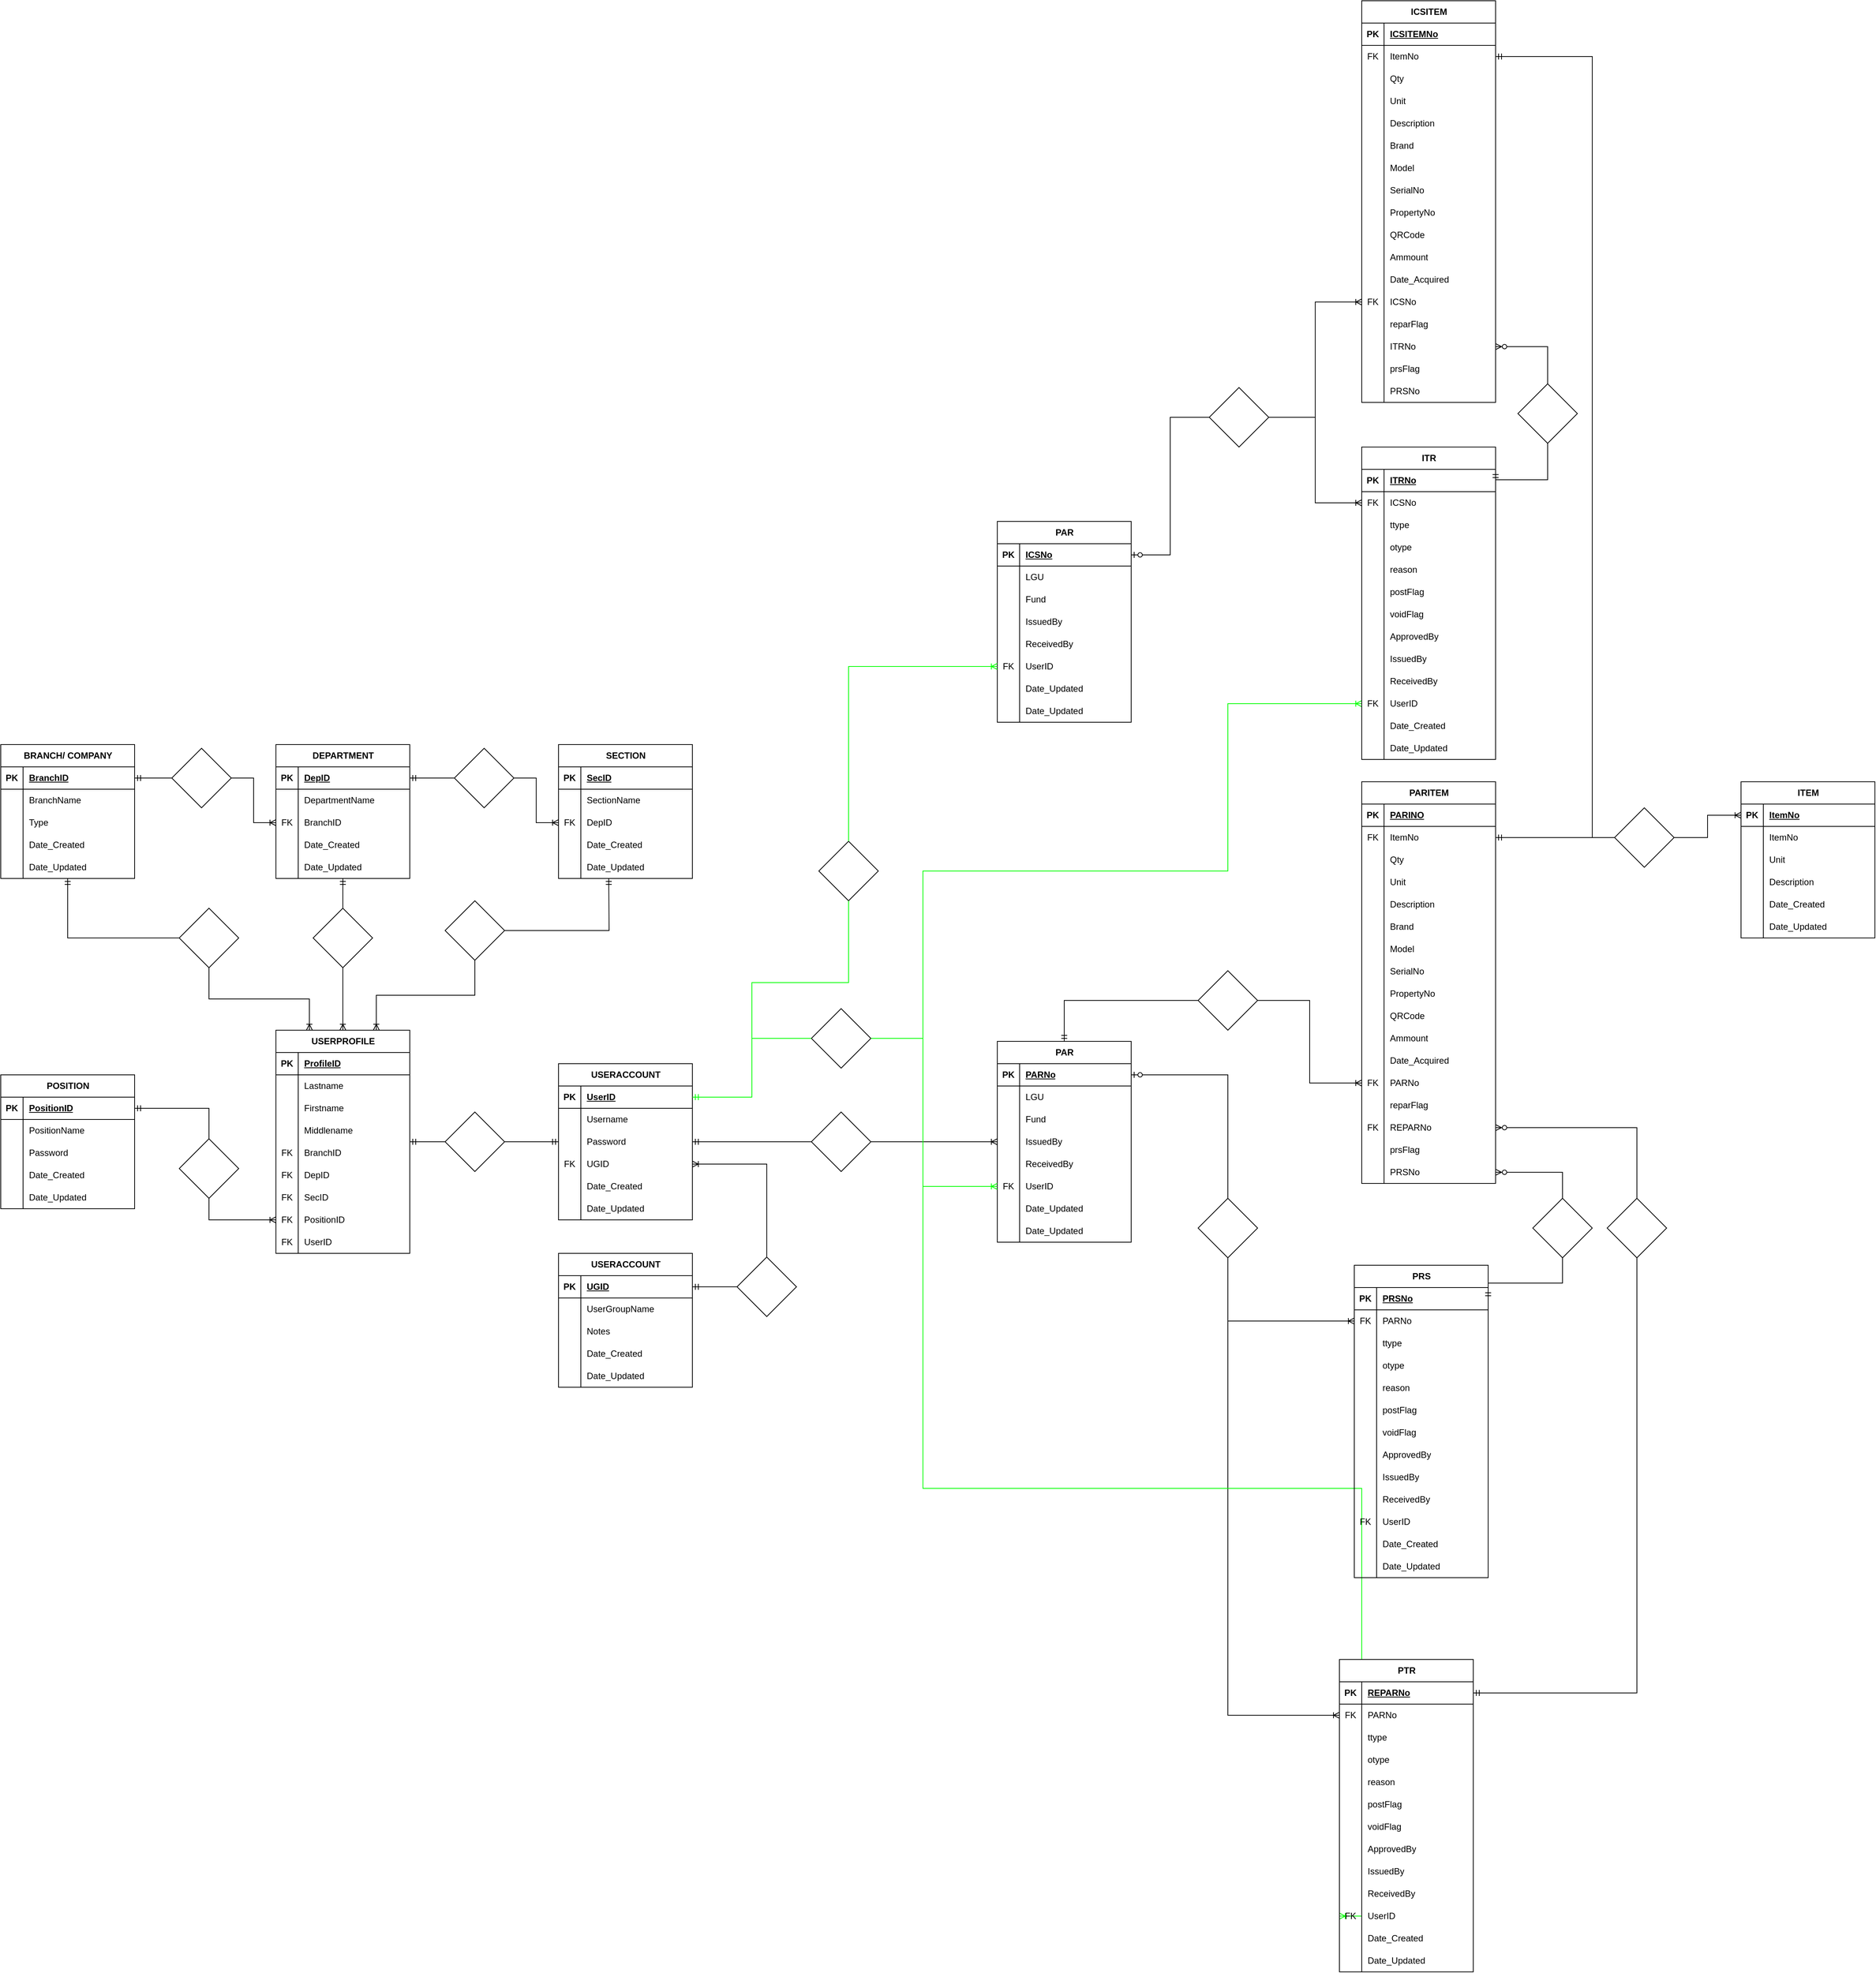 <mxfile version="26.0.14" pages="4">
  <diagram id="pRZozNMykK5caLzMls6-" name="ERD">
    <mxGraphModel dx="1110" dy="2233" grid="1" gridSize="10" guides="1" tooltips="1" connect="1" arrows="1" fold="1" page="1" pageScale="1" pageWidth="1300" pageHeight="850" math="0" shadow="0">
      <root>
        <mxCell id="0" />
        <mxCell id="1" parent="0" />
        <mxCell id="c0th2qlfz-k_1RdxlBxu-1" value="BRANCH/ COMPANY" style="shape=table;startSize=30;container=1;collapsible=1;childLayout=tableLayout;fixedRows=1;rowLines=0;fontStyle=1;align=center;resizeLast=1;html=1;" parent="1" vertex="1">
          <mxGeometry x="40" y="30" width="180" height="180" as="geometry" />
        </mxCell>
        <mxCell id="c0th2qlfz-k_1RdxlBxu-2" value="" style="shape=tableRow;horizontal=0;startSize=0;swimlaneHead=0;swimlaneBody=0;fillColor=none;collapsible=0;dropTarget=0;points=[[0,0.5],[1,0.5]];portConstraint=eastwest;top=0;left=0;right=0;bottom=1;" parent="c0th2qlfz-k_1RdxlBxu-1" vertex="1">
          <mxGeometry y="30" width="180" height="30" as="geometry" />
        </mxCell>
        <mxCell id="c0th2qlfz-k_1RdxlBxu-3" value="PK" style="shape=partialRectangle;connectable=0;fillColor=none;top=0;left=0;bottom=0;right=0;fontStyle=1;overflow=hidden;whiteSpace=wrap;html=1;" parent="c0th2qlfz-k_1RdxlBxu-2" vertex="1">
          <mxGeometry width="30" height="30" as="geometry">
            <mxRectangle width="30" height="30" as="alternateBounds" />
          </mxGeometry>
        </mxCell>
        <mxCell id="c0th2qlfz-k_1RdxlBxu-4" value="BranchID" style="shape=partialRectangle;connectable=0;fillColor=none;top=0;left=0;bottom=0;right=0;align=left;spacingLeft=6;fontStyle=5;overflow=hidden;whiteSpace=wrap;html=1;" parent="c0th2qlfz-k_1RdxlBxu-2" vertex="1">
          <mxGeometry x="30" width="150" height="30" as="geometry">
            <mxRectangle width="150" height="30" as="alternateBounds" />
          </mxGeometry>
        </mxCell>
        <mxCell id="c0th2qlfz-k_1RdxlBxu-5" value="" style="shape=tableRow;horizontal=0;startSize=0;swimlaneHead=0;swimlaneBody=0;fillColor=none;collapsible=0;dropTarget=0;points=[[0,0.5],[1,0.5]];portConstraint=eastwest;top=0;left=0;right=0;bottom=0;" parent="c0th2qlfz-k_1RdxlBxu-1" vertex="1">
          <mxGeometry y="60" width="180" height="30" as="geometry" />
        </mxCell>
        <mxCell id="c0th2qlfz-k_1RdxlBxu-6" value="" style="shape=partialRectangle;connectable=0;fillColor=none;top=0;left=0;bottom=0;right=0;editable=1;overflow=hidden;whiteSpace=wrap;html=1;" parent="c0th2qlfz-k_1RdxlBxu-5" vertex="1">
          <mxGeometry width="30" height="30" as="geometry">
            <mxRectangle width="30" height="30" as="alternateBounds" />
          </mxGeometry>
        </mxCell>
        <mxCell id="c0th2qlfz-k_1RdxlBxu-7" value="BranchName" style="shape=partialRectangle;connectable=0;fillColor=none;top=0;left=0;bottom=0;right=0;align=left;spacingLeft=6;overflow=hidden;whiteSpace=wrap;html=1;" parent="c0th2qlfz-k_1RdxlBxu-5" vertex="1">
          <mxGeometry x="30" width="150" height="30" as="geometry">
            <mxRectangle width="150" height="30" as="alternateBounds" />
          </mxGeometry>
        </mxCell>
        <mxCell id="c0th2qlfz-k_1RdxlBxu-8" value="" style="shape=tableRow;horizontal=0;startSize=0;swimlaneHead=0;swimlaneBody=0;fillColor=none;collapsible=0;dropTarget=0;points=[[0,0.5],[1,0.5]];portConstraint=eastwest;top=0;left=0;right=0;bottom=0;" parent="c0th2qlfz-k_1RdxlBxu-1" vertex="1">
          <mxGeometry y="90" width="180" height="30" as="geometry" />
        </mxCell>
        <mxCell id="c0th2qlfz-k_1RdxlBxu-9" value="" style="shape=partialRectangle;connectable=0;fillColor=none;top=0;left=0;bottom=0;right=0;editable=1;overflow=hidden;whiteSpace=wrap;html=1;" parent="c0th2qlfz-k_1RdxlBxu-8" vertex="1">
          <mxGeometry width="30" height="30" as="geometry">
            <mxRectangle width="30" height="30" as="alternateBounds" />
          </mxGeometry>
        </mxCell>
        <mxCell id="c0th2qlfz-k_1RdxlBxu-10" value="Type" style="shape=partialRectangle;connectable=0;fillColor=none;top=0;left=0;bottom=0;right=0;align=left;spacingLeft=6;overflow=hidden;whiteSpace=wrap;html=1;" parent="c0th2qlfz-k_1RdxlBxu-8" vertex="1">
          <mxGeometry x="30" width="150" height="30" as="geometry">
            <mxRectangle width="150" height="30" as="alternateBounds" />
          </mxGeometry>
        </mxCell>
        <mxCell id="c0th2qlfz-k_1RdxlBxu-11" value="" style="shape=tableRow;horizontal=0;startSize=0;swimlaneHead=0;swimlaneBody=0;fillColor=none;collapsible=0;dropTarget=0;points=[[0,0.5],[1,0.5]];portConstraint=eastwest;top=0;left=0;right=0;bottom=0;" parent="c0th2qlfz-k_1RdxlBxu-1" vertex="1">
          <mxGeometry y="120" width="180" height="30" as="geometry" />
        </mxCell>
        <mxCell id="c0th2qlfz-k_1RdxlBxu-12" value="" style="shape=partialRectangle;connectable=0;fillColor=none;top=0;left=0;bottom=0;right=0;editable=1;overflow=hidden;whiteSpace=wrap;html=1;" parent="c0th2qlfz-k_1RdxlBxu-11" vertex="1">
          <mxGeometry width="30" height="30" as="geometry">
            <mxRectangle width="30" height="30" as="alternateBounds" />
          </mxGeometry>
        </mxCell>
        <mxCell id="c0th2qlfz-k_1RdxlBxu-13" value="Date_Created" style="shape=partialRectangle;connectable=0;fillColor=none;top=0;left=0;bottom=0;right=0;align=left;spacingLeft=6;overflow=hidden;whiteSpace=wrap;html=1;" parent="c0th2qlfz-k_1RdxlBxu-11" vertex="1">
          <mxGeometry x="30" width="150" height="30" as="geometry">
            <mxRectangle width="150" height="30" as="alternateBounds" />
          </mxGeometry>
        </mxCell>
        <mxCell id="c0th2qlfz-k_1RdxlBxu-14" value="" style="shape=tableRow;horizontal=0;startSize=0;swimlaneHead=0;swimlaneBody=0;fillColor=none;collapsible=0;dropTarget=0;points=[[0,0.5],[1,0.5]];portConstraint=eastwest;top=0;left=0;right=0;bottom=0;" parent="c0th2qlfz-k_1RdxlBxu-1" vertex="1">
          <mxGeometry y="150" width="180" height="30" as="geometry" />
        </mxCell>
        <mxCell id="c0th2qlfz-k_1RdxlBxu-15" value="" style="shape=partialRectangle;connectable=0;fillColor=none;top=0;left=0;bottom=0;right=0;editable=1;overflow=hidden;whiteSpace=wrap;html=1;" parent="c0th2qlfz-k_1RdxlBxu-14" vertex="1">
          <mxGeometry width="30" height="30" as="geometry">
            <mxRectangle width="30" height="30" as="alternateBounds" />
          </mxGeometry>
        </mxCell>
        <mxCell id="c0th2qlfz-k_1RdxlBxu-16" value="Date_Updated" style="shape=partialRectangle;connectable=0;fillColor=none;top=0;left=0;bottom=0;right=0;align=left;spacingLeft=6;overflow=hidden;whiteSpace=wrap;html=1;" parent="c0th2qlfz-k_1RdxlBxu-14" vertex="1">
          <mxGeometry x="30" width="150" height="30" as="geometry">
            <mxRectangle width="150" height="30" as="alternateBounds" />
          </mxGeometry>
        </mxCell>
        <mxCell id="c0th2qlfz-k_1RdxlBxu-17" value="DEPARTMENT" style="shape=table;startSize=30;container=1;collapsible=1;childLayout=tableLayout;fixedRows=1;rowLines=0;fontStyle=1;align=center;resizeLast=1;html=1;" parent="1" vertex="1">
          <mxGeometry x="410" y="30" width="180" height="180" as="geometry" />
        </mxCell>
        <mxCell id="c0th2qlfz-k_1RdxlBxu-18" value="" style="shape=tableRow;horizontal=0;startSize=0;swimlaneHead=0;swimlaneBody=0;fillColor=none;collapsible=0;dropTarget=0;points=[[0,0.5],[1,0.5]];portConstraint=eastwest;top=0;left=0;right=0;bottom=1;" parent="c0th2qlfz-k_1RdxlBxu-17" vertex="1">
          <mxGeometry y="30" width="180" height="30" as="geometry" />
        </mxCell>
        <mxCell id="c0th2qlfz-k_1RdxlBxu-19" value="PK" style="shape=partialRectangle;connectable=0;fillColor=none;top=0;left=0;bottom=0;right=0;fontStyle=1;overflow=hidden;whiteSpace=wrap;html=1;" parent="c0th2qlfz-k_1RdxlBxu-18" vertex="1">
          <mxGeometry width="30" height="30" as="geometry">
            <mxRectangle width="30" height="30" as="alternateBounds" />
          </mxGeometry>
        </mxCell>
        <mxCell id="c0th2qlfz-k_1RdxlBxu-20" value="DepID" style="shape=partialRectangle;connectable=0;fillColor=none;top=0;left=0;bottom=0;right=0;align=left;spacingLeft=6;fontStyle=5;overflow=hidden;whiteSpace=wrap;html=1;" parent="c0th2qlfz-k_1RdxlBxu-18" vertex="1">
          <mxGeometry x="30" width="150" height="30" as="geometry">
            <mxRectangle width="150" height="30" as="alternateBounds" />
          </mxGeometry>
        </mxCell>
        <mxCell id="c0th2qlfz-k_1RdxlBxu-21" value="" style="shape=tableRow;horizontal=0;startSize=0;swimlaneHead=0;swimlaneBody=0;fillColor=none;collapsible=0;dropTarget=0;points=[[0,0.5],[1,0.5]];portConstraint=eastwest;top=0;left=0;right=0;bottom=0;" parent="c0th2qlfz-k_1RdxlBxu-17" vertex="1">
          <mxGeometry y="60" width="180" height="30" as="geometry" />
        </mxCell>
        <mxCell id="c0th2qlfz-k_1RdxlBxu-22" value="" style="shape=partialRectangle;connectable=0;fillColor=none;top=0;left=0;bottom=0;right=0;editable=1;overflow=hidden;whiteSpace=wrap;html=1;" parent="c0th2qlfz-k_1RdxlBxu-21" vertex="1">
          <mxGeometry width="30" height="30" as="geometry">
            <mxRectangle width="30" height="30" as="alternateBounds" />
          </mxGeometry>
        </mxCell>
        <mxCell id="c0th2qlfz-k_1RdxlBxu-23" value="DepartmentName" style="shape=partialRectangle;connectable=0;fillColor=none;top=0;left=0;bottom=0;right=0;align=left;spacingLeft=6;overflow=hidden;whiteSpace=wrap;html=1;" parent="c0th2qlfz-k_1RdxlBxu-21" vertex="1">
          <mxGeometry x="30" width="150" height="30" as="geometry">
            <mxRectangle width="150" height="30" as="alternateBounds" />
          </mxGeometry>
        </mxCell>
        <mxCell id="c0th2qlfz-k_1RdxlBxu-24" value="" style="shape=tableRow;horizontal=0;startSize=0;swimlaneHead=0;swimlaneBody=0;fillColor=none;collapsible=0;dropTarget=0;points=[[0,0.5],[1,0.5]];portConstraint=eastwest;top=0;left=0;right=0;bottom=0;" parent="c0th2qlfz-k_1RdxlBxu-17" vertex="1">
          <mxGeometry y="90" width="180" height="30" as="geometry" />
        </mxCell>
        <mxCell id="c0th2qlfz-k_1RdxlBxu-25" value="FK" style="shape=partialRectangle;connectable=0;fillColor=none;top=0;left=0;bottom=0;right=0;editable=1;overflow=hidden;whiteSpace=wrap;html=1;" parent="c0th2qlfz-k_1RdxlBxu-24" vertex="1">
          <mxGeometry width="30" height="30" as="geometry">
            <mxRectangle width="30" height="30" as="alternateBounds" />
          </mxGeometry>
        </mxCell>
        <mxCell id="c0th2qlfz-k_1RdxlBxu-26" value="BranchID" style="shape=partialRectangle;connectable=0;fillColor=none;top=0;left=0;bottom=0;right=0;align=left;spacingLeft=6;overflow=hidden;whiteSpace=wrap;html=1;" parent="c0th2qlfz-k_1RdxlBxu-24" vertex="1">
          <mxGeometry x="30" width="150" height="30" as="geometry">
            <mxRectangle width="150" height="30" as="alternateBounds" />
          </mxGeometry>
        </mxCell>
        <mxCell id="c0th2qlfz-k_1RdxlBxu-27" value="" style="shape=tableRow;horizontal=0;startSize=0;swimlaneHead=0;swimlaneBody=0;fillColor=none;collapsible=0;dropTarget=0;points=[[0,0.5],[1,0.5]];portConstraint=eastwest;top=0;left=0;right=0;bottom=0;" parent="c0th2qlfz-k_1RdxlBxu-17" vertex="1">
          <mxGeometry y="120" width="180" height="30" as="geometry" />
        </mxCell>
        <mxCell id="c0th2qlfz-k_1RdxlBxu-28" value="" style="shape=partialRectangle;connectable=0;fillColor=none;top=0;left=0;bottom=0;right=0;editable=1;overflow=hidden;whiteSpace=wrap;html=1;" parent="c0th2qlfz-k_1RdxlBxu-27" vertex="1">
          <mxGeometry width="30" height="30" as="geometry">
            <mxRectangle width="30" height="30" as="alternateBounds" />
          </mxGeometry>
        </mxCell>
        <mxCell id="c0th2qlfz-k_1RdxlBxu-29" value="Date_Created" style="shape=partialRectangle;connectable=0;fillColor=none;top=0;left=0;bottom=0;right=0;align=left;spacingLeft=6;overflow=hidden;whiteSpace=wrap;html=1;" parent="c0th2qlfz-k_1RdxlBxu-27" vertex="1">
          <mxGeometry x="30" width="150" height="30" as="geometry">
            <mxRectangle width="150" height="30" as="alternateBounds" />
          </mxGeometry>
        </mxCell>
        <mxCell id="c0th2qlfz-k_1RdxlBxu-30" value="" style="shape=tableRow;horizontal=0;startSize=0;swimlaneHead=0;swimlaneBody=0;fillColor=none;collapsible=0;dropTarget=0;points=[[0,0.5],[1,0.5]];portConstraint=eastwest;top=0;left=0;right=0;bottom=0;" parent="c0th2qlfz-k_1RdxlBxu-17" vertex="1">
          <mxGeometry y="150" width="180" height="30" as="geometry" />
        </mxCell>
        <mxCell id="c0th2qlfz-k_1RdxlBxu-31" value="" style="shape=partialRectangle;connectable=0;fillColor=none;top=0;left=0;bottom=0;right=0;editable=1;overflow=hidden;whiteSpace=wrap;html=1;" parent="c0th2qlfz-k_1RdxlBxu-30" vertex="1">
          <mxGeometry width="30" height="30" as="geometry">
            <mxRectangle width="30" height="30" as="alternateBounds" />
          </mxGeometry>
        </mxCell>
        <mxCell id="c0th2qlfz-k_1RdxlBxu-32" value="Date_Updated" style="shape=partialRectangle;connectable=0;fillColor=none;top=0;left=0;bottom=0;right=0;align=left;spacingLeft=6;overflow=hidden;whiteSpace=wrap;html=1;" parent="c0th2qlfz-k_1RdxlBxu-30" vertex="1">
          <mxGeometry x="30" width="150" height="30" as="geometry">
            <mxRectangle width="150" height="30" as="alternateBounds" />
          </mxGeometry>
        </mxCell>
        <mxCell id="c0th2qlfz-k_1RdxlBxu-40" value="" style="rhombus;whiteSpace=wrap;html=1;startSize=30;fontStyle=1;" parent="1" vertex="1">
          <mxGeometry x="270" y="35" width="80" height="80" as="geometry" />
        </mxCell>
        <mxCell id="c0th2qlfz-k_1RdxlBxu-43" value="" style="edgeStyle=orthogonalEdgeStyle;fontSize=12;html=1;endArrow=ERoneToMany;rounded=0;entryX=0;entryY=0.5;entryDx=0;entryDy=0;exitX=1;exitY=0.5;exitDx=0;exitDy=0;endFill=0;" parent="1" source="c0th2qlfz-k_1RdxlBxu-40" target="c0th2qlfz-k_1RdxlBxu-24" edge="1">
          <mxGeometry width="100" height="100" relative="1" as="geometry">
            <mxPoint x="320" y="210" as="sourcePoint" />
            <mxPoint x="420" y="110" as="targetPoint" />
          </mxGeometry>
        </mxCell>
        <mxCell id="c0th2qlfz-k_1RdxlBxu-44" value="" style="edgeStyle=orthogonalEdgeStyle;fontSize=12;html=1;endArrow=ERmandOne;rounded=0;exitX=0;exitY=0.5;exitDx=0;exitDy=0;" parent="1" source="c0th2qlfz-k_1RdxlBxu-40" target="c0th2qlfz-k_1RdxlBxu-2" edge="1">
          <mxGeometry width="100" height="100" relative="1" as="geometry">
            <mxPoint x="490" y="370" as="sourcePoint" />
            <mxPoint x="590" y="270" as="targetPoint" />
          </mxGeometry>
        </mxCell>
        <mxCell id="c0th2qlfz-k_1RdxlBxu-46" value="SECTION" style="shape=table;startSize=30;container=1;collapsible=1;childLayout=tableLayout;fixedRows=1;rowLines=0;fontStyle=1;align=center;resizeLast=1;html=1;" parent="1" vertex="1">
          <mxGeometry x="790" y="30" width="180" height="180" as="geometry" />
        </mxCell>
        <mxCell id="c0th2qlfz-k_1RdxlBxu-47" value="" style="shape=tableRow;horizontal=0;startSize=0;swimlaneHead=0;swimlaneBody=0;fillColor=none;collapsible=0;dropTarget=0;points=[[0,0.5],[1,0.5]];portConstraint=eastwest;top=0;left=0;right=0;bottom=1;" parent="c0th2qlfz-k_1RdxlBxu-46" vertex="1">
          <mxGeometry y="30" width="180" height="30" as="geometry" />
        </mxCell>
        <mxCell id="c0th2qlfz-k_1RdxlBxu-48" value="PK" style="shape=partialRectangle;connectable=0;fillColor=none;top=0;left=0;bottom=0;right=0;fontStyle=1;overflow=hidden;whiteSpace=wrap;html=1;" parent="c0th2qlfz-k_1RdxlBxu-47" vertex="1">
          <mxGeometry width="30" height="30" as="geometry">
            <mxRectangle width="30" height="30" as="alternateBounds" />
          </mxGeometry>
        </mxCell>
        <mxCell id="c0th2qlfz-k_1RdxlBxu-49" value="SecID" style="shape=partialRectangle;connectable=0;fillColor=none;top=0;left=0;bottom=0;right=0;align=left;spacingLeft=6;fontStyle=5;overflow=hidden;whiteSpace=wrap;html=1;" parent="c0th2qlfz-k_1RdxlBxu-47" vertex="1">
          <mxGeometry x="30" width="150" height="30" as="geometry">
            <mxRectangle width="150" height="30" as="alternateBounds" />
          </mxGeometry>
        </mxCell>
        <mxCell id="c0th2qlfz-k_1RdxlBxu-50" value="" style="shape=tableRow;horizontal=0;startSize=0;swimlaneHead=0;swimlaneBody=0;fillColor=none;collapsible=0;dropTarget=0;points=[[0,0.5],[1,0.5]];portConstraint=eastwest;top=0;left=0;right=0;bottom=0;" parent="c0th2qlfz-k_1RdxlBxu-46" vertex="1">
          <mxGeometry y="60" width="180" height="30" as="geometry" />
        </mxCell>
        <mxCell id="c0th2qlfz-k_1RdxlBxu-51" value="" style="shape=partialRectangle;connectable=0;fillColor=none;top=0;left=0;bottom=0;right=0;editable=1;overflow=hidden;whiteSpace=wrap;html=1;" parent="c0th2qlfz-k_1RdxlBxu-50" vertex="1">
          <mxGeometry width="30" height="30" as="geometry">
            <mxRectangle width="30" height="30" as="alternateBounds" />
          </mxGeometry>
        </mxCell>
        <mxCell id="c0th2qlfz-k_1RdxlBxu-52" value="SectionName" style="shape=partialRectangle;connectable=0;fillColor=none;top=0;left=0;bottom=0;right=0;align=left;spacingLeft=6;overflow=hidden;whiteSpace=wrap;html=1;" parent="c0th2qlfz-k_1RdxlBxu-50" vertex="1">
          <mxGeometry x="30" width="150" height="30" as="geometry">
            <mxRectangle width="150" height="30" as="alternateBounds" />
          </mxGeometry>
        </mxCell>
        <mxCell id="c0th2qlfz-k_1RdxlBxu-53" value="" style="shape=tableRow;horizontal=0;startSize=0;swimlaneHead=0;swimlaneBody=0;fillColor=none;collapsible=0;dropTarget=0;points=[[0,0.5],[1,0.5]];portConstraint=eastwest;top=0;left=0;right=0;bottom=0;" parent="c0th2qlfz-k_1RdxlBxu-46" vertex="1">
          <mxGeometry y="90" width="180" height="30" as="geometry" />
        </mxCell>
        <mxCell id="c0th2qlfz-k_1RdxlBxu-54" value="FK" style="shape=partialRectangle;connectable=0;fillColor=none;top=0;left=0;bottom=0;right=0;editable=1;overflow=hidden;whiteSpace=wrap;html=1;" parent="c0th2qlfz-k_1RdxlBxu-53" vertex="1">
          <mxGeometry width="30" height="30" as="geometry">
            <mxRectangle width="30" height="30" as="alternateBounds" />
          </mxGeometry>
        </mxCell>
        <mxCell id="c0th2qlfz-k_1RdxlBxu-55" value="DepID" style="shape=partialRectangle;connectable=0;fillColor=none;top=0;left=0;bottom=0;right=0;align=left;spacingLeft=6;overflow=hidden;whiteSpace=wrap;html=1;" parent="c0th2qlfz-k_1RdxlBxu-53" vertex="1">
          <mxGeometry x="30" width="150" height="30" as="geometry">
            <mxRectangle width="150" height="30" as="alternateBounds" />
          </mxGeometry>
        </mxCell>
        <mxCell id="c0th2qlfz-k_1RdxlBxu-56" value="" style="shape=tableRow;horizontal=0;startSize=0;swimlaneHead=0;swimlaneBody=0;fillColor=none;collapsible=0;dropTarget=0;points=[[0,0.5],[1,0.5]];portConstraint=eastwest;top=0;left=0;right=0;bottom=0;" parent="c0th2qlfz-k_1RdxlBxu-46" vertex="1">
          <mxGeometry y="120" width="180" height="30" as="geometry" />
        </mxCell>
        <mxCell id="c0th2qlfz-k_1RdxlBxu-57" value="" style="shape=partialRectangle;connectable=0;fillColor=none;top=0;left=0;bottom=0;right=0;editable=1;overflow=hidden;whiteSpace=wrap;html=1;" parent="c0th2qlfz-k_1RdxlBxu-56" vertex="1">
          <mxGeometry width="30" height="30" as="geometry">
            <mxRectangle width="30" height="30" as="alternateBounds" />
          </mxGeometry>
        </mxCell>
        <mxCell id="c0th2qlfz-k_1RdxlBxu-58" value="Date_Created" style="shape=partialRectangle;connectable=0;fillColor=none;top=0;left=0;bottom=0;right=0;align=left;spacingLeft=6;overflow=hidden;whiteSpace=wrap;html=1;" parent="c0th2qlfz-k_1RdxlBxu-56" vertex="1">
          <mxGeometry x="30" width="150" height="30" as="geometry">
            <mxRectangle width="150" height="30" as="alternateBounds" />
          </mxGeometry>
        </mxCell>
        <mxCell id="c0th2qlfz-k_1RdxlBxu-59" value="" style="shape=tableRow;horizontal=0;startSize=0;swimlaneHead=0;swimlaneBody=0;fillColor=none;collapsible=0;dropTarget=0;points=[[0,0.5],[1,0.5]];portConstraint=eastwest;top=0;left=0;right=0;bottom=0;" parent="c0th2qlfz-k_1RdxlBxu-46" vertex="1">
          <mxGeometry y="150" width="180" height="30" as="geometry" />
        </mxCell>
        <mxCell id="c0th2qlfz-k_1RdxlBxu-60" value="" style="shape=partialRectangle;connectable=0;fillColor=none;top=0;left=0;bottom=0;right=0;editable=1;overflow=hidden;whiteSpace=wrap;html=1;" parent="c0th2qlfz-k_1RdxlBxu-59" vertex="1">
          <mxGeometry width="30" height="30" as="geometry">
            <mxRectangle width="30" height="30" as="alternateBounds" />
          </mxGeometry>
        </mxCell>
        <mxCell id="c0th2qlfz-k_1RdxlBxu-61" value="Date_Updated" style="shape=partialRectangle;connectable=0;fillColor=none;top=0;left=0;bottom=0;right=0;align=left;spacingLeft=6;overflow=hidden;whiteSpace=wrap;html=1;" parent="c0th2qlfz-k_1RdxlBxu-59" vertex="1">
          <mxGeometry x="30" width="150" height="30" as="geometry">
            <mxRectangle width="150" height="30" as="alternateBounds" />
          </mxGeometry>
        </mxCell>
        <mxCell id="c0th2qlfz-k_1RdxlBxu-62" value="" style="rhombus;whiteSpace=wrap;html=1;startSize=30;fontStyle=1;" parent="1" vertex="1">
          <mxGeometry x="650" y="35" width="80" height="80" as="geometry" />
        </mxCell>
        <mxCell id="c0th2qlfz-k_1RdxlBxu-63" value="" style="edgeStyle=entityRelationEdgeStyle;fontSize=12;html=1;endArrow=ERoneToMany;rounded=0;entryX=0;entryY=0.5;entryDx=0;entryDy=0;exitX=1;exitY=0.5;exitDx=0;exitDy=0;endFill=0;" parent="1" source="c0th2qlfz-k_1RdxlBxu-62" target="c0th2qlfz-k_1RdxlBxu-53" edge="1">
          <mxGeometry width="100" height="100" relative="1" as="geometry">
            <mxPoint x="720" y="210" as="sourcePoint" />
            <mxPoint x="810" y="135" as="targetPoint" />
          </mxGeometry>
        </mxCell>
        <mxCell id="c0th2qlfz-k_1RdxlBxu-64" value="" style="edgeStyle=entityRelationEdgeStyle;fontSize=12;html=1;endArrow=ERmandOne;rounded=0;exitX=0;exitY=0.5;exitDx=0;exitDy=0;" parent="1" source="c0th2qlfz-k_1RdxlBxu-62" target="c0th2qlfz-k_1RdxlBxu-18" edge="1">
          <mxGeometry width="100" height="100" relative="1" as="geometry">
            <mxPoint x="650" y="160" as="sourcePoint" />
            <mxPoint x="620" y="75" as="targetPoint" />
            <Array as="points">
              <mxPoint x="640" y="120" />
              <mxPoint x="650" y="120" />
              <mxPoint x="610" y="110" />
            </Array>
          </mxGeometry>
        </mxCell>
        <mxCell id="c0th2qlfz-k_1RdxlBxu-65" value="USERACCOUNT" style="shape=table;startSize=30;container=1;collapsible=1;childLayout=tableLayout;fixedRows=1;rowLines=0;fontStyle=1;align=center;resizeLast=1;html=1;" parent="1" vertex="1">
          <mxGeometry x="790" y="459" width="180" height="210" as="geometry" />
        </mxCell>
        <mxCell id="c0th2qlfz-k_1RdxlBxu-66" value="" style="shape=tableRow;horizontal=0;startSize=0;swimlaneHead=0;swimlaneBody=0;fillColor=none;collapsible=0;dropTarget=0;points=[[0,0.5],[1,0.5]];portConstraint=eastwest;top=0;left=0;right=0;bottom=1;" parent="c0th2qlfz-k_1RdxlBxu-65" vertex="1">
          <mxGeometry y="30" width="180" height="30" as="geometry" />
        </mxCell>
        <mxCell id="c0th2qlfz-k_1RdxlBxu-67" value="PK" style="shape=partialRectangle;connectable=0;fillColor=none;top=0;left=0;bottom=0;right=0;fontStyle=1;overflow=hidden;whiteSpace=wrap;html=1;" parent="c0th2qlfz-k_1RdxlBxu-66" vertex="1">
          <mxGeometry width="30" height="30" as="geometry">
            <mxRectangle width="30" height="30" as="alternateBounds" />
          </mxGeometry>
        </mxCell>
        <mxCell id="c0th2qlfz-k_1RdxlBxu-68" value="UserID" style="shape=partialRectangle;connectable=0;fillColor=none;top=0;left=0;bottom=0;right=0;align=left;spacingLeft=6;fontStyle=5;overflow=hidden;whiteSpace=wrap;html=1;" parent="c0th2qlfz-k_1RdxlBxu-66" vertex="1">
          <mxGeometry x="30" width="150" height="30" as="geometry">
            <mxRectangle width="150" height="30" as="alternateBounds" />
          </mxGeometry>
        </mxCell>
        <mxCell id="c0th2qlfz-k_1RdxlBxu-69" value="" style="shape=tableRow;horizontal=0;startSize=0;swimlaneHead=0;swimlaneBody=0;fillColor=none;collapsible=0;dropTarget=0;points=[[0,0.5],[1,0.5]];portConstraint=eastwest;top=0;left=0;right=0;bottom=0;" parent="c0th2qlfz-k_1RdxlBxu-65" vertex="1">
          <mxGeometry y="60" width="180" height="30" as="geometry" />
        </mxCell>
        <mxCell id="c0th2qlfz-k_1RdxlBxu-70" value="" style="shape=partialRectangle;connectable=0;fillColor=none;top=0;left=0;bottom=0;right=0;editable=1;overflow=hidden;whiteSpace=wrap;html=1;" parent="c0th2qlfz-k_1RdxlBxu-69" vertex="1">
          <mxGeometry width="30" height="30" as="geometry">
            <mxRectangle width="30" height="30" as="alternateBounds" />
          </mxGeometry>
        </mxCell>
        <mxCell id="c0th2qlfz-k_1RdxlBxu-71" value="Username" style="shape=partialRectangle;connectable=0;fillColor=none;top=0;left=0;bottom=0;right=0;align=left;spacingLeft=6;overflow=hidden;whiteSpace=wrap;html=1;" parent="c0th2qlfz-k_1RdxlBxu-69" vertex="1">
          <mxGeometry x="30" width="150" height="30" as="geometry">
            <mxRectangle width="150" height="30" as="alternateBounds" />
          </mxGeometry>
        </mxCell>
        <mxCell id="c0th2qlfz-k_1RdxlBxu-72" value="" style="shape=tableRow;horizontal=0;startSize=0;swimlaneHead=0;swimlaneBody=0;fillColor=none;collapsible=0;dropTarget=0;points=[[0,0.5],[1,0.5]];portConstraint=eastwest;top=0;left=0;right=0;bottom=0;" parent="c0th2qlfz-k_1RdxlBxu-65" vertex="1">
          <mxGeometry y="90" width="180" height="30" as="geometry" />
        </mxCell>
        <mxCell id="c0th2qlfz-k_1RdxlBxu-73" value="" style="shape=partialRectangle;connectable=0;fillColor=none;top=0;left=0;bottom=0;right=0;editable=1;overflow=hidden;whiteSpace=wrap;html=1;" parent="c0th2qlfz-k_1RdxlBxu-72" vertex="1">
          <mxGeometry width="30" height="30" as="geometry">
            <mxRectangle width="30" height="30" as="alternateBounds" />
          </mxGeometry>
        </mxCell>
        <mxCell id="c0th2qlfz-k_1RdxlBxu-74" value="Password" style="shape=partialRectangle;connectable=0;fillColor=none;top=0;left=0;bottom=0;right=0;align=left;spacingLeft=6;overflow=hidden;whiteSpace=wrap;html=1;" parent="c0th2qlfz-k_1RdxlBxu-72" vertex="1">
          <mxGeometry x="30" width="150" height="30" as="geometry">
            <mxRectangle width="150" height="30" as="alternateBounds" />
          </mxGeometry>
        </mxCell>
        <mxCell id="c0th2qlfz-k_1RdxlBxu-75" value="" style="shape=tableRow;horizontal=0;startSize=0;swimlaneHead=0;swimlaneBody=0;fillColor=none;collapsible=0;dropTarget=0;points=[[0,0.5],[1,0.5]];portConstraint=eastwest;top=0;left=0;right=0;bottom=0;" parent="c0th2qlfz-k_1RdxlBxu-65" vertex="1">
          <mxGeometry y="120" width="180" height="30" as="geometry" />
        </mxCell>
        <mxCell id="c0th2qlfz-k_1RdxlBxu-76" value="FK" style="shape=partialRectangle;connectable=0;fillColor=none;top=0;left=0;bottom=0;right=0;editable=1;overflow=hidden;whiteSpace=wrap;html=1;" parent="c0th2qlfz-k_1RdxlBxu-75" vertex="1">
          <mxGeometry width="30" height="30" as="geometry">
            <mxRectangle width="30" height="30" as="alternateBounds" />
          </mxGeometry>
        </mxCell>
        <mxCell id="c0th2qlfz-k_1RdxlBxu-77" value="UGID" style="shape=partialRectangle;connectable=0;fillColor=none;top=0;left=0;bottom=0;right=0;align=left;spacingLeft=6;overflow=hidden;whiteSpace=wrap;html=1;" parent="c0th2qlfz-k_1RdxlBxu-75" vertex="1">
          <mxGeometry x="30" width="150" height="30" as="geometry">
            <mxRectangle width="150" height="30" as="alternateBounds" />
          </mxGeometry>
        </mxCell>
        <mxCell id="c0th2qlfz-k_1RdxlBxu-78" value="" style="shape=tableRow;horizontal=0;startSize=0;swimlaneHead=0;swimlaneBody=0;fillColor=none;collapsible=0;dropTarget=0;points=[[0,0.5],[1,0.5]];portConstraint=eastwest;top=0;left=0;right=0;bottom=0;" parent="c0th2qlfz-k_1RdxlBxu-65" vertex="1">
          <mxGeometry y="150" width="180" height="30" as="geometry" />
        </mxCell>
        <mxCell id="c0th2qlfz-k_1RdxlBxu-79" value="" style="shape=partialRectangle;connectable=0;fillColor=none;top=0;left=0;bottom=0;right=0;editable=1;overflow=hidden;whiteSpace=wrap;html=1;" parent="c0th2qlfz-k_1RdxlBxu-78" vertex="1">
          <mxGeometry width="30" height="30" as="geometry">
            <mxRectangle width="30" height="30" as="alternateBounds" />
          </mxGeometry>
        </mxCell>
        <mxCell id="c0th2qlfz-k_1RdxlBxu-80" value="Date_Created" style="shape=partialRectangle;connectable=0;fillColor=none;top=0;left=0;bottom=0;right=0;align=left;spacingLeft=6;overflow=hidden;whiteSpace=wrap;html=1;" parent="c0th2qlfz-k_1RdxlBxu-78" vertex="1">
          <mxGeometry x="30" width="150" height="30" as="geometry">
            <mxRectangle width="150" height="30" as="alternateBounds" />
          </mxGeometry>
        </mxCell>
        <mxCell id="c0th2qlfz-k_1RdxlBxu-81" value="" style="shape=tableRow;horizontal=0;startSize=0;swimlaneHead=0;swimlaneBody=0;fillColor=none;collapsible=0;dropTarget=0;points=[[0,0.5],[1,0.5]];portConstraint=eastwest;top=0;left=0;right=0;bottom=0;" parent="c0th2qlfz-k_1RdxlBxu-65" vertex="1">
          <mxGeometry y="180" width="180" height="30" as="geometry" />
        </mxCell>
        <mxCell id="c0th2qlfz-k_1RdxlBxu-82" value="" style="shape=partialRectangle;connectable=0;fillColor=none;top=0;left=0;bottom=0;right=0;editable=1;overflow=hidden;whiteSpace=wrap;html=1;" parent="c0th2qlfz-k_1RdxlBxu-81" vertex="1">
          <mxGeometry width="30" height="30" as="geometry">
            <mxRectangle width="30" height="30" as="alternateBounds" />
          </mxGeometry>
        </mxCell>
        <mxCell id="c0th2qlfz-k_1RdxlBxu-83" value="Date_Updated" style="shape=partialRectangle;connectable=0;fillColor=none;top=0;left=0;bottom=0;right=0;align=left;spacingLeft=6;overflow=hidden;whiteSpace=wrap;html=1;" parent="c0th2qlfz-k_1RdxlBxu-81" vertex="1">
          <mxGeometry x="30" width="150" height="30" as="geometry">
            <mxRectangle width="150" height="30" as="alternateBounds" />
          </mxGeometry>
        </mxCell>
        <mxCell id="c0th2qlfz-k_1RdxlBxu-84" value="USERPROFILE" style="shape=table;startSize=30;container=1;collapsible=1;childLayout=tableLayout;fixedRows=1;rowLines=0;fontStyle=1;align=center;resizeLast=1;html=1;" parent="1" vertex="1">
          <mxGeometry x="410" y="414" width="180" height="300" as="geometry" />
        </mxCell>
        <mxCell id="c0th2qlfz-k_1RdxlBxu-85" value="" style="shape=tableRow;horizontal=0;startSize=0;swimlaneHead=0;swimlaneBody=0;fillColor=none;collapsible=0;dropTarget=0;points=[[0,0.5],[1,0.5]];portConstraint=eastwest;top=0;left=0;right=0;bottom=1;" parent="c0th2qlfz-k_1RdxlBxu-84" vertex="1">
          <mxGeometry y="30" width="180" height="30" as="geometry" />
        </mxCell>
        <mxCell id="c0th2qlfz-k_1RdxlBxu-86" value="PK" style="shape=partialRectangle;connectable=0;fillColor=none;top=0;left=0;bottom=0;right=0;fontStyle=1;overflow=hidden;whiteSpace=wrap;html=1;" parent="c0th2qlfz-k_1RdxlBxu-85" vertex="1">
          <mxGeometry width="30" height="30" as="geometry">
            <mxRectangle width="30" height="30" as="alternateBounds" />
          </mxGeometry>
        </mxCell>
        <mxCell id="c0th2qlfz-k_1RdxlBxu-87" value="ProfileID" style="shape=partialRectangle;connectable=0;fillColor=none;top=0;left=0;bottom=0;right=0;align=left;spacingLeft=6;fontStyle=5;overflow=hidden;whiteSpace=wrap;html=1;" parent="c0th2qlfz-k_1RdxlBxu-85" vertex="1">
          <mxGeometry x="30" width="150" height="30" as="geometry">
            <mxRectangle width="150" height="30" as="alternateBounds" />
          </mxGeometry>
        </mxCell>
        <mxCell id="c0th2qlfz-k_1RdxlBxu-88" value="" style="shape=tableRow;horizontal=0;startSize=0;swimlaneHead=0;swimlaneBody=0;fillColor=none;collapsible=0;dropTarget=0;points=[[0,0.5],[1,0.5]];portConstraint=eastwest;top=0;left=0;right=0;bottom=0;" parent="c0th2qlfz-k_1RdxlBxu-84" vertex="1">
          <mxGeometry y="60" width="180" height="30" as="geometry" />
        </mxCell>
        <mxCell id="c0th2qlfz-k_1RdxlBxu-89" value="" style="shape=partialRectangle;connectable=0;fillColor=none;top=0;left=0;bottom=0;right=0;editable=1;overflow=hidden;whiteSpace=wrap;html=1;" parent="c0th2qlfz-k_1RdxlBxu-88" vertex="1">
          <mxGeometry width="30" height="30" as="geometry">
            <mxRectangle width="30" height="30" as="alternateBounds" />
          </mxGeometry>
        </mxCell>
        <mxCell id="c0th2qlfz-k_1RdxlBxu-90" value="Lastname" style="shape=partialRectangle;connectable=0;fillColor=none;top=0;left=0;bottom=0;right=0;align=left;spacingLeft=6;overflow=hidden;whiteSpace=wrap;html=1;" parent="c0th2qlfz-k_1RdxlBxu-88" vertex="1">
          <mxGeometry x="30" width="150" height="30" as="geometry">
            <mxRectangle width="150" height="30" as="alternateBounds" />
          </mxGeometry>
        </mxCell>
        <mxCell id="c0th2qlfz-k_1RdxlBxu-91" value="" style="shape=tableRow;horizontal=0;startSize=0;swimlaneHead=0;swimlaneBody=0;fillColor=none;collapsible=0;dropTarget=0;points=[[0,0.5],[1,0.5]];portConstraint=eastwest;top=0;left=0;right=0;bottom=0;" parent="c0th2qlfz-k_1RdxlBxu-84" vertex="1">
          <mxGeometry y="90" width="180" height="30" as="geometry" />
        </mxCell>
        <mxCell id="c0th2qlfz-k_1RdxlBxu-92" value="" style="shape=partialRectangle;connectable=0;fillColor=none;top=0;left=0;bottom=0;right=0;editable=1;overflow=hidden;whiteSpace=wrap;html=1;" parent="c0th2qlfz-k_1RdxlBxu-91" vertex="1">
          <mxGeometry width="30" height="30" as="geometry">
            <mxRectangle width="30" height="30" as="alternateBounds" />
          </mxGeometry>
        </mxCell>
        <mxCell id="c0th2qlfz-k_1RdxlBxu-93" value="Firstname" style="shape=partialRectangle;connectable=0;fillColor=none;top=0;left=0;bottom=0;right=0;align=left;spacingLeft=6;overflow=hidden;whiteSpace=wrap;html=1;" parent="c0th2qlfz-k_1RdxlBxu-91" vertex="1">
          <mxGeometry x="30" width="150" height="30" as="geometry">
            <mxRectangle width="150" height="30" as="alternateBounds" />
          </mxGeometry>
        </mxCell>
        <mxCell id="c0th2qlfz-k_1RdxlBxu-94" value="" style="shape=tableRow;horizontal=0;startSize=0;swimlaneHead=0;swimlaneBody=0;fillColor=none;collapsible=0;dropTarget=0;points=[[0,0.5],[1,0.5]];portConstraint=eastwest;top=0;left=0;right=0;bottom=0;" parent="c0th2qlfz-k_1RdxlBxu-84" vertex="1">
          <mxGeometry y="120" width="180" height="30" as="geometry" />
        </mxCell>
        <mxCell id="c0th2qlfz-k_1RdxlBxu-95" value="" style="shape=partialRectangle;connectable=0;fillColor=none;top=0;left=0;bottom=0;right=0;editable=1;overflow=hidden;whiteSpace=wrap;html=1;" parent="c0th2qlfz-k_1RdxlBxu-94" vertex="1">
          <mxGeometry width="30" height="30" as="geometry">
            <mxRectangle width="30" height="30" as="alternateBounds" />
          </mxGeometry>
        </mxCell>
        <mxCell id="c0th2qlfz-k_1RdxlBxu-96" value="Middlename" style="shape=partialRectangle;connectable=0;fillColor=none;top=0;left=0;bottom=0;right=0;align=left;spacingLeft=6;overflow=hidden;whiteSpace=wrap;html=1;" parent="c0th2qlfz-k_1RdxlBxu-94" vertex="1">
          <mxGeometry x="30" width="150" height="30" as="geometry">
            <mxRectangle width="150" height="30" as="alternateBounds" />
          </mxGeometry>
        </mxCell>
        <mxCell id="c0th2qlfz-k_1RdxlBxu-97" value="" style="shape=tableRow;horizontal=0;startSize=0;swimlaneHead=0;swimlaneBody=0;fillColor=none;collapsible=0;dropTarget=0;points=[[0,0.5],[1,0.5]];portConstraint=eastwest;top=0;left=0;right=0;bottom=0;" parent="c0th2qlfz-k_1RdxlBxu-84" vertex="1">
          <mxGeometry y="150" width="180" height="30" as="geometry" />
        </mxCell>
        <mxCell id="c0th2qlfz-k_1RdxlBxu-98" value="FK" style="shape=partialRectangle;connectable=0;fillColor=none;top=0;left=0;bottom=0;right=0;editable=1;overflow=hidden;whiteSpace=wrap;html=1;" parent="c0th2qlfz-k_1RdxlBxu-97" vertex="1">
          <mxGeometry width="30" height="30" as="geometry">
            <mxRectangle width="30" height="30" as="alternateBounds" />
          </mxGeometry>
        </mxCell>
        <mxCell id="c0th2qlfz-k_1RdxlBxu-99" value="BranchID" style="shape=partialRectangle;connectable=0;fillColor=none;top=0;left=0;bottom=0;right=0;align=left;spacingLeft=6;overflow=hidden;whiteSpace=wrap;html=1;" parent="c0th2qlfz-k_1RdxlBxu-97" vertex="1">
          <mxGeometry x="30" width="150" height="30" as="geometry">
            <mxRectangle width="150" height="30" as="alternateBounds" />
          </mxGeometry>
        </mxCell>
        <mxCell id="c0th2qlfz-k_1RdxlBxu-100" value="" style="shape=tableRow;horizontal=0;startSize=0;swimlaneHead=0;swimlaneBody=0;fillColor=none;collapsible=0;dropTarget=0;points=[[0,0.5],[1,0.5]];portConstraint=eastwest;top=0;left=0;right=0;bottom=0;" parent="c0th2qlfz-k_1RdxlBxu-84" vertex="1">
          <mxGeometry y="180" width="180" height="30" as="geometry" />
        </mxCell>
        <mxCell id="c0th2qlfz-k_1RdxlBxu-101" value="FK" style="shape=partialRectangle;connectable=0;fillColor=none;top=0;left=0;bottom=0;right=0;editable=1;overflow=hidden;whiteSpace=wrap;html=1;" parent="c0th2qlfz-k_1RdxlBxu-100" vertex="1">
          <mxGeometry width="30" height="30" as="geometry">
            <mxRectangle width="30" height="30" as="alternateBounds" />
          </mxGeometry>
        </mxCell>
        <mxCell id="c0th2qlfz-k_1RdxlBxu-102" value="DepID" style="shape=partialRectangle;connectable=0;fillColor=none;top=0;left=0;bottom=0;right=0;align=left;spacingLeft=6;overflow=hidden;whiteSpace=wrap;html=1;" parent="c0th2qlfz-k_1RdxlBxu-100" vertex="1">
          <mxGeometry x="30" width="150" height="30" as="geometry">
            <mxRectangle width="150" height="30" as="alternateBounds" />
          </mxGeometry>
        </mxCell>
        <mxCell id="c0th2qlfz-k_1RdxlBxu-124" value="" style="shape=tableRow;horizontal=0;startSize=0;swimlaneHead=0;swimlaneBody=0;fillColor=none;collapsible=0;dropTarget=0;points=[[0,0.5],[1,0.5]];portConstraint=eastwest;top=0;left=0;right=0;bottom=0;" parent="c0th2qlfz-k_1RdxlBxu-84" vertex="1">
          <mxGeometry y="210" width="180" height="30" as="geometry" />
        </mxCell>
        <mxCell id="c0th2qlfz-k_1RdxlBxu-125" value="FK" style="shape=partialRectangle;connectable=0;fillColor=none;top=0;left=0;bottom=0;right=0;editable=1;overflow=hidden;whiteSpace=wrap;html=1;" parent="c0th2qlfz-k_1RdxlBxu-124" vertex="1">
          <mxGeometry width="30" height="30" as="geometry">
            <mxRectangle width="30" height="30" as="alternateBounds" />
          </mxGeometry>
        </mxCell>
        <mxCell id="c0th2qlfz-k_1RdxlBxu-126" value="SecID" style="shape=partialRectangle;connectable=0;fillColor=none;top=0;left=0;bottom=0;right=0;align=left;spacingLeft=6;overflow=hidden;whiteSpace=wrap;html=1;" parent="c0th2qlfz-k_1RdxlBxu-124" vertex="1">
          <mxGeometry x="30" width="150" height="30" as="geometry">
            <mxRectangle width="150" height="30" as="alternateBounds" />
          </mxGeometry>
        </mxCell>
        <mxCell id="c0th2qlfz-k_1RdxlBxu-127" value="" style="shape=tableRow;horizontal=0;startSize=0;swimlaneHead=0;swimlaneBody=0;fillColor=none;collapsible=0;dropTarget=0;points=[[0,0.5],[1,0.5]];portConstraint=eastwest;top=0;left=0;right=0;bottom=0;" parent="c0th2qlfz-k_1RdxlBxu-84" vertex="1">
          <mxGeometry y="240" width="180" height="30" as="geometry" />
        </mxCell>
        <mxCell id="c0th2qlfz-k_1RdxlBxu-128" value="FK" style="shape=partialRectangle;connectable=0;fillColor=none;top=0;left=0;bottom=0;right=0;editable=1;overflow=hidden;whiteSpace=wrap;html=1;" parent="c0th2qlfz-k_1RdxlBxu-127" vertex="1">
          <mxGeometry width="30" height="30" as="geometry">
            <mxRectangle width="30" height="30" as="alternateBounds" />
          </mxGeometry>
        </mxCell>
        <mxCell id="c0th2qlfz-k_1RdxlBxu-129" value="PositionID" style="shape=partialRectangle;connectable=0;fillColor=none;top=0;left=0;bottom=0;right=0;align=left;spacingLeft=6;overflow=hidden;whiteSpace=wrap;html=1;" parent="c0th2qlfz-k_1RdxlBxu-127" vertex="1">
          <mxGeometry x="30" width="150" height="30" as="geometry">
            <mxRectangle width="150" height="30" as="alternateBounds" />
          </mxGeometry>
        </mxCell>
        <mxCell id="c0th2qlfz-k_1RdxlBxu-130" value="" style="shape=tableRow;horizontal=0;startSize=0;swimlaneHead=0;swimlaneBody=0;fillColor=none;collapsible=0;dropTarget=0;points=[[0,0.5],[1,0.5]];portConstraint=eastwest;top=0;left=0;right=0;bottom=0;" parent="c0th2qlfz-k_1RdxlBxu-84" vertex="1">
          <mxGeometry y="270" width="180" height="30" as="geometry" />
        </mxCell>
        <mxCell id="c0th2qlfz-k_1RdxlBxu-131" value="FK" style="shape=partialRectangle;connectable=0;fillColor=none;top=0;left=0;bottom=0;right=0;editable=1;overflow=hidden;whiteSpace=wrap;html=1;" parent="c0th2qlfz-k_1RdxlBxu-130" vertex="1">
          <mxGeometry width="30" height="30" as="geometry">
            <mxRectangle width="30" height="30" as="alternateBounds" />
          </mxGeometry>
        </mxCell>
        <mxCell id="c0th2qlfz-k_1RdxlBxu-132" value="UserID" style="shape=partialRectangle;connectable=0;fillColor=none;top=0;left=0;bottom=0;right=0;align=left;spacingLeft=6;overflow=hidden;whiteSpace=wrap;html=1;" parent="c0th2qlfz-k_1RdxlBxu-130" vertex="1">
          <mxGeometry x="30" width="150" height="30" as="geometry">
            <mxRectangle width="150" height="30" as="alternateBounds" />
          </mxGeometry>
        </mxCell>
        <mxCell id="c0th2qlfz-k_1RdxlBxu-103" value="" style="rhombus;whiteSpace=wrap;html=1;startSize=30;fontStyle=1;" parent="1" vertex="1">
          <mxGeometry x="280" y="250" width="80" height="80" as="geometry" />
        </mxCell>
        <mxCell id="c0th2qlfz-k_1RdxlBxu-104" value="" style="edgeStyle=orthogonalEdgeStyle;fontSize=12;html=1;endArrow=ERoneToMany;rounded=0;exitX=0.5;exitY=1;exitDx=0;exitDy=0;entryX=0.25;entryY=0;entryDx=0;entryDy=0;endFill=0;" parent="1" source="c0th2qlfz-k_1RdxlBxu-103" target="c0th2qlfz-k_1RdxlBxu-84" edge="1">
          <mxGeometry width="100" height="100" relative="1" as="geometry">
            <mxPoint x="390" y="360" as="sourcePoint" />
            <mxPoint x="410" y="400" as="targetPoint" />
          </mxGeometry>
        </mxCell>
        <mxCell id="c0th2qlfz-k_1RdxlBxu-105" value="" style="edgeStyle=orthogonalEdgeStyle;fontSize=12;html=1;endArrow=ERmandOne;rounded=0;exitX=0;exitY=0.5;exitDx=0;exitDy=0;" parent="1" source="c0th2qlfz-k_1RdxlBxu-103" target="c0th2qlfz-k_1RdxlBxu-1" edge="1">
          <mxGeometry width="100" height="100" relative="1" as="geometry">
            <mxPoint x="670" y="595" as="sourcePoint" />
            <mxPoint x="400" y="300" as="targetPoint" />
          </mxGeometry>
        </mxCell>
        <mxCell id="c0th2qlfz-k_1RdxlBxu-109" value="" style="rhombus;whiteSpace=wrap;html=1;startSize=30;fontStyle=1;" parent="1" vertex="1">
          <mxGeometry x="460" y="250" width="80" height="80" as="geometry" />
        </mxCell>
        <mxCell id="c0th2qlfz-k_1RdxlBxu-110" value="" style="edgeStyle=orthogonalEdgeStyle;fontSize=12;html=1;endArrow=ERoneToMany;rounded=0;exitX=0.5;exitY=1;exitDx=0;exitDy=0;entryX=0.5;entryY=0;entryDx=0;entryDy=0;endFill=0;" parent="1" source="c0th2qlfz-k_1RdxlBxu-109" target="c0th2qlfz-k_1RdxlBxu-84" edge="1">
          <mxGeometry width="100" height="100" relative="1" as="geometry">
            <mxPoint x="550" y="360" as="sourcePoint" />
            <mxPoint x="437.76" y="440" as="targetPoint" />
          </mxGeometry>
        </mxCell>
        <mxCell id="c0th2qlfz-k_1RdxlBxu-111" value="" style="edgeStyle=orthogonalEdgeStyle;fontSize=12;html=1;endArrow=ERmandOne;rounded=0;exitX=0.5;exitY=0;exitDx=0;exitDy=0;" parent="1" source="c0th2qlfz-k_1RdxlBxu-109" target="c0th2qlfz-k_1RdxlBxu-17" edge="1">
          <mxGeometry width="100" height="100" relative="1" as="geometry">
            <mxPoint x="830" y="595" as="sourcePoint" />
            <mxPoint x="290" y="210" as="targetPoint" />
            <Array as="points" />
          </mxGeometry>
        </mxCell>
        <mxCell id="c0th2qlfz-k_1RdxlBxu-114" value="" style="rhombus;whiteSpace=wrap;html=1;startSize=30;fontStyle=1;" parent="1" vertex="1">
          <mxGeometry x="637.5" y="240" width="80" height="80" as="geometry" />
        </mxCell>
        <mxCell id="c0th2qlfz-k_1RdxlBxu-115" value="" style="edgeStyle=orthogonalEdgeStyle;fontSize=12;html=1;endArrow=ERoneToMany;rounded=0;exitX=0.5;exitY=1;exitDx=0;exitDy=0;entryX=0.75;entryY=0;entryDx=0;entryDy=0;endFill=0;" parent="1" source="c0th2qlfz-k_1RdxlBxu-114" target="c0th2qlfz-k_1RdxlBxu-84" edge="1">
          <mxGeometry width="100" height="100" relative="1" as="geometry">
            <mxPoint x="727.5" y="350" as="sourcePoint" />
            <mxPoint x="522.5" y="414.0" as="targetPoint" />
          </mxGeometry>
        </mxCell>
        <mxCell id="c0th2qlfz-k_1RdxlBxu-116" value="" style="edgeStyle=orthogonalEdgeStyle;fontSize=12;html=1;endArrow=ERmandOne;rounded=0;exitX=1;exitY=0.5;exitDx=0;exitDy=0;" parent="1" source="c0th2qlfz-k_1RdxlBxu-114" edge="1">
          <mxGeometry width="100" height="100" relative="1" as="geometry">
            <mxPoint x="730" y="310" as="sourcePoint" />
            <mxPoint x="857.5" y="210" as="targetPoint" />
            <Array as="points" />
          </mxGeometry>
        </mxCell>
        <mxCell id="c0th2qlfz-k_1RdxlBxu-121" value="" style="rhombus;whiteSpace=wrap;html=1;startSize=30;fontStyle=1;" parent="1" vertex="1">
          <mxGeometry x="637.5" y="524" width="80" height="80" as="geometry" />
        </mxCell>
        <mxCell id="c0th2qlfz-k_1RdxlBxu-122" value="" style="edgeStyle=orthogonalEdgeStyle;fontSize=12;html=1;endArrow=ERmandOne;rounded=0;exitX=0;exitY=0.5;exitDx=0;exitDy=0;" parent="1" source="c0th2qlfz-k_1RdxlBxu-121" target="c0th2qlfz-k_1RdxlBxu-84" edge="1">
          <mxGeometry width="100" height="100" relative="1" as="geometry">
            <mxPoint x="720" y="600" as="sourcePoint" />
            <mxPoint x="670" y="654" as="targetPoint" />
          </mxGeometry>
        </mxCell>
        <mxCell id="c0th2qlfz-k_1RdxlBxu-123" value="" style="edgeStyle=orthogonalEdgeStyle;fontSize=12;html=1;endArrow=ERmandOne;rounded=0;exitX=1;exitY=0.5;exitDx=0;exitDy=0;" parent="1" source="c0th2qlfz-k_1RdxlBxu-121" target="c0th2qlfz-k_1RdxlBxu-65" edge="1">
          <mxGeometry width="100" height="100" relative="1" as="geometry">
            <mxPoint x="1000" y="835" as="sourcePoint" />
            <mxPoint x="670" y="450" as="targetPoint" />
            <Array as="points" />
          </mxGeometry>
        </mxCell>
        <mxCell id="c0th2qlfz-k_1RdxlBxu-133" value="POSITION" style="shape=table;startSize=30;container=1;collapsible=1;childLayout=tableLayout;fixedRows=1;rowLines=0;fontStyle=1;align=center;resizeLast=1;html=1;" parent="1" vertex="1">
          <mxGeometry x="40" y="474" width="180" height="180" as="geometry" />
        </mxCell>
        <mxCell id="c0th2qlfz-k_1RdxlBxu-134" value="" style="shape=tableRow;horizontal=0;startSize=0;swimlaneHead=0;swimlaneBody=0;fillColor=none;collapsible=0;dropTarget=0;points=[[0,0.5],[1,0.5]];portConstraint=eastwest;top=0;left=0;right=0;bottom=1;" parent="c0th2qlfz-k_1RdxlBxu-133" vertex="1">
          <mxGeometry y="30" width="180" height="30" as="geometry" />
        </mxCell>
        <mxCell id="c0th2qlfz-k_1RdxlBxu-135" value="PK" style="shape=partialRectangle;connectable=0;fillColor=none;top=0;left=0;bottom=0;right=0;fontStyle=1;overflow=hidden;whiteSpace=wrap;html=1;" parent="c0th2qlfz-k_1RdxlBxu-134" vertex="1">
          <mxGeometry width="30" height="30" as="geometry">
            <mxRectangle width="30" height="30" as="alternateBounds" />
          </mxGeometry>
        </mxCell>
        <mxCell id="c0th2qlfz-k_1RdxlBxu-136" value="PositionID" style="shape=partialRectangle;connectable=0;fillColor=none;top=0;left=0;bottom=0;right=0;align=left;spacingLeft=6;fontStyle=5;overflow=hidden;whiteSpace=wrap;html=1;" parent="c0th2qlfz-k_1RdxlBxu-134" vertex="1">
          <mxGeometry x="30" width="150" height="30" as="geometry">
            <mxRectangle width="150" height="30" as="alternateBounds" />
          </mxGeometry>
        </mxCell>
        <mxCell id="c0th2qlfz-k_1RdxlBxu-137" value="" style="shape=tableRow;horizontal=0;startSize=0;swimlaneHead=0;swimlaneBody=0;fillColor=none;collapsible=0;dropTarget=0;points=[[0,0.5],[1,0.5]];portConstraint=eastwest;top=0;left=0;right=0;bottom=0;" parent="c0th2qlfz-k_1RdxlBxu-133" vertex="1">
          <mxGeometry y="60" width="180" height="30" as="geometry" />
        </mxCell>
        <mxCell id="c0th2qlfz-k_1RdxlBxu-138" value="" style="shape=partialRectangle;connectable=0;fillColor=none;top=0;left=0;bottom=0;right=0;editable=1;overflow=hidden;whiteSpace=wrap;html=1;" parent="c0th2qlfz-k_1RdxlBxu-137" vertex="1">
          <mxGeometry width="30" height="30" as="geometry">
            <mxRectangle width="30" height="30" as="alternateBounds" />
          </mxGeometry>
        </mxCell>
        <mxCell id="c0th2qlfz-k_1RdxlBxu-139" value="PositionName" style="shape=partialRectangle;connectable=0;fillColor=none;top=0;left=0;bottom=0;right=0;align=left;spacingLeft=6;overflow=hidden;whiteSpace=wrap;html=1;" parent="c0th2qlfz-k_1RdxlBxu-137" vertex="1">
          <mxGeometry x="30" width="150" height="30" as="geometry">
            <mxRectangle width="150" height="30" as="alternateBounds" />
          </mxGeometry>
        </mxCell>
        <mxCell id="c0th2qlfz-k_1RdxlBxu-140" value="" style="shape=tableRow;horizontal=0;startSize=0;swimlaneHead=0;swimlaneBody=0;fillColor=none;collapsible=0;dropTarget=0;points=[[0,0.5],[1,0.5]];portConstraint=eastwest;top=0;left=0;right=0;bottom=0;" parent="c0th2qlfz-k_1RdxlBxu-133" vertex="1">
          <mxGeometry y="90" width="180" height="30" as="geometry" />
        </mxCell>
        <mxCell id="c0th2qlfz-k_1RdxlBxu-141" value="" style="shape=partialRectangle;connectable=0;fillColor=none;top=0;left=0;bottom=0;right=0;editable=1;overflow=hidden;whiteSpace=wrap;html=1;" parent="c0th2qlfz-k_1RdxlBxu-140" vertex="1">
          <mxGeometry width="30" height="30" as="geometry">
            <mxRectangle width="30" height="30" as="alternateBounds" />
          </mxGeometry>
        </mxCell>
        <mxCell id="c0th2qlfz-k_1RdxlBxu-142" value="Password" style="shape=partialRectangle;connectable=0;fillColor=none;top=0;left=0;bottom=0;right=0;align=left;spacingLeft=6;overflow=hidden;whiteSpace=wrap;html=1;" parent="c0th2qlfz-k_1RdxlBxu-140" vertex="1">
          <mxGeometry x="30" width="150" height="30" as="geometry">
            <mxRectangle width="150" height="30" as="alternateBounds" />
          </mxGeometry>
        </mxCell>
        <mxCell id="c0th2qlfz-k_1RdxlBxu-146" value="" style="shape=tableRow;horizontal=0;startSize=0;swimlaneHead=0;swimlaneBody=0;fillColor=none;collapsible=0;dropTarget=0;points=[[0,0.5],[1,0.5]];portConstraint=eastwest;top=0;left=0;right=0;bottom=0;" parent="c0th2qlfz-k_1RdxlBxu-133" vertex="1">
          <mxGeometry y="120" width="180" height="30" as="geometry" />
        </mxCell>
        <mxCell id="c0th2qlfz-k_1RdxlBxu-147" value="" style="shape=partialRectangle;connectable=0;fillColor=none;top=0;left=0;bottom=0;right=0;editable=1;overflow=hidden;whiteSpace=wrap;html=1;" parent="c0th2qlfz-k_1RdxlBxu-146" vertex="1">
          <mxGeometry width="30" height="30" as="geometry">
            <mxRectangle width="30" height="30" as="alternateBounds" />
          </mxGeometry>
        </mxCell>
        <mxCell id="c0th2qlfz-k_1RdxlBxu-148" value="Date_Created" style="shape=partialRectangle;connectable=0;fillColor=none;top=0;left=0;bottom=0;right=0;align=left;spacingLeft=6;overflow=hidden;whiteSpace=wrap;html=1;" parent="c0th2qlfz-k_1RdxlBxu-146" vertex="1">
          <mxGeometry x="30" width="150" height="30" as="geometry">
            <mxRectangle width="150" height="30" as="alternateBounds" />
          </mxGeometry>
        </mxCell>
        <mxCell id="c0th2qlfz-k_1RdxlBxu-149" value="" style="shape=tableRow;horizontal=0;startSize=0;swimlaneHead=0;swimlaneBody=0;fillColor=none;collapsible=0;dropTarget=0;points=[[0,0.5],[1,0.5]];portConstraint=eastwest;top=0;left=0;right=0;bottom=0;" parent="c0th2qlfz-k_1RdxlBxu-133" vertex="1">
          <mxGeometry y="150" width="180" height="30" as="geometry" />
        </mxCell>
        <mxCell id="c0th2qlfz-k_1RdxlBxu-150" value="" style="shape=partialRectangle;connectable=0;fillColor=none;top=0;left=0;bottom=0;right=0;editable=1;overflow=hidden;whiteSpace=wrap;html=1;" parent="c0th2qlfz-k_1RdxlBxu-149" vertex="1">
          <mxGeometry width="30" height="30" as="geometry">
            <mxRectangle width="30" height="30" as="alternateBounds" />
          </mxGeometry>
        </mxCell>
        <mxCell id="c0th2qlfz-k_1RdxlBxu-151" value="Date_Updated" style="shape=partialRectangle;connectable=0;fillColor=none;top=0;left=0;bottom=0;right=0;align=left;spacingLeft=6;overflow=hidden;whiteSpace=wrap;html=1;" parent="c0th2qlfz-k_1RdxlBxu-149" vertex="1">
          <mxGeometry x="30" width="150" height="30" as="geometry">
            <mxRectangle width="150" height="30" as="alternateBounds" />
          </mxGeometry>
        </mxCell>
        <mxCell id="c0th2qlfz-k_1RdxlBxu-155" value="" style="rhombus;whiteSpace=wrap;html=1;startSize=30;fontStyle=1;direction=south;" parent="1" vertex="1">
          <mxGeometry x="280" y="560" width="80" height="80" as="geometry" />
        </mxCell>
        <mxCell id="c0th2qlfz-k_1RdxlBxu-156" value="" style="edgeStyle=orthogonalEdgeStyle;fontSize=12;html=1;endArrow=ERmandOne;rounded=0;exitX=0;exitY=0.5;exitDx=0;exitDy=0;endFill=0;entryX=1;entryY=0.5;entryDx=0;entryDy=0;" parent="1" source="c0th2qlfz-k_1RdxlBxu-155" target="c0th2qlfz-k_1RdxlBxu-134" edge="1">
          <mxGeometry width="100" height="100" relative="1" as="geometry">
            <mxPoint x="350" y="590" as="sourcePoint" />
            <mxPoint x="220" y="554" as="targetPoint" />
          </mxGeometry>
        </mxCell>
        <mxCell id="c0th2qlfz-k_1RdxlBxu-157" value="" style="edgeStyle=orthogonalEdgeStyle;fontSize=12;html=1;endArrow=ERoneToMany;rounded=0;exitX=1;exitY=0.5;exitDx=0;exitDy=0;endFill=0;entryX=0;entryY=0.5;entryDx=0;entryDy=0;" parent="1" source="c0th2qlfz-k_1RdxlBxu-155" target="c0th2qlfz-k_1RdxlBxu-127" edge="1">
          <mxGeometry width="100" height="100" relative="1" as="geometry">
            <mxPoint x="630" y="825" as="sourcePoint" />
            <mxPoint x="420" y="554" as="targetPoint" />
            <Array as="points" />
          </mxGeometry>
        </mxCell>
        <mxCell id="c0th2qlfz-k_1RdxlBxu-158" value="USERACCOUNT" style="shape=table;startSize=30;container=1;collapsible=1;childLayout=tableLayout;fixedRows=1;rowLines=0;fontStyle=1;align=center;resizeLast=1;html=1;" parent="1" vertex="1">
          <mxGeometry x="790" y="714" width="180" height="180" as="geometry" />
        </mxCell>
        <mxCell id="c0th2qlfz-k_1RdxlBxu-159" value="" style="shape=tableRow;horizontal=0;startSize=0;swimlaneHead=0;swimlaneBody=0;fillColor=none;collapsible=0;dropTarget=0;points=[[0,0.5],[1,0.5]];portConstraint=eastwest;top=0;left=0;right=0;bottom=1;" parent="c0th2qlfz-k_1RdxlBxu-158" vertex="1">
          <mxGeometry y="30" width="180" height="30" as="geometry" />
        </mxCell>
        <mxCell id="c0th2qlfz-k_1RdxlBxu-160" value="PK" style="shape=partialRectangle;connectable=0;fillColor=none;top=0;left=0;bottom=0;right=0;fontStyle=1;overflow=hidden;whiteSpace=wrap;html=1;" parent="c0th2qlfz-k_1RdxlBxu-159" vertex="1">
          <mxGeometry width="30" height="30" as="geometry">
            <mxRectangle width="30" height="30" as="alternateBounds" />
          </mxGeometry>
        </mxCell>
        <mxCell id="c0th2qlfz-k_1RdxlBxu-161" value="UGID" style="shape=partialRectangle;connectable=0;fillColor=none;top=0;left=0;bottom=0;right=0;align=left;spacingLeft=6;fontStyle=5;overflow=hidden;whiteSpace=wrap;html=1;" parent="c0th2qlfz-k_1RdxlBxu-159" vertex="1">
          <mxGeometry x="30" width="150" height="30" as="geometry">
            <mxRectangle width="150" height="30" as="alternateBounds" />
          </mxGeometry>
        </mxCell>
        <mxCell id="c0th2qlfz-k_1RdxlBxu-162" value="" style="shape=tableRow;horizontal=0;startSize=0;swimlaneHead=0;swimlaneBody=0;fillColor=none;collapsible=0;dropTarget=0;points=[[0,0.5],[1,0.5]];portConstraint=eastwest;top=0;left=0;right=0;bottom=0;" parent="c0th2qlfz-k_1RdxlBxu-158" vertex="1">
          <mxGeometry y="60" width="180" height="30" as="geometry" />
        </mxCell>
        <mxCell id="c0th2qlfz-k_1RdxlBxu-163" value="" style="shape=partialRectangle;connectable=0;fillColor=none;top=0;left=0;bottom=0;right=0;editable=1;overflow=hidden;whiteSpace=wrap;html=1;" parent="c0th2qlfz-k_1RdxlBxu-162" vertex="1">
          <mxGeometry width="30" height="30" as="geometry">
            <mxRectangle width="30" height="30" as="alternateBounds" />
          </mxGeometry>
        </mxCell>
        <mxCell id="c0th2qlfz-k_1RdxlBxu-164" value="UserGroupName" style="shape=partialRectangle;connectable=0;fillColor=none;top=0;left=0;bottom=0;right=0;align=left;spacingLeft=6;overflow=hidden;whiteSpace=wrap;html=1;" parent="c0th2qlfz-k_1RdxlBxu-162" vertex="1">
          <mxGeometry x="30" width="150" height="30" as="geometry">
            <mxRectangle width="150" height="30" as="alternateBounds" />
          </mxGeometry>
        </mxCell>
        <mxCell id="c0th2qlfz-k_1RdxlBxu-165" value="" style="shape=tableRow;horizontal=0;startSize=0;swimlaneHead=0;swimlaneBody=0;fillColor=none;collapsible=0;dropTarget=0;points=[[0,0.5],[1,0.5]];portConstraint=eastwest;top=0;left=0;right=0;bottom=0;" parent="c0th2qlfz-k_1RdxlBxu-158" vertex="1">
          <mxGeometry y="90" width="180" height="30" as="geometry" />
        </mxCell>
        <mxCell id="c0th2qlfz-k_1RdxlBxu-166" value="" style="shape=partialRectangle;connectable=0;fillColor=none;top=0;left=0;bottom=0;right=0;editable=1;overflow=hidden;whiteSpace=wrap;html=1;" parent="c0th2qlfz-k_1RdxlBxu-165" vertex="1">
          <mxGeometry width="30" height="30" as="geometry">
            <mxRectangle width="30" height="30" as="alternateBounds" />
          </mxGeometry>
        </mxCell>
        <mxCell id="c0th2qlfz-k_1RdxlBxu-167" value="Notes" style="shape=partialRectangle;connectable=0;fillColor=none;top=0;left=0;bottom=0;right=0;align=left;spacingLeft=6;overflow=hidden;whiteSpace=wrap;html=1;" parent="c0th2qlfz-k_1RdxlBxu-165" vertex="1">
          <mxGeometry x="30" width="150" height="30" as="geometry">
            <mxRectangle width="150" height="30" as="alternateBounds" />
          </mxGeometry>
        </mxCell>
        <mxCell id="c0th2qlfz-k_1RdxlBxu-171" value="" style="shape=tableRow;horizontal=0;startSize=0;swimlaneHead=0;swimlaneBody=0;fillColor=none;collapsible=0;dropTarget=0;points=[[0,0.5],[1,0.5]];portConstraint=eastwest;top=0;left=0;right=0;bottom=0;" parent="c0th2qlfz-k_1RdxlBxu-158" vertex="1">
          <mxGeometry y="120" width="180" height="30" as="geometry" />
        </mxCell>
        <mxCell id="c0th2qlfz-k_1RdxlBxu-172" value="" style="shape=partialRectangle;connectable=0;fillColor=none;top=0;left=0;bottom=0;right=0;editable=1;overflow=hidden;whiteSpace=wrap;html=1;" parent="c0th2qlfz-k_1RdxlBxu-171" vertex="1">
          <mxGeometry width="30" height="30" as="geometry">
            <mxRectangle width="30" height="30" as="alternateBounds" />
          </mxGeometry>
        </mxCell>
        <mxCell id="c0th2qlfz-k_1RdxlBxu-173" value="Date_Created" style="shape=partialRectangle;connectable=0;fillColor=none;top=0;left=0;bottom=0;right=0;align=left;spacingLeft=6;overflow=hidden;whiteSpace=wrap;html=1;" parent="c0th2qlfz-k_1RdxlBxu-171" vertex="1">
          <mxGeometry x="30" width="150" height="30" as="geometry">
            <mxRectangle width="150" height="30" as="alternateBounds" />
          </mxGeometry>
        </mxCell>
        <mxCell id="c0th2qlfz-k_1RdxlBxu-174" value="" style="shape=tableRow;horizontal=0;startSize=0;swimlaneHead=0;swimlaneBody=0;fillColor=none;collapsible=0;dropTarget=0;points=[[0,0.5],[1,0.5]];portConstraint=eastwest;top=0;left=0;right=0;bottom=0;" parent="c0th2qlfz-k_1RdxlBxu-158" vertex="1">
          <mxGeometry y="150" width="180" height="30" as="geometry" />
        </mxCell>
        <mxCell id="c0th2qlfz-k_1RdxlBxu-175" value="" style="shape=partialRectangle;connectable=0;fillColor=none;top=0;left=0;bottom=0;right=0;editable=1;overflow=hidden;whiteSpace=wrap;html=1;" parent="c0th2qlfz-k_1RdxlBxu-174" vertex="1">
          <mxGeometry width="30" height="30" as="geometry">
            <mxRectangle width="30" height="30" as="alternateBounds" />
          </mxGeometry>
        </mxCell>
        <mxCell id="c0th2qlfz-k_1RdxlBxu-176" value="Date_Updated" style="shape=partialRectangle;connectable=0;fillColor=none;top=0;left=0;bottom=0;right=0;align=left;spacingLeft=6;overflow=hidden;whiteSpace=wrap;html=1;" parent="c0th2qlfz-k_1RdxlBxu-174" vertex="1">
          <mxGeometry x="30" width="150" height="30" as="geometry">
            <mxRectangle width="150" height="30" as="alternateBounds" />
          </mxGeometry>
        </mxCell>
        <mxCell id="c0th2qlfz-k_1RdxlBxu-177" value="" style="rhombus;whiteSpace=wrap;html=1;startSize=30;fontStyle=1;" parent="1" vertex="1">
          <mxGeometry x="1030" y="719" width="80" height="80" as="geometry" />
        </mxCell>
        <mxCell id="c0th2qlfz-k_1RdxlBxu-178" value="" style="edgeStyle=orthogonalEdgeStyle;fontSize=12;html=1;endArrow=ERoneToMany;rounded=0;exitX=0.5;exitY=0;exitDx=0;exitDy=0;endFill=0;entryX=1;entryY=0.5;entryDx=0;entryDy=0;" parent="1" source="c0th2qlfz-k_1RdxlBxu-177" target="c0th2qlfz-k_1RdxlBxu-75" edge="1">
          <mxGeometry width="100" height="100" relative="1" as="geometry">
            <mxPoint x="910" y="390" as="sourcePoint" />
            <mxPoint x="780" y="354" as="targetPoint" />
          </mxGeometry>
        </mxCell>
        <mxCell id="c0th2qlfz-k_1RdxlBxu-179" value="" style="edgeStyle=orthogonalEdgeStyle;fontSize=12;html=1;endArrow=ERmandOne;rounded=0;exitX=0;exitY=0.5;exitDx=0;exitDy=0;entryX=1;entryY=0.5;entryDx=0;entryDy=0;" parent="1" source="c0th2qlfz-k_1RdxlBxu-177" target="c0th2qlfz-k_1RdxlBxu-159" edge="1">
          <mxGeometry width="100" height="100" relative="1" as="geometry">
            <mxPoint x="1190" y="625" as="sourcePoint" />
            <mxPoint x="980" y="354" as="targetPoint" />
            <Array as="points" />
          </mxGeometry>
        </mxCell>
        <mxCell id="TuFgURSHDdHAV0zJVmaY-1" value="PAR" style="shape=table;startSize=30;container=1;collapsible=1;childLayout=tableLayout;fixedRows=1;rowLines=0;fontStyle=1;align=center;resizeLast=1;html=1;" parent="1" vertex="1">
          <mxGeometry x="1380" y="429" width="180" height="270" as="geometry" />
        </mxCell>
        <mxCell id="TuFgURSHDdHAV0zJVmaY-2" value="" style="shape=tableRow;horizontal=0;startSize=0;swimlaneHead=0;swimlaneBody=0;fillColor=none;collapsible=0;dropTarget=0;points=[[0,0.5],[1,0.5]];portConstraint=eastwest;top=0;left=0;right=0;bottom=1;" parent="TuFgURSHDdHAV0zJVmaY-1" vertex="1">
          <mxGeometry y="30" width="180" height="30" as="geometry" />
        </mxCell>
        <mxCell id="TuFgURSHDdHAV0zJVmaY-3" value="PK" style="shape=partialRectangle;connectable=0;fillColor=none;top=0;left=0;bottom=0;right=0;fontStyle=1;overflow=hidden;whiteSpace=wrap;html=1;" parent="TuFgURSHDdHAV0zJVmaY-2" vertex="1">
          <mxGeometry width="30" height="30" as="geometry">
            <mxRectangle width="30" height="30" as="alternateBounds" />
          </mxGeometry>
        </mxCell>
        <mxCell id="TuFgURSHDdHAV0zJVmaY-4" value="PARNo" style="shape=partialRectangle;connectable=0;fillColor=none;top=0;left=0;bottom=0;right=0;align=left;spacingLeft=6;fontStyle=5;overflow=hidden;whiteSpace=wrap;html=1;" parent="TuFgURSHDdHAV0zJVmaY-2" vertex="1">
          <mxGeometry x="30" width="150" height="30" as="geometry">
            <mxRectangle width="150" height="30" as="alternateBounds" />
          </mxGeometry>
        </mxCell>
        <mxCell id="TuFgURSHDdHAV0zJVmaY-5" value="" style="shape=tableRow;horizontal=0;startSize=0;swimlaneHead=0;swimlaneBody=0;fillColor=none;collapsible=0;dropTarget=0;points=[[0,0.5],[1,0.5]];portConstraint=eastwest;top=0;left=0;right=0;bottom=0;" parent="TuFgURSHDdHAV0zJVmaY-1" vertex="1">
          <mxGeometry y="60" width="180" height="30" as="geometry" />
        </mxCell>
        <mxCell id="TuFgURSHDdHAV0zJVmaY-6" value="" style="shape=partialRectangle;connectable=0;fillColor=none;top=0;left=0;bottom=0;right=0;editable=1;overflow=hidden;whiteSpace=wrap;html=1;" parent="TuFgURSHDdHAV0zJVmaY-5" vertex="1">
          <mxGeometry width="30" height="30" as="geometry">
            <mxRectangle width="30" height="30" as="alternateBounds" />
          </mxGeometry>
        </mxCell>
        <mxCell id="TuFgURSHDdHAV0zJVmaY-7" value="LGU" style="shape=partialRectangle;connectable=0;fillColor=none;top=0;left=0;bottom=0;right=0;align=left;spacingLeft=6;overflow=hidden;whiteSpace=wrap;html=1;" parent="TuFgURSHDdHAV0zJVmaY-5" vertex="1">
          <mxGeometry x="30" width="150" height="30" as="geometry">
            <mxRectangle width="150" height="30" as="alternateBounds" />
          </mxGeometry>
        </mxCell>
        <mxCell id="TuFgURSHDdHAV0zJVmaY-8" value="" style="shape=tableRow;horizontal=0;startSize=0;swimlaneHead=0;swimlaneBody=0;fillColor=none;collapsible=0;dropTarget=0;points=[[0,0.5],[1,0.5]];portConstraint=eastwest;top=0;left=0;right=0;bottom=0;" parent="TuFgURSHDdHAV0zJVmaY-1" vertex="1">
          <mxGeometry y="90" width="180" height="30" as="geometry" />
        </mxCell>
        <mxCell id="TuFgURSHDdHAV0zJVmaY-9" value="" style="shape=partialRectangle;connectable=0;fillColor=none;top=0;left=0;bottom=0;right=0;editable=1;overflow=hidden;whiteSpace=wrap;html=1;" parent="TuFgURSHDdHAV0zJVmaY-8" vertex="1">
          <mxGeometry width="30" height="30" as="geometry">
            <mxRectangle width="30" height="30" as="alternateBounds" />
          </mxGeometry>
        </mxCell>
        <mxCell id="TuFgURSHDdHAV0zJVmaY-10" value="Fund" style="shape=partialRectangle;connectable=0;fillColor=none;top=0;left=0;bottom=0;right=0;align=left;spacingLeft=6;overflow=hidden;whiteSpace=wrap;html=1;" parent="TuFgURSHDdHAV0zJVmaY-8" vertex="1">
          <mxGeometry x="30" width="150" height="30" as="geometry">
            <mxRectangle width="150" height="30" as="alternateBounds" />
          </mxGeometry>
        </mxCell>
        <mxCell id="TuFgURSHDdHAV0zJVmaY-11" value="" style="shape=tableRow;horizontal=0;startSize=0;swimlaneHead=0;swimlaneBody=0;fillColor=none;collapsible=0;dropTarget=0;points=[[0,0.5],[1,0.5]];portConstraint=eastwest;top=0;left=0;right=0;bottom=0;" parent="TuFgURSHDdHAV0zJVmaY-1" vertex="1">
          <mxGeometry y="120" width="180" height="30" as="geometry" />
        </mxCell>
        <mxCell id="TuFgURSHDdHAV0zJVmaY-12" value="" style="shape=partialRectangle;connectable=0;fillColor=none;top=0;left=0;bottom=0;right=0;editable=1;overflow=hidden;whiteSpace=wrap;html=1;" parent="TuFgURSHDdHAV0zJVmaY-11" vertex="1">
          <mxGeometry width="30" height="30" as="geometry">
            <mxRectangle width="30" height="30" as="alternateBounds" />
          </mxGeometry>
        </mxCell>
        <mxCell id="TuFgURSHDdHAV0zJVmaY-13" value="IssuedBy" style="shape=partialRectangle;connectable=0;fillColor=none;top=0;left=0;bottom=0;right=0;align=left;spacingLeft=6;overflow=hidden;whiteSpace=wrap;html=1;" parent="TuFgURSHDdHAV0zJVmaY-11" vertex="1">
          <mxGeometry x="30" width="150" height="30" as="geometry">
            <mxRectangle width="150" height="30" as="alternateBounds" />
          </mxGeometry>
        </mxCell>
        <mxCell id="TuFgURSHDdHAV0zJVmaY-14" value="" style="shape=tableRow;horizontal=0;startSize=0;swimlaneHead=0;swimlaneBody=0;fillColor=none;collapsible=0;dropTarget=0;points=[[0,0.5],[1,0.5]];portConstraint=eastwest;top=0;left=0;right=0;bottom=0;" parent="TuFgURSHDdHAV0zJVmaY-1" vertex="1">
          <mxGeometry y="150" width="180" height="30" as="geometry" />
        </mxCell>
        <mxCell id="TuFgURSHDdHAV0zJVmaY-15" value="" style="shape=partialRectangle;connectable=0;fillColor=none;top=0;left=0;bottom=0;right=0;editable=1;overflow=hidden;whiteSpace=wrap;html=1;" parent="TuFgURSHDdHAV0zJVmaY-14" vertex="1">
          <mxGeometry width="30" height="30" as="geometry">
            <mxRectangle width="30" height="30" as="alternateBounds" />
          </mxGeometry>
        </mxCell>
        <mxCell id="TuFgURSHDdHAV0zJVmaY-16" value="ReceivedBy" style="shape=partialRectangle;connectable=0;fillColor=none;top=0;left=0;bottom=0;right=0;align=left;spacingLeft=6;overflow=hidden;whiteSpace=wrap;html=1;" parent="TuFgURSHDdHAV0zJVmaY-14" vertex="1">
          <mxGeometry x="30" width="150" height="30" as="geometry">
            <mxRectangle width="150" height="30" as="alternateBounds" />
          </mxGeometry>
        </mxCell>
        <mxCell id="TuFgURSHDdHAV0zJVmaY-17" value="" style="shape=tableRow;horizontal=0;startSize=0;swimlaneHead=0;swimlaneBody=0;fillColor=none;collapsible=0;dropTarget=0;points=[[0,0.5],[1,0.5]];portConstraint=eastwest;top=0;left=0;right=0;bottom=0;" parent="TuFgURSHDdHAV0zJVmaY-1" vertex="1">
          <mxGeometry y="180" width="180" height="30" as="geometry" />
        </mxCell>
        <mxCell id="TuFgURSHDdHAV0zJVmaY-18" value="FK" style="shape=partialRectangle;connectable=0;fillColor=none;top=0;left=0;bottom=0;right=0;editable=1;overflow=hidden;whiteSpace=wrap;html=1;" parent="TuFgURSHDdHAV0zJVmaY-17" vertex="1">
          <mxGeometry width="30" height="30" as="geometry">
            <mxRectangle width="30" height="30" as="alternateBounds" />
          </mxGeometry>
        </mxCell>
        <mxCell id="TuFgURSHDdHAV0zJVmaY-19" value="UserID" style="shape=partialRectangle;connectable=0;fillColor=none;top=0;left=0;bottom=0;right=0;align=left;spacingLeft=6;overflow=hidden;whiteSpace=wrap;html=1;" parent="TuFgURSHDdHAV0zJVmaY-17" vertex="1">
          <mxGeometry x="30" width="150" height="30" as="geometry">
            <mxRectangle width="150" height="30" as="alternateBounds" />
          </mxGeometry>
        </mxCell>
        <mxCell id="TuFgURSHDdHAV0zJVmaY-43" value="" style="shape=tableRow;horizontal=0;startSize=0;swimlaneHead=0;swimlaneBody=0;fillColor=none;collapsible=0;dropTarget=0;points=[[0,0.5],[1,0.5]];portConstraint=eastwest;top=0;left=0;right=0;bottom=0;" parent="TuFgURSHDdHAV0zJVmaY-1" vertex="1">
          <mxGeometry y="210" width="180" height="30" as="geometry" />
        </mxCell>
        <mxCell id="TuFgURSHDdHAV0zJVmaY-44" value="" style="shape=partialRectangle;connectable=0;fillColor=none;top=0;left=0;bottom=0;right=0;editable=1;overflow=hidden;whiteSpace=wrap;html=1;" parent="TuFgURSHDdHAV0zJVmaY-43" vertex="1">
          <mxGeometry width="30" height="30" as="geometry">
            <mxRectangle width="30" height="30" as="alternateBounds" />
          </mxGeometry>
        </mxCell>
        <mxCell id="TuFgURSHDdHAV0zJVmaY-45" value="Date_Updated" style="shape=partialRectangle;connectable=0;fillColor=none;top=0;left=0;bottom=0;right=0;align=left;spacingLeft=6;overflow=hidden;whiteSpace=wrap;html=1;" parent="TuFgURSHDdHAV0zJVmaY-43" vertex="1">
          <mxGeometry x="30" width="150" height="30" as="geometry">
            <mxRectangle width="150" height="30" as="alternateBounds" />
          </mxGeometry>
        </mxCell>
        <mxCell id="TuFgURSHDdHAV0zJVmaY-112" value="" style="shape=tableRow;horizontal=0;startSize=0;swimlaneHead=0;swimlaneBody=0;fillColor=none;collapsible=0;dropTarget=0;points=[[0,0.5],[1,0.5]];portConstraint=eastwest;top=0;left=0;right=0;bottom=0;" parent="TuFgURSHDdHAV0zJVmaY-1" vertex="1">
          <mxGeometry y="240" width="180" height="30" as="geometry" />
        </mxCell>
        <mxCell id="TuFgURSHDdHAV0zJVmaY-113" value="" style="shape=partialRectangle;connectable=0;fillColor=none;top=0;left=0;bottom=0;right=0;editable=1;overflow=hidden;whiteSpace=wrap;html=1;" parent="TuFgURSHDdHAV0zJVmaY-112" vertex="1">
          <mxGeometry width="30" height="30" as="geometry">
            <mxRectangle width="30" height="30" as="alternateBounds" />
          </mxGeometry>
        </mxCell>
        <mxCell id="TuFgURSHDdHAV0zJVmaY-114" value="Date_Updated" style="shape=partialRectangle;connectable=0;fillColor=none;top=0;left=0;bottom=0;right=0;align=left;spacingLeft=6;overflow=hidden;whiteSpace=wrap;html=1;" parent="TuFgURSHDdHAV0zJVmaY-112" vertex="1">
          <mxGeometry x="30" width="150" height="30" as="geometry">
            <mxRectangle width="150" height="30" as="alternateBounds" />
          </mxGeometry>
        </mxCell>
        <mxCell id="TuFgURSHDdHAV0zJVmaY-46" value="PARITEM" style="shape=table;startSize=30;container=1;collapsible=1;childLayout=tableLayout;fixedRows=1;rowLines=0;fontStyle=1;align=center;resizeLast=1;html=1;" parent="1" vertex="1">
          <mxGeometry x="1870" y="80" width="180" height="540" as="geometry" />
        </mxCell>
        <mxCell id="TuFgURSHDdHAV0zJVmaY-47" value="" style="shape=tableRow;horizontal=0;startSize=0;swimlaneHead=0;swimlaneBody=0;fillColor=none;collapsible=0;dropTarget=0;points=[[0,0.5],[1,0.5]];portConstraint=eastwest;top=0;left=0;right=0;bottom=1;" parent="TuFgURSHDdHAV0zJVmaY-46" vertex="1">
          <mxGeometry y="30" width="180" height="30" as="geometry" />
        </mxCell>
        <mxCell id="TuFgURSHDdHAV0zJVmaY-48" value="PK" style="shape=partialRectangle;connectable=0;fillColor=none;top=0;left=0;bottom=0;right=0;fontStyle=1;overflow=hidden;whiteSpace=wrap;html=1;" parent="TuFgURSHDdHAV0zJVmaY-47" vertex="1">
          <mxGeometry width="30" height="30" as="geometry">
            <mxRectangle width="30" height="30" as="alternateBounds" />
          </mxGeometry>
        </mxCell>
        <mxCell id="TuFgURSHDdHAV0zJVmaY-49" value="PARINO" style="shape=partialRectangle;connectable=0;fillColor=none;top=0;left=0;bottom=0;right=0;align=left;spacingLeft=6;fontStyle=5;overflow=hidden;whiteSpace=wrap;html=1;" parent="TuFgURSHDdHAV0zJVmaY-47" vertex="1">
          <mxGeometry x="30" width="150" height="30" as="geometry">
            <mxRectangle width="150" height="30" as="alternateBounds" />
          </mxGeometry>
        </mxCell>
        <mxCell id="TuFgURSHDdHAV0zJVmaY-50" value="" style="shape=tableRow;horizontal=0;startSize=0;swimlaneHead=0;swimlaneBody=0;fillColor=none;collapsible=0;dropTarget=0;points=[[0,0.5],[1,0.5]];portConstraint=eastwest;top=0;left=0;right=0;bottom=0;" parent="TuFgURSHDdHAV0zJVmaY-46" vertex="1">
          <mxGeometry y="60" width="180" height="30" as="geometry" />
        </mxCell>
        <mxCell id="TuFgURSHDdHAV0zJVmaY-51" value="FK" style="shape=partialRectangle;connectable=0;fillColor=none;top=0;left=0;bottom=0;right=0;editable=1;overflow=hidden;whiteSpace=wrap;html=1;" parent="TuFgURSHDdHAV0zJVmaY-50" vertex="1">
          <mxGeometry width="30" height="30" as="geometry">
            <mxRectangle width="30" height="30" as="alternateBounds" />
          </mxGeometry>
        </mxCell>
        <mxCell id="TuFgURSHDdHAV0zJVmaY-52" value="ItemNo" style="shape=partialRectangle;connectable=0;fillColor=none;top=0;left=0;bottom=0;right=0;align=left;spacingLeft=6;overflow=hidden;whiteSpace=wrap;html=1;" parent="TuFgURSHDdHAV0zJVmaY-50" vertex="1">
          <mxGeometry x="30" width="150" height="30" as="geometry">
            <mxRectangle width="150" height="30" as="alternateBounds" />
          </mxGeometry>
        </mxCell>
        <mxCell id="TuFgURSHDdHAV0zJVmaY-53" value="" style="shape=tableRow;horizontal=0;startSize=0;swimlaneHead=0;swimlaneBody=0;fillColor=none;collapsible=0;dropTarget=0;points=[[0,0.5],[1,0.5]];portConstraint=eastwest;top=0;left=0;right=0;bottom=0;" parent="TuFgURSHDdHAV0zJVmaY-46" vertex="1">
          <mxGeometry y="90" width="180" height="30" as="geometry" />
        </mxCell>
        <mxCell id="TuFgURSHDdHAV0zJVmaY-54" value="" style="shape=partialRectangle;connectable=0;fillColor=none;top=0;left=0;bottom=0;right=0;editable=1;overflow=hidden;whiteSpace=wrap;html=1;" parent="TuFgURSHDdHAV0zJVmaY-53" vertex="1">
          <mxGeometry width="30" height="30" as="geometry">
            <mxRectangle width="30" height="30" as="alternateBounds" />
          </mxGeometry>
        </mxCell>
        <mxCell id="TuFgURSHDdHAV0zJVmaY-55" value="Qty" style="shape=partialRectangle;connectable=0;fillColor=none;top=0;left=0;bottom=0;right=0;align=left;spacingLeft=6;overflow=hidden;whiteSpace=wrap;html=1;" parent="TuFgURSHDdHAV0zJVmaY-53" vertex="1">
          <mxGeometry x="30" width="150" height="30" as="geometry">
            <mxRectangle width="150" height="30" as="alternateBounds" />
          </mxGeometry>
        </mxCell>
        <mxCell id="TuFgURSHDdHAV0zJVmaY-56" value="" style="shape=tableRow;horizontal=0;startSize=0;swimlaneHead=0;swimlaneBody=0;fillColor=none;collapsible=0;dropTarget=0;points=[[0,0.5],[1,0.5]];portConstraint=eastwest;top=0;left=0;right=0;bottom=0;" parent="TuFgURSHDdHAV0zJVmaY-46" vertex="1">
          <mxGeometry y="120" width="180" height="30" as="geometry" />
        </mxCell>
        <mxCell id="TuFgURSHDdHAV0zJVmaY-57" value="" style="shape=partialRectangle;connectable=0;fillColor=none;top=0;left=0;bottom=0;right=0;editable=1;overflow=hidden;whiteSpace=wrap;html=1;" parent="TuFgURSHDdHAV0zJVmaY-56" vertex="1">
          <mxGeometry width="30" height="30" as="geometry">
            <mxRectangle width="30" height="30" as="alternateBounds" />
          </mxGeometry>
        </mxCell>
        <mxCell id="TuFgURSHDdHAV0zJVmaY-58" value="Unit" style="shape=partialRectangle;connectable=0;fillColor=none;top=0;left=0;bottom=0;right=0;align=left;spacingLeft=6;overflow=hidden;whiteSpace=wrap;html=1;" parent="TuFgURSHDdHAV0zJVmaY-56" vertex="1">
          <mxGeometry x="30" width="150" height="30" as="geometry">
            <mxRectangle width="150" height="30" as="alternateBounds" />
          </mxGeometry>
        </mxCell>
        <mxCell id="TuFgURSHDdHAV0zJVmaY-59" value="" style="shape=tableRow;horizontal=0;startSize=0;swimlaneHead=0;swimlaneBody=0;fillColor=none;collapsible=0;dropTarget=0;points=[[0,0.5],[1,0.5]];portConstraint=eastwest;top=0;left=0;right=0;bottom=0;movable=1;" parent="TuFgURSHDdHAV0zJVmaY-46" vertex="1">
          <mxGeometry y="150" width="180" height="30" as="geometry" />
        </mxCell>
        <mxCell id="TuFgURSHDdHAV0zJVmaY-60" value="" style="shape=partialRectangle;connectable=0;fillColor=none;top=0;left=0;bottom=0;right=0;editable=1;overflow=hidden;whiteSpace=wrap;html=1;" parent="TuFgURSHDdHAV0zJVmaY-59" vertex="1">
          <mxGeometry width="30" height="30" as="geometry">
            <mxRectangle width="30" height="30" as="alternateBounds" />
          </mxGeometry>
        </mxCell>
        <mxCell id="TuFgURSHDdHAV0zJVmaY-61" value="Description" style="shape=partialRectangle;connectable=0;fillColor=none;top=0;left=0;bottom=0;right=0;align=left;spacingLeft=6;overflow=hidden;whiteSpace=wrap;html=1;" parent="TuFgURSHDdHAV0zJVmaY-59" vertex="1">
          <mxGeometry x="30" width="150" height="30" as="geometry">
            <mxRectangle width="150" height="30" as="alternateBounds" />
          </mxGeometry>
        </mxCell>
        <mxCell id="TuFgURSHDdHAV0zJVmaY-62" value="" style="shape=tableRow;horizontal=0;startSize=0;swimlaneHead=0;swimlaneBody=0;fillColor=none;collapsible=0;dropTarget=0;points=[[0,0.5],[1,0.5]];portConstraint=eastwest;top=0;left=0;right=0;bottom=0;" parent="TuFgURSHDdHAV0zJVmaY-46" vertex="1">
          <mxGeometry y="180" width="180" height="30" as="geometry" />
        </mxCell>
        <mxCell id="TuFgURSHDdHAV0zJVmaY-63" value="" style="shape=partialRectangle;connectable=0;fillColor=none;top=0;left=0;bottom=0;right=0;editable=1;overflow=hidden;whiteSpace=wrap;html=1;" parent="TuFgURSHDdHAV0zJVmaY-62" vertex="1">
          <mxGeometry width="30" height="30" as="geometry">
            <mxRectangle width="30" height="30" as="alternateBounds" />
          </mxGeometry>
        </mxCell>
        <mxCell id="TuFgURSHDdHAV0zJVmaY-64" value="Brand" style="shape=partialRectangle;connectable=0;fillColor=none;top=0;left=0;bottom=0;right=0;align=left;spacingLeft=6;overflow=hidden;whiteSpace=wrap;html=1;" parent="TuFgURSHDdHAV0zJVmaY-62" vertex="1">
          <mxGeometry x="30" width="150" height="30" as="geometry">
            <mxRectangle width="150" height="30" as="alternateBounds" />
          </mxGeometry>
        </mxCell>
        <mxCell id="TuFgURSHDdHAV0zJVmaY-65" value="" style="shape=tableRow;horizontal=0;startSize=0;swimlaneHead=0;swimlaneBody=0;fillColor=none;collapsible=0;dropTarget=0;points=[[0,0.5],[1,0.5]];portConstraint=eastwest;top=0;left=0;right=0;bottom=0;" parent="TuFgURSHDdHAV0zJVmaY-46" vertex="1">
          <mxGeometry y="210" width="180" height="30" as="geometry" />
        </mxCell>
        <mxCell id="TuFgURSHDdHAV0zJVmaY-66" value="" style="shape=partialRectangle;connectable=0;fillColor=none;top=0;left=0;bottom=0;right=0;editable=1;overflow=hidden;whiteSpace=wrap;html=1;" parent="TuFgURSHDdHAV0zJVmaY-65" vertex="1">
          <mxGeometry width="30" height="30" as="geometry">
            <mxRectangle width="30" height="30" as="alternateBounds" />
          </mxGeometry>
        </mxCell>
        <mxCell id="TuFgURSHDdHAV0zJVmaY-67" value="Model" style="shape=partialRectangle;connectable=0;fillColor=none;top=0;left=0;bottom=0;right=0;align=left;spacingLeft=6;overflow=hidden;whiteSpace=wrap;html=1;" parent="TuFgURSHDdHAV0zJVmaY-65" vertex="1">
          <mxGeometry x="30" width="150" height="30" as="geometry">
            <mxRectangle width="150" height="30" as="alternateBounds" />
          </mxGeometry>
        </mxCell>
        <mxCell id="TuFgURSHDdHAV0zJVmaY-68" value="" style="shape=tableRow;horizontal=0;startSize=0;swimlaneHead=0;swimlaneBody=0;fillColor=none;collapsible=0;dropTarget=0;points=[[0,0.5],[1,0.5]];portConstraint=eastwest;top=0;left=0;right=0;bottom=0;" parent="TuFgURSHDdHAV0zJVmaY-46" vertex="1">
          <mxGeometry y="240" width="180" height="30" as="geometry" />
        </mxCell>
        <mxCell id="TuFgURSHDdHAV0zJVmaY-69" value="" style="shape=partialRectangle;connectable=0;fillColor=none;top=0;left=0;bottom=0;right=0;editable=1;overflow=hidden;whiteSpace=wrap;html=1;" parent="TuFgURSHDdHAV0zJVmaY-68" vertex="1">
          <mxGeometry width="30" height="30" as="geometry">
            <mxRectangle width="30" height="30" as="alternateBounds" />
          </mxGeometry>
        </mxCell>
        <mxCell id="TuFgURSHDdHAV0zJVmaY-70" value="SerialNo" style="shape=partialRectangle;connectable=0;fillColor=none;top=0;left=0;bottom=0;right=0;align=left;spacingLeft=6;overflow=hidden;whiteSpace=wrap;html=1;" parent="TuFgURSHDdHAV0zJVmaY-68" vertex="1">
          <mxGeometry x="30" width="150" height="30" as="geometry">
            <mxRectangle width="150" height="30" as="alternateBounds" />
          </mxGeometry>
        </mxCell>
        <mxCell id="TuFgURSHDdHAV0zJVmaY-103" value="" style="shape=tableRow;horizontal=0;startSize=0;swimlaneHead=0;swimlaneBody=0;fillColor=none;collapsible=0;dropTarget=0;points=[[0,0.5],[1,0.5]];portConstraint=eastwest;top=0;left=0;right=0;bottom=0;movable=1;" parent="TuFgURSHDdHAV0zJVmaY-46" vertex="1">
          <mxGeometry y="270" width="180" height="30" as="geometry" />
        </mxCell>
        <mxCell id="TuFgURSHDdHAV0zJVmaY-104" value="" style="shape=partialRectangle;connectable=0;fillColor=none;top=0;left=0;bottom=0;right=0;editable=1;overflow=hidden;whiteSpace=wrap;html=1;" parent="TuFgURSHDdHAV0zJVmaY-103" vertex="1">
          <mxGeometry width="30" height="30" as="geometry">
            <mxRectangle width="30" height="30" as="alternateBounds" />
          </mxGeometry>
        </mxCell>
        <mxCell id="TuFgURSHDdHAV0zJVmaY-105" value="PropertyNo" style="shape=partialRectangle;connectable=0;fillColor=none;top=0;left=0;bottom=0;right=0;align=left;spacingLeft=6;overflow=hidden;whiteSpace=wrap;html=1;" parent="TuFgURSHDdHAV0zJVmaY-103" vertex="1">
          <mxGeometry x="30" width="150" height="30" as="geometry">
            <mxRectangle width="150" height="30" as="alternateBounds" />
          </mxGeometry>
        </mxCell>
        <mxCell id="TuFgURSHDdHAV0zJVmaY-291" value="" style="shape=tableRow;horizontal=0;startSize=0;swimlaneHead=0;swimlaneBody=0;fillColor=none;collapsible=0;dropTarget=0;points=[[0,0.5],[1,0.5]];portConstraint=eastwest;top=0;left=0;right=0;bottom=0;movable=1;" parent="TuFgURSHDdHAV0zJVmaY-46" vertex="1">
          <mxGeometry y="300" width="180" height="30" as="geometry" />
        </mxCell>
        <mxCell id="TuFgURSHDdHAV0zJVmaY-292" value="" style="shape=partialRectangle;connectable=0;fillColor=none;top=0;left=0;bottom=0;right=0;editable=1;overflow=hidden;whiteSpace=wrap;html=1;" parent="TuFgURSHDdHAV0zJVmaY-291" vertex="1">
          <mxGeometry width="30" height="30" as="geometry">
            <mxRectangle width="30" height="30" as="alternateBounds" />
          </mxGeometry>
        </mxCell>
        <mxCell id="TuFgURSHDdHAV0zJVmaY-293" value="QRCode" style="shape=partialRectangle;connectable=0;fillColor=none;top=0;left=0;bottom=0;right=0;align=left;spacingLeft=6;overflow=hidden;whiteSpace=wrap;html=1;" parent="TuFgURSHDdHAV0zJVmaY-291" vertex="1">
          <mxGeometry x="30" width="150" height="30" as="geometry">
            <mxRectangle width="150" height="30" as="alternateBounds" />
          </mxGeometry>
        </mxCell>
        <mxCell id="TuFgURSHDdHAV0zJVmaY-149" value="" style="shape=tableRow;horizontal=0;startSize=0;swimlaneHead=0;swimlaneBody=0;fillColor=none;collapsible=0;dropTarget=0;points=[[0,0.5],[1,0.5]];portConstraint=eastwest;top=0;left=0;right=0;bottom=0;movable=1;" parent="TuFgURSHDdHAV0zJVmaY-46" vertex="1">
          <mxGeometry y="330" width="180" height="30" as="geometry" />
        </mxCell>
        <mxCell id="TuFgURSHDdHAV0zJVmaY-150" value="" style="shape=partialRectangle;connectable=0;fillColor=none;top=0;left=0;bottom=0;right=0;editable=1;overflow=hidden;whiteSpace=wrap;html=1;" parent="TuFgURSHDdHAV0zJVmaY-149" vertex="1">
          <mxGeometry width="30" height="30" as="geometry">
            <mxRectangle width="30" height="30" as="alternateBounds" />
          </mxGeometry>
        </mxCell>
        <mxCell id="TuFgURSHDdHAV0zJVmaY-151" value="Ammount" style="shape=partialRectangle;connectable=0;fillColor=none;top=0;left=0;bottom=0;right=0;align=left;spacingLeft=6;overflow=hidden;whiteSpace=wrap;html=1;" parent="TuFgURSHDdHAV0zJVmaY-149" vertex="1">
          <mxGeometry x="30" width="150" height="30" as="geometry">
            <mxRectangle width="150" height="30" as="alternateBounds" />
          </mxGeometry>
        </mxCell>
        <mxCell id="TuFgURSHDdHAV0zJVmaY-106" value="" style="shape=tableRow;horizontal=0;startSize=0;swimlaneHead=0;swimlaneBody=0;fillColor=none;collapsible=0;dropTarget=0;points=[[0,0.5],[1,0.5]];portConstraint=eastwest;top=0;left=0;right=0;bottom=0;movable=1;" parent="TuFgURSHDdHAV0zJVmaY-46" vertex="1">
          <mxGeometry y="360" width="180" height="30" as="geometry" />
        </mxCell>
        <mxCell id="TuFgURSHDdHAV0zJVmaY-107" value="" style="shape=partialRectangle;connectable=0;fillColor=none;top=0;left=0;bottom=0;right=0;editable=1;overflow=hidden;whiteSpace=wrap;html=1;" parent="TuFgURSHDdHAV0zJVmaY-106" vertex="1">
          <mxGeometry width="30" height="30" as="geometry">
            <mxRectangle width="30" height="30" as="alternateBounds" />
          </mxGeometry>
        </mxCell>
        <mxCell id="TuFgURSHDdHAV0zJVmaY-108" value="Date_Acquired" style="shape=partialRectangle;connectable=0;fillColor=none;top=0;left=0;bottom=0;right=0;align=left;spacingLeft=6;overflow=hidden;whiteSpace=wrap;html=1;" parent="TuFgURSHDdHAV0zJVmaY-106" vertex="1">
          <mxGeometry x="30" width="150" height="30" as="geometry">
            <mxRectangle width="150" height="30" as="alternateBounds" />
          </mxGeometry>
        </mxCell>
        <mxCell id="TuFgURSHDdHAV0zJVmaY-109" value="" style="shape=tableRow;horizontal=0;startSize=0;swimlaneHead=0;swimlaneBody=0;fillColor=none;collapsible=0;dropTarget=0;points=[[0,0.5],[1,0.5]];portConstraint=eastwest;top=0;left=0;right=0;bottom=0;movable=1;" parent="TuFgURSHDdHAV0zJVmaY-46" vertex="1">
          <mxGeometry y="390" width="180" height="30" as="geometry" />
        </mxCell>
        <mxCell id="TuFgURSHDdHAV0zJVmaY-110" value="FK" style="shape=partialRectangle;connectable=0;fillColor=none;top=0;left=0;bottom=0;right=0;editable=1;overflow=hidden;whiteSpace=wrap;html=1;" parent="TuFgURSHDdHAV0zJVmaY-109" vertex="1">
          <mxGeometry width="30" height="30" as="geometry">
            <mxRectangle width="30" height="30" as="alternateBounds" />
          </mxGeometry>
        </mxCell>
        <mxCell id="TuFgURSHDdHAV0zJVmaY-111" value="PARNo" style="shape=partialRectangle;connectable=0;fillColor=none;top=0;left=0;bottom=0;right=0;align=left;spacingLeft=6;overflow=hidden;whiteSpace=wrap;html=1;" parent="TuFgURSHDdHAV0zJVmaY-109" vertex="1">
          <mxGeometry x="30" width="150" height="30" as="geometry">
            <mxRectangle width="150" height="30" as="alternateBounds" />
          </mxGeometry>
        </mxCell>
        <mxCell id="L4wP8OlUb2KItr7KC5P0-4" value="" style="shape=tableRow;horizontal=0;startSize=0;swimlaneHead=0;swimlaneBody=0;fillColor=none;collapsible=0;dropTarget=0;points=[[0,0.5],[1,0.5]];portConstraint=eastwest;top=0;left=0;right=0;bottom=0;movable=1;" parent="TuFgURSHDdHAV0zJVmaY-46" vertex="1">
          <mxGeometry y="420" width="180" height="30" as="geometry" />
        </mxCell>
        <mxCell id="L4wP8OlUb2KItr7KC5P0-5" value="" style="shape=partialRectangle;connectable=0;fillColor=none;top=0;left=0;bottom=0;right=0;editable=1;overflow=hidden;whiteSpace=wrap;html=1;" parent="L4wP8OlUb2KItr7KC5P0-4" vertex="1">
          <mxGeometry width="30" height="30" as="geometry">
            <mxRectangle width="30" height="30" as="alternateBounds" />
          </mxGeometry>
        </mxCell>
        <mxCell id="L4wP8OlUb2KItr7KC5P0-6" value="reparFlag" style="shape=partialRectangle;connectable=0;fillColor=none;top=0;left=0;bottom=0;right=0;align=left;spacingLeft=6;overflow=hidden;whiteSpace=wrap;html=1;" parent="L4wP8OlUb2KItr7KC5P0-4" vertex="1">
          <mxGeometry x="30" width="150" height="30" as="geometry">
            <mxRectangle width="150" height="30" as="alternateBounds" />
          </mxGeometry>
        </mxCell>
        <mxCell id="3BMUkqx2FeocpAjD1BaA-1" value="" style="shape=tableRow;horizontal=0;startSize=0;swimlaneHead=0;swimlaneBody=0;fillColor=none;collapsible=0;dropTarget=0;points=[[0,0.5],[1,0.5]];portConstraint=eastwest;top=0;left=0;right=0;bottom=0;movable=1;" vertex="1" parent="TuFgURSHDdHAV0zJVmaY-46">
          <mxGeometry y="450" width="180" height="30" as="geometry" />
        </mxCell>
        <mxCell id="3BMUkqx2FeocpAjD1BaA-2" value="FK" style="shape=partialRectangle;connectable=0;fillColor=none;top=0;left=0;bottom=0;right=0;editable=1;overflow=hidden;whiteSpace=wrap;html=1;" vertex="1" parent="3BMUkqx2FeocpAjD1BaA-1">
          <mxGeometry width="30" height="30" as="geometry">
            <mxRectangle width="30" height="30" as="alternateBounds" />
          </mxGeometry>
        </mxCell>
        <mxCell id="3BMUkqx2FeocpAjD1BaA-3" value="REPARNo" style="shape=partialRectangle;connectable=0;fillColor=none;top=0;left=0;bottom=0;right=0;align=left;spacingLeft=6;overflow=hidden;whiteSpace=wrap;html=1;" vertex="1" parent="3BMUkqx2FeocpAjD1BaA-1">
          <mxGeometry x="30" width="150" height="30" as="geometry">
            <mxRectangle width="150" height="30" as="alternateBounds" />
          </mxGeometry>
        </mxCell>
        <mxCell id="3BMUkqx2FeocpAjD1BaA-4" value="" style="shape=tableRow;horizontal=0;startSize=0;swimlaneHead=0;swimlaneBody=0;fillColor=none;collapsible=0;dropTarget=0;points=[[0,0.5],[1,0.5]];portConstraint=eastwest;top=0;left=0;right=0;bottom=0;movable=1;" vertex="1" parent="TuFgURSHDdHAV0zJVmaY-46">
          <mxGeometry y="480" width="180" height="30" as="geometry" />
        </mxCell>
        <mxCell id="3BMUkqx2FeocpAjD1BaA-5" value="" style="shape=partialRectangle;connectable=0;fillColor=none;top=0;left=0;bottom=0;right=0;editable=1;overflow=hidden;whiteSpace=wrap;html=1;" vertex="1" parent="3BMUkqx2FeocpAjD1BaA-4">
          <mxGeometry width="30" height="30" as="geometry">
            <mxRectangle width="30" height="30" as="alternateBounds" />
          </mxGeometry>
        </mxCell>
        <mxCell id="3BMUkqx2FeocpAjD1BaA-6" value="prsFlag" style="shape=partialRectangle;connectable=0;fillColor=none;top=0;left=0;bottom=0;right=0;align=left;spacingLeft=6;overflow=hidden;whiteSpace=wrap;html=1;" vertex="1" parent="3BMUkqx2FeocpAjD1BaA-4">
          <mxGeometry x="30" width="150" height="30" as="geometry">
            <mxRectangle width="150" height="30" as="alternateBounds" />
          </mxGeometry>
        </mxCell>
        <mxCell id="3BMUkqx2FeocpAjD1BaA-7" value="" style="shape=tableRow;horizontal=0;startSize=0;swimlaneHead=0;swimlaneBody=0;fillColor=none;collapsible=0;dropTarget=0;points=[[0,0.5],[1,0.5]];portConstraint=eastwest;top=0;left=0;right=0;bottom=0;movable=1;" vertex="1" parent="TuFgURSHDdHAV0zJVmaY-46">
          <mxGeometry y="510" width="180" height="30" as="geometry" />
        </mxCell>
        <mxCell id="3BMUkqx2FeocpAjD1BaA-8" value="" style="shape=partialRectangle;connectable=0;fillColor=none;top=0;left=0;bottom=0;right=0;editable=1;overflow=hidden;whiteSpace=wrap;html=1;" vertex="1" parent="3BMUkqx2FeocpAjD1BaA-7">
          <mxGeometry width="30" height="30" as="geometry">
            <mxRectangle width="30" height="30" as="alternateBounds" />
          </mxGeometry>
        </mxCell>
        <mxCell id="3BMUkqx2FeocpAjD1BaA-9" value="PRSNo" style="shape=partialRectangle;connectable=0;fillColor=none;top=0;left=0;bottom=0;right=0;align=left;spacingLeft=6;overflow=hidden;whiteSpace=wrap;html=1;" vertex="1" parent="3BMUkqx2FeocpAjD1BaA-7">
          <mxGeometry x="30" width="150" height="30" as="geometry">
            <mxRectangle width="150" height="30" as="alternateBounds" />
          </mxGeometry>
        </mxCell>
        <mxCell id="TuFgURSHDdHAV0zJVmaY-75" value="" style="rhombus;whiteSpace=wrap;html=1;startSize=30;fontStyle=0;" parent="1" vertex="1">
          <mxGeometry x="1130" y="524" width="80" height="80" as="geometry" />
        </mxCell>
        <mxCell id="TuFgURSHDdHAV0zJVmaY-76" value="" style="edgeStyle=orthogonalEdgeStyle;fontSize=12;html=1;endArrow=ERmandOne;rounded=0;exitX=0;exitY=0.5;exitDx=0;exitDy=0;endFill=0;" parent="1" source="TuFgURSHDdHAV0zJVmaY-75" target="c0th2qlfz-k_1RdxlBxu-65" edge="1">
          <mxGeometry width="100" height="100" relative="1" as="geometry">
            <mxPoint x="1120" y="615" as="sourcePoint" />
            <mxPoint x="1090" y="684" as="targetPoint" />
          </mxGeometry>
        </mxCell>
        <mxCell id="TuFgURSHDdHAV0zJVmaY-77" value="" style="edgeStyle=orthogonalEdgeStyle;fontSize=12;html=1;endArrow=ERoneToMany;rounded=0;exitX=1;exitY=0.5;exitDx=0;exitDy=0;endFill=0;" parent="1" source="TuFgURSHDdHAV0zJVmaY-75" target="TuFgURSHDdHAV0zJVmaY-1" edge="1">
          <mxGeometry width="100" height="100" relative="1" as="geometry">
            <mxPoint x="1400" y="850" as="sourcePoint" />
            <mxPoint x="1270" y="570" as="targetPoint" />
            <Array as="points" />
          </mxGeometry>
        </mxCell>
        <mxCell id="TuFgURSHDdHAV0zJVmaY-78" value="ITEM" style="shape=table;startSize=30;container=1;collapsible=1;childLayout=tableLayout;fixedRows=1;rowLines=0;fontStyle=1;align=center;resizeLast=1;html=1;" parent="1" vertex="1">
          <mxGeometry x="2380" y="80" width="180" height="210" as="geometry" />
        </mxCell>
        <mxCell id="TuFgURSHDdHAV0zJVmaY-79" value="" style="shape=tableRow;horizontal=0;startSize=0;swimlaneHead=0;swimlaneBody=0;fillColor=none;collapsible=0;dropTarget=0;points=[[0,0.5],[1,0.5]];portConstraint=eastwest;top=0;left=0;right=0;bottom=1;" parent="TuFgURSHDdHAV0zJVmaY-78" vertex="1">
          <mxGeometry y="30" width="180" height="30" as="geometry" />
        </mxCell>
        <mxCell id="TuFgURSHDdHAV0zJVmaY-80" value="PK" style="shape=partialRectangle;connectable=0;fillColor=none;top=0;left=0;bottom=0;right=0;fontStyle=1;overflow=hidden;whiteSpace=wrap;html=1;" parent="TuFgURSHDdHAV0zJVmaY-79" vertex="1">
          <mxGeometry width="30" height="30" as="geometry">
            <mxRectangle width="30" height="30" as="alternateBounds" />
          </mxGeometry>
        </mxCell>
        <mxCell id="TuFgURSHDdHAV0zJVmaY-81" value="ItemNo" style="shape=partialRectangle;connectable=0;fillColor=none;top=0;left=0;bottom=0;right=0;align=left;spacingLeft=6;fontStyle=5;overflow=hidden;whiteSpace=wrap;html=1;" parent="TuFgURSHDdHAV0zJVmaY-79" vertex="1">
          <mxGeometry x="30" width="150" height="30" as="geometry">
            <mxRectangle width="150" height="30" as="alternateBounds" />
          </mxGeometry>
        </mxCell>
        <mxCell id="TuFgURSHDdHAV0zJVmaY-82" value="" style="shape=tableRow;horizontal=0;startSize=0;swimlaneHead=0;swimlaneBody=0;fillColor=none;collapsible=0;dropTarget=0;points=[[0,0.5],[1,0.5]];portConstraint=eastwest;top=0;left=0;right=0;bottom=0;" parent="TuFgURSHDdHAV0zJVmaY-78" vertex="1">
          <mxGeometry y="60" width="180" height="30" as="geometry" />
        </mxCell>
        <mxCell id="TuFgURSHDdHAV0zJVmaY-83" value="" style="shape=partialRectangle;connectable=0;fillColor=none;top=0;left=0;bottom=0;right=0;editable=1;overflow=hidden;whiteSpace=wrap;html=1;" parent="TuFgURSHDdHAV0zJVmaY-82" vertex="1">
          <mxGeometry width="30" height="30" as="geometry">
            <mxRectangle width="30" height="30" as="alternateBounds" />
          </mxGeometry>
        </mxCell>
        <mxCell id="TuFgURSHDdHAV0zJVmaY-84" value="ItemNo" style="shape=partialRectangle;connectable=0;fillColor=none;top=0;left=0;bottom=0;right=0;align=left;spacingLeft=6;overflow=hidden;whiteSpace=wrap;html=1;" parent="TuFgURSHDdHAV0zJVmaY-82" vertex="1">
          <mxGeometry x="30" width="150" height="30" as="geometry">
            <mxRectangle width="150" height="30" as="alternateBounds" />
          </mxGeometry>
        </mxCell>
        <mxCell id="TuFgURSHDdHAV0zJVmaY-88" value="" style="shape=tableRow;horizontal=0;startSize=0;swimlaneHead=0;swimlaneBody=0;fillColor=none;collapsible=0;dropTarget=0;points=[[0,0.5],[1,0.5]];portConstraint=eastwest;top=0;left=0;right=0;bottom=0;" parent="TuFgURSHDdHAV0zJVmaY-78" vertex="1">
          <mxGeometry y="90" width="180" height="30" as="geometry" />
        </mxCell>
        <mxCell id="TuFgURSHDdHAV0zJVmaY-89" value="" style="shape=partialRectangle;connectable=0;fillColor=none;top=0;left=0;bottom=0;right=0;editable=1;overflow=hidden;whiteSpace=wrap;html=1;" parent="TuFgURSHDdHAV0zJVmaY-88" vertex="1">
          <mxGeometry width="30" height="30" as="geometry">
            <mxRectangle width="30" height="30" as="alternateBounds" />
          </mxGeometry>
        </mxCell>
        <mxCell id="TuFgURSHDdHAV0zJVmaY-90" value="Unit" style="shape=partialRectangle;connectable=0;fillColor=none;top=0;left=0;bottom=0;right=0;align=left;spacingLeft=6;overflow=hidden;whiteSpace=wrap;html=1;" parent="TuFgURSHDdHAV0zJVmaY-88" vertex="1">
          <mxGeometry x="30" width="150" height="30" as="geometry">
            <mxRectangle width="150" height="30" as="alternateBounds" />
          </mxGeometry>
        </mxCell>
        <mxCell id="TuFgURSHDdHAV0zJVmaY-91" value="" style="shape=tableRow;horizontal=0;startSize=0;swimlaneHead=0;swimlaneBody=0;fillColor=none;collapsible=0;dropTarget=0;points=[[0,0.5],[1,0.5]];portConstraint=eastwest;top=0;left=0;right=0;bottom=0;movable=1;" parent="TuFgURSHDdHAV0zJVmaY-78" vertex="1">
          <mxGeometry y="120" width="180" height="30" as="geometry" />
        </mxCell>
        <mxCell id="TuFgURSHDdHAV0zJVmaY-92" value="" style="shape=partialRectangle;connectable=0;fillColor=none;top=0;left=0;bottom=0;right=0;editable=1;overflow=hidden;whiteSpace=wrap;html=1;" parent="TuFgURSHDdHAV0zJVmaY-91" vertex="1">
          <mxGeometry width="30" height="30" as="geometry">
            <mxRectangle width="30" height="30" as="alternateBounds" />
          </mxGeometry>
        </mxCell>
        <mxCell id="TuFgURSHDdHAV0zJVmaY-93" value="Description" style="shape=partialRectangle;connectable=0;fillColor=none;top=0;left=0;bottom=0;right=0;align=left;spacingLeft=6;overflow=hidden;whiteSpace=wrap;html=1;" parent="TuFgURSHDdHAV0zJVmaY-91" vertex="1">
          <mxGeometry x="30" width="150" height="30" as="geometry">
            <mxRectangle width="150" height="30" as="alternateBounds" />
          </mxGeometry>
        </mxCell>
        <mxCell id="TuFgURSHDdHAV0zJVmaY-97" value="" style="shape=tableRow;horizontal=0;startSize=0;swimlaneHead=0;swimlaneBody=0;fillColor=none;collapsible=0;dropTarget=0;points=[[0,0.5],[1,0.5]];portConstraint=eastwest;top=0;left=0;right=0;bottom=0;" parent="TuFgURSHDdHAV0zJVmaY-78" vertex="1">
          <mxGeometry y="150" width="180" height="30" as="geometry" />
        </mxCell>
        <mxCell id="TuFgURSHDdHAV0zJVmaY-98" value="" style="shape=partialRectangle;connectable=0;fillColor=none;top=0;left=0;bottom=0;right=0;editable=1;overflow=hidden;whiteSpace=wrap;html=1;" parent="TuFgURSHDdHAV0zJVmaY-97" vertex="1">
          <mxGeometry width="30" height="30" as="geometry">
            <mxRectangle width="30" height="30" as="alternateBounds" />
          </mxGeometry>
        </mxCell>
        <mxCell id="TuFgURSHDdHAV0zJVmaY-99" value="Date_Created" style="shape=partialRectangle;connectable=0;fillColor=none;top=0;left=0;bottom=0;right=0;align=left;spacingLeft=6;overflow=hidden;whiteSpace=wrap;html=1;" parent="TuFgURSHDdHAV0zJVmaY-97" vertex="1">
          <mxGeometry x="30" width="150" height="30" as="geometry">
            <mxRectangle width="150" height="30" as="alternateBounds" />
          </mxGeometry>
        </mxCell>
        <mxCell id="TuFgURSHDdHAV0zJVmaY-100" value="" style="shape=tableRow;horizontal=0;startSize=0;swimlaneHead=0;swimlaneBody=0;fillColor=none;collapsible=0;dropTarget=0;points=[[0,0.5],[1,0.5]];portConstraint=eastwest;top=0;left=0;right=0;bottom=0;" parent="TuFgURSHDdHAV0zJVmaY-78" vertex="1">
          <mxGeometry y="180" width="180" height="30" as="geometry" />
        </mxCell>
        <mxCell id="TuFgURSHDdHAV0zJVmaY-101" value="" style="shape=partialRectangle;connectable=0;fillColor=none;top=0;left=0;bottom=0;right=0;editable=1;overflow=hidden;whiteSpace=wrap;html=1;" parent="TuFgURSHDdHAV0zJVmaY-100" vertex="1">
          <mxGeometry width="30" height="30" as="geometry">
            <mxRectangle width="30" height="30" as="alternateBounds" />
          </mxGeometry>
        </mxCell>
        <mxCell id="TuFgURSHDdHAV0zJVmaY-102" value="Date_Updated" style="shape=partialRectangle;connectable=0;fillColor=none;top=0;left=0;bottom=0;right=0;align=left;spacingLeft=6;overflow=hidden;whiteSpace=wrap;html=1;" parent="TuFgURSHDdHAV0zJVmaY-100" vertex="1">
          <mxGeometry x="30" width="150" height="30" as="geometry">
            <mxRectangle width="150" height="30" as="alternateBounds" />
          </mxGeometry>
        </mxCell>
        <mxCell id="TuFgURSHDdHAV0zJVmaY-152" value="" style="rhombus;whiteSpace=wrap;html=1;startSize=30;fontStyle=1;" parent="1" vertex="1">
          <mxGeometry x="1650" y="334" width="80" height="80" as="geometry" />
        </mxCell>
        <mxCell id="TuFgURSHDdHAV0zJVmaY-153" value="" style="edgeStyle=orthogonalEdgeStyle;fontSize=12;html=1;endArrow=ERmandOne;rounded=0;exitX=0;exitY=0.5;exitDx=0;exitDy=0;endFill=0;" parent="1" source="TuFgURSHDdHAV0zJVmaY-152" target="TuFgURSHDdHAV0zJVmaY-1" edge="1">
          <mxGeometry width="100" height="100" relative="1" as="geometry">
            <mxPoint x="1620" y="436" as="sourcePoint" />
            <mxPoint x="1470" y="385" as="targetPoint" />
          </mxGeometry>
        </mxCell>
        <mxCell id="TuFgURSHDdHAV0zJVmaY-154" value="" style="edgeStyle=orthogonalEdgeStyle;fontSize=12;html=1;endArrow=ERoneToMany;rounded=0;exitX=1;exitY=0.5;exitDx=0;exitDy=0;endFill=0;entryX=0;entryY=0.5;entryDx=0;entryDy=0;" parent="1" source="TuFgURSHDdHAV0zJVmaY-152" target="TuFgURSHDdHAV0zJVmaY-109" edge="1">
          <mxGeometry width="100" height="100" relative="1" as="geometry">
            <mxPoint x="1900" y="671" as="sourcePoint" />
            <mxPoint x="1890" y="355" as="targetPoint" />
            <Array as="points" />
          </mxGeometry>
        </mxCell>
        <mxCell id="TuFgURSHDdHAV0zJVmaY-155" value="" style="rhombus;whiteSpace=wrap;html=1;startSize=30;fontStyle=1;" parent="1" vertex="1">
          <mxGeometry x="2210" y="115" width="80" height="80" as="geometry" />
        </mxCell>
        <mxCell id="TuFgURSHDdHAV0zJVmaY-157" value="" style="edgeStyle=orthogonalEdgeStyle;fontSize=12;html=1;endArrow=ERmandOne;rounded=0;exitX=0;exitY=0.5;exitDx=0;exitDy=0;endFill=0;entryX=1;entryY=0.5;entryDx=0;entryDy=0;" parent="1" source="TuFgURSHDdHAV0zJVmaY-155" target="TuFgURSHDdHAV0zJVmaY-50" edge="1">
          <mxGeometry width="100" height="100" relative="1" as="geometry">
            <mxPoint x="2030" y="381" as="sourcePoint" />
            <mxPoint x="1930" y="185" as="targetPoint" />
            <Array as="points" />
          </mxGeometry>
        </mxCell>
        <mxCell id="TuFgURSHDdHAV0zJVmaY-186" value="" style="rhombus;whiteSpace=wrap;html=1;startSize=30;fontStyle=1;" parent="1" vertex="1">
          <mxGeometry x="1650" y="640" width="80" height="80" as="geometry" />
        </mxCell>
        <mxCell id="TuFgURSHDdHAV0zJVmaY-294" value="" style="rhombus;whiteSpace=wrap;html=1;startSize=30;fontStyle=1;" parent="1" vertex="1">
          <mxGeometry x="2200" y="640" width="80" height="80" as="geometry" />
        </mxCell>
        <mxCell id="3BMUkqx2FeocpAjD1BaA-20" value="" style="edgeStyle=orthogonalEdgeStyle;fontSize=12;html=1;endArrow=ERzeroToMany;endFill=1;rounded=0;entryX=1;entryY=0.5;entryDx=0;entryDy=0;exitX=0.5;exitY=0;exitDx=0;exitDy=0;" edge="1" parent="1" source="TuFgURSHDdHAV0zJVmaY-294" target="3BMUkqx2FeocpAjD1BaA-1">
          <mxGeometry width="100" height="100" relative="1" as="geometry">
            <mxPoint x="2020" y="614" as="sourcePoint" />
            <mxPoint x="2120" y="514" as="targetPoint" />
          </mxGeometry>
        </mxCell>
        <mxCell id="3BMUkqx2FeocpAjD1BaA-21" value="" style="edgeStyle=orthogonalEdgeStyle;fontSize=12;html=1;endArrow=ERmandOne;rounded=0;entryX=1;entryY=0.5;entryDx=0;entryDy=0;exitX=0.5;exitY=1;exitDx=0;exitDy=0;" edge="1" parent="1" source="TuFgURSHDdHAV0zJVmaY-294" target="3BMUkqx2FeocpAjD1BaA-163">
          <mxGeometry width="100" height="100" relative="1" as="geometry">
            <mxPoint x="2090" y="820" as="sourcePoint" />
            <mxPoint x="2050" y="729" as="targetPoint" />
            <Array as="points">
              <mxPoint x="2240" y="1305" />
            </Array>
          </mxGeometry>
        </mxCell>
        <mxCell id="3BMUkqx2FeocpAjD1BaA-23" value="" style="edgeStyle=orthogonalEdgeStyle;fontSize=12;html=1;endArrow=ERzeroToOne;endFill=1;rounded=0;entryX=1;entryY=0.5;entryDx=0;entryDy=0;exitX=0.5;exitY=0;exitDx=0;exitDy=0;" edge="1" parent="1" source="TuFgURSHDdHAV0zJVmaY-186" target="TuFgURSHDdHAV0zJVmaY-2">
          <mxGeometry width="100" height="100" relative="1" as="geometry">
            <mxPoint x="1640" y="630" as="sourcePoint" />
            <mxPoint x="1720" y="500" as="targetPoint" />
          </mxGeometry>
        </mxCell>
        <mxCell id="3BMUkqx2FeocpAjD1BaA-24" value="" style="edgeStyle=orthogonalEdgeStyle;fontSize=12;html=1;endArrow=ERoneToMany;rounded=0;entryX=0;entryY=0.5;entryDx=0;entryDy=0;exitX=0.5;exitY=1;exitDx=0;exitDy=0;" edge="1" parent="1" source="TuFgURSHDdHAV0zJVmaY-186" target="3BMUkqx2FeocpAjD1BaA-166">
          <mxGeometry width="100" height="100" relative="1" as="geometry">
            <mxPoint x="1699.5" y="689.5" as="sourcePoint" />
            <mxPoint x="1870" y="759" as="targetPoint" />
          </mxGeometry>
        </mxCell>
        <mxCell id="3BMUkqx2FeocpAjD1BaA-25" value="" style="rhombus;whiteSpace=wrap;html=1;startSize=30;fontStyle=1;" vertex="1" parent="1">
          <mxGeometry x="1130" y="385" width="80" height="80" as="geometry" />
        </mxCell>
        <mxCell id="3BMUkqx2FeocpAjD1BaA-26" value="" style="edgeStyle=orthogonalEdgeStyle;fontSize=12;html=1;endArrow=ERoneToMany;rounded=0;exitX=1;exitY=0.5;exitDx=0;exitDy=0;endFill=0;entryX=0;entryY=0.5;entryDx=0;entryDy=0;strokeColor=#00FF00;" edge="1" parent="1" source="3BMUkqx2FeocpAjD1BaA-25" target="TuFgURSHDdHAV0zJVmaY-17">
          <mxGeometry width="100" height="100" relative="1" as="geometry">
            <mxPoint x="1220" y="450" as="sourcePoint" />
            <mxPoint x="1390" y="480" as="targetPoint" />
            <Array as="points">
              <mxPoint x="1280" y="425" />
              <mxPoint x="1280" y="624" />
            </Array>
          </mxGeometry>
        </mxCell>
        <mxCell id="3BMUkqx2FeocpAjD1BaA-27" value="" style="edgeStyle=orthogonalEdgeStyle;fontSize=12;html=1;endArrow=ERmandOne;rounded=0;exitX=0;exitY=0.5;exitDx=0;exitDy=0;endFill=0;entryX=1;entryY=0.5;entryDx=0;entryDy=0;strokeColor=#00FF00;" edge="1" parent="1" source="3BMUkqx2FeocpAjD1BaA-25" target="c0th2qlfz-k_1RdxlBxu-66">
          <mxGeometry width="100" height="100" relative="1" as="geometry">
            <mxPoint x="1140" y="574" as="sourcePoint" />
            <mxPoint x="980" y="574" as="targetPoint" />
          </mxGeometry>
        </mxCell>
        <mxCell id="3BMUkqx2FeocpAjD1BaA-28" value="" style="rhombus;whiteSpace=wrap;html=1;startSize=30;fontStyle=1;" vertex="1" parent="1">
          <mxGeometry x="1140" y="160" width="80" height="80" as="geometry" />
        </mxCell>
        <mxCell id="3BMUkqx2FeocpAjD1BaA-29" value="" style="edgeStyle=orthogonalEdgeStyle;fontSize=12;html=1;endArrow=ERmandOne;rounded=0;exitX=0.5;exitY=1;exitDx=0;exitDy=0;endFill=0;entryX=1;entryY=0.5;entryDx=0;entryDy=0;strokeColor=#00FF00;" edge="1" parent="1" source="3BMUkqx2FeocpAjD1BaA-28" target="c0th2qlfz-k_1RdxlBxu-66">
          <mxGeometry width="100" height="100" relative="1" as="geometry">
            <mxPoint x="1140" y="435" as="sourcePoint" />
            <mxPoint x="980" y="514" as="targetPoint" />
            <Array as="points">
              <mxPoint x="1180" y="350" />
              <mxPoint x="1050" y="350" />
              <mxPoint x="1050" y="504" />
            </Array>
          </mxGeometry>
        </mxCell>
        <mxCell id="3BMUkqx2FeocpAjD1BaA-30" value="PAR" style="shape=table;startSize=30;container=1;collapsible=1;childLayout=tableLayout;fixedRows=1;rowLines=0;fontStyle=1;align=center;resizeLast=1;html=1;" vertex="1" parent="1">
          <mxGeometry x="1380" y="-270" width="180" height="270" as="geometry" />
        </mxCell>
        <mxCell id="3BMUkqx2FeocpAjD1BaA-31" value="" style="shape=tableRow;horizontal=0;startSize=0;swimlaneHead=0;swimlaneBody=0;fillColor=none;collapsible=0;dropTarget=0;points=[[0,0.5],[1,0.5]];portConstraint=eastwest;top=0;left=0;right=0;bottom=1;" vertex="1" parent="3BMUkqx2FeocpAjD1BaA-30">
          <mxGeometry y="30" width="180" height="30" as="geometry" />
        </mxCell>
        <mxCell id="3BMUkqx2FeocpAjD1BaA-32" value="PK" style="shape=partialRectangle;connectable=0;fillColor=none;top=0;left=0;bottom=0;right=0;fontStyle=1;overflow=hidden;whiteSpace=wrap;html=1;" vertex="1" parent="3BMUkqx2FeocpAjD1BaA-31">
          <mxGeometry width="30" height="30" as="geometry">
            <mxRectangle width="30" height="30" as="alternateBounds" />
          </mxGeometry>
        </mxCell>
        <mxCell id="3BMUkqx2FeocpAjD1BaA-33" value="ICSNo" style="shape=partialRectangle;connectable=0;fillColor=none;top=0;left=0;bottom=0;right=0;align=left;spacingLeft=6;fontStyle=5;overflow=hidden;whiteSpace=wrap;html=1;" vertex="1" parent="3BMUkqx2FeocpAjD1BaA-31">
          <mxGeometry x="30" width="150" height="30" as="geometry">
            <mxRectangle width="150" height="30" as="alternateBounds" />
          </mxGeometry>
        </mxCell>
        <mxCell id="3BMUkqx2FeocpAjD1BaA-34" value="" style="shape=tableRow;horizontal=0;startSize=0;swimlaneHead=0;swimlaneBody=0;fillColor=none;collapsible=0;dropTarget=0;points=[[0,0.5],[1,0.5]];portConstraint=eastwest;top=0;left=0;right=0;bottom=0;" vertex="1" parent="3BMUkqx2FeocpAjD1BaA-30">
          <mxGeometry y="60" width="180" height="30" as="geometry" />
        </mxCell>
        <mxCell id="3BMUkqx2FeocpAjD1BaA-35" value="" style="shape=partialRectangle;connectable=0;fillColor=none;top=0;left=0;bottom=0;right=0;editable=1;overflow=hidden;whiteSpace=wrap;html=1;" vertex="1" parent="3BMUkqx2FeocpAjD1BaA-34">
          <mxGeometry width="30" height="30" as="geometry">
            <mxRectangle width="30" height="30" as="alternateBounds" />
          </mxGeometry>
        </mxCell>
        <mxCell id="3BMUkqx2FeocpAjD1BaA-36" value="LGU" style="shape=partialRectangle;connectable=0;fillColor=none;top=0;left=0;bottom=0;right=0;align=left;spacingLeft=6;overflow=hidden;whiteSpace=wrap;html=1;" vertex="1" parent="3BMUkqx2FeocpAjD1BaA-34">
          <mxGeometry x="30" width="150" height="30" as="geometry">
            <mxRectangle width="150" height="30" as="alternateBounds" />
          </mxGeometry>
        </mxCell>
        <mxCell id="3BMUkqx2FeocpAjD1BaA-37" value="" style="shape=tableRow;horizontal=0;startSize=0;swimlaneHead=0;swimlaneBody=0;fillColor=none;collapsible=0;dropTarget=0;points=[[0,0.5],[1,0.5]];portConstraint=eastwest;top=0;left=0;right=0;bottom=0;" vertex="1" parent="3BMUkqx2FeocpAjD1BaA-30">
          <mxGeometry y="90" width="180" height="30" as="geometry" />
        </mxCell>
        <mxCell id="3BMUkqx2FeocpAjD1BaA-38" value="" style="shape=partialRectangle;connectable=0;fillColor=none;top=0;left=0;bottom=0;right=0;editable=1;overflow=hidden;whiteSpace=wrap;html=1;" vertex="1" parent="3BMUkqx2FeocpAjD1BaA-37">
          <mxGeometry width="30" height="30" as="geometry">
            <mxRectangle width="30" height="30" as="alternateBounds" />
          </mxGeometry>
        </mxCell>
        <mxCell id="3BMUkqx2FeocpAjD1BaA-39" value="Fund" style="shape=partialRectangle;connectable=0;fillColor=none;top=0;left=0;bottom=0;right=0;align=left;spacingLeft=6;overflow=hidden;whiteSpace=wrap;html=1;" vertex="1" parent="3BMUkqx2FeocpAjD1BaA-37">
          <mxGeometry x="30" width="150" height="30" as="geometry">
            <mxRectangle width="150" height="30" as="alternateBounds" />
          </mxGeometry>
        </mxCell>
        <mxCell id="3BMUkqx2FeocpAjD1BaA-40" value="" style="shape=tableRow;horizontal=0;startSize=0;swimlaneHead=0;swimlaneBody=0;fillColor=none;collapsible=0;dropTarget=0;points=[[0,0.5],[1,0.5]];portConstraint=eastwest;top=0;left=0;right=0;bottom=0;" vertex="1" parent="3BMUkqx2FeocpAjD1BaA-30">
          <mxGeometry y="120" width="180" height="30" as="geometry" />
        </mxCell>
        <mxCell id="3BMUkqx2FeocpAjD1BaA-41" value="" style="shape=partialRectangle;connectable=0;fillColor=none;top=0;left=0;bottom=0;right=0;editable=1;overflow=hidden;whiteSpace=wrap;html=1;" vertex="1" parent="3BMUkqx2FeocpAjD1BaA-40">
          <mxGeometry width="30" height="30" as="geometry">
            <mxRectangle width="30" height="30" as="alternateBounds" />
          </mxGeometry>
        </mxCell>
        <mxCell id="3BMUkqx2FeocpAjD1BaA-42" value="IssuedBy" style="shape=partialRectangle;connectable=0;fillColor=none;top=0;left=0;bottom=0;right=0;align=left;spacingLeft=6;overflow=hidden;whiteSpace=wrap;html=1;" vertex="1" parent="3BMUkqx2FeocpAjD1BaA-40">
          <mxGeometry x="30" width="150" height="30" as="geometry">
            <mxRectangle width="150" height="30" as="alternateBounds" />
          </mxGeometry>
        </mxCell>
        <mxCell id="3BMUkqx2FeocpAjD1BaA-43" value="" style="shape=tableRow;horizontal=0;startSize=0;swimlaneHead=0;swimlaneBody=0;fillColor=none;collapsible=0;dropTarget=0;points=[[0,0.5],[1,0.5]];portConstraint=eastwest;top=0;left=0;right=0;bottom=0;" vertex="1" parent="3BMUkqx2FeocpAjD1BaA-30">
          <mxGeometry y="150" width="180" height="30" as="geometry" />
        </mxCell>
        <mxCell id="3BMUkqx2FeocpAjD1BaA-44" value="" style="shape=partialRectangle;connectable=0;fillColor=none;top=0;left=0;bottom=0;right=0;editable=1;overflow=hidden;whiteSpace=wrap;html=1;" vertex="1" parent="3BMUkqx2FeocpAjD1BaA-43">
          <mxGeometry width="30" height="30" as="geometry">
            <mxRectangle width="30" height="30" as="alternateBounds" />
          </mxGeometry>
        </mxCell>
        <mxCell id="3BMUkqx2FeocpAjD1BaA-45" value="ReceivedBy" style="shape=partialRectangle;connectable=0;fillColor=none;top=0;left=0;bottom=0;right=0;align=left;spacingLeft=6;overflow=hidden;whiteSpace=wrap;html=1;" vertex="1" parent="3BMUkqx2FeocpAjD1BaA-43">
          <mxGeometry x="30" width="150" height="30" as="geometry">
            <mxRectangle width="150" height="30" as="alternateBounds" />
          </mxGeometry>
        </mxCell>
        <mxCell id="3BMUkqx2FeocpAjD1BaA-46" value="" style="shape=tableRow;horizontal=0;startSize=0;swimlaneHead=0;swimlaneBody=0;fillColor=none;collapsible=0;dropTarget=0;points=[[0,0.5],[1,0.5]];portConstraint=eastwest;top=0;left=0;right=0;bottom=0;" vertex="1" parent="3BMUkqx2FeocpAjD1BaA-30">
          <mxGeometry y="180" width="180" height="30" as="geometry" />
        </mxCell>
        <mxCell id="3BMUkqx2FeocpAjD1BaA-47" value="FK" style="shape=partialRectangle;connectable=0;fillColor=none;top=0;left=0;bottom=0;right=0;editable=1;overflow=hidden;whiteSpace=wrap;html=1;" vertex="1" parent="3BMUkqx2FeocpAjD1BaA-46">
          <mxGeometry width="30" height="30" as="geometry">
            <mxRectangle width="30" height="30" as="alternateBounds" />
          </mxGeometry>
        </mxCell>
        <mxCell id="3BMUkqx2FeocpAjD1BaA-48" value="UserID" style="shape=partialRectangle;connectable=0;fillColor=none;top=0;left=0;bottom=0;right=0;align=left;spacingLeft=6;overflow=hidden;whiteSpace=wrap;html=1;" vertex="1" parent="3BMUkqx2FeocpAjD1BaA-46">
          <mxGeometry x="30" width="150" height="30" as="geometry">
            <mxRectangle width="150" height="30" as="alternateBounds" />
          </mxGeometry>
        </mxCell>
        <mxCell id="3BMUkqx2FeocpAjD1BaA-49" value="" style="shape=tableRow;horizontal=0;startSize=0;swimlaneHead=0;swimlaneBody=0;fillColor=none;collapsible=0;dropTarget=0;points=[[0,0.5],[1,0.5]];portConstraint=eastwest;top=0;left=0;right=0;bottom=0;" vertex="1" parent="3BMUkqx2FeocpAjD1BaA-30">
          <mxGeometry y="210" width="180" height="30" as="geometry" />
        </mxCell>
        <mxCell id="3BMUkqx2FeocpAjD1BaA-50" value="" style="shape=partialRectangle;connectable=0;fillColor=none;top=0;left=0;bottom=0;right=0;editable=1;overflow=hidden;whiteSpace=wrap;html=1;" vertex="1" parent="3BMUkqx2FeocpAjD1BaA-49">
          <mxGeometry width="30" height="30" as="geometry">
            <mxRectangle width="30" height="30" as="alternateBounds" />
          </mxGeometry>
        </mxCell>
        <mxCell id="3BMUkqx2FeocpAjD1BaA-51" value="Date_Updated" style="shape=partialRectangle;connectable=0;fillColor=none;top=0;left=0;bottom=0;right=0;align=left;spacingLeft=6;overflow=hidden;whiteSpace=wrap;html=1;" vertex="1" parent="3BMUkqx2FeocpAjD1BaA-49">
          <mxGeometry x="30" width="150" height="30" as="geometry">
            <mxRectangle width="150" height="30" as="alternateBounds" />
          </mxGeometry>
        </mxCell>
        <mxCell id="3BMUkqx2FeocpAjD1BaA-52" value="" style="shape=tableRow;horizontal=0;startSize=0;swimlaneHead=0;swimlaneBody=0;fillColor=none;collapsible=0;dropTarget=0;points=[[0,0.5],[1,0.5]];portConstraint=eastwest;top=0;left=0;right=0;bottom=0;" vertex="1" parent="3BMUkqx2FeocpAjD1BaA-30">
          <mxGeometry y="240" width="180" height="30" as="geometry" />
        </mxCell>
        <mxCell id="3BMUkqx2FeocpAjD1BaA-53" value="" style="shape=partialRectangle;connectable=0;fillColor=none;top=0;left=0;bottom=0;right=0;editable=1;overflow=hidden;whiteSpace=wrap;html=1;" vertex="1" parent="3BMUkqx2FeocpAjD1BaA-52">
          <mxGeometry width="30" height="30" as="geometry">
            <mxRectangle width="30" height="30" as="alternateBounds" />
          </mxGeometry>
        </mxCell>
        <mxCell id="3BMUkqx2FeocpAjD1BaA-54" value="Date_Updated" style="shape=partialRectangle;connectable=0;fillColor=none;top=0;left=0;bottom=0;right=0;align=left;spacingLeft=6;overflow=hidden;whiteSpace=wrap;html=1;" vertex="1" parent="3BMUkqx2FeocpAjD1BaA-52">
          <mxGeometry x="30" width="150" height="30" as="geometry">
            <mxRectangle width="150" height="30" as="alternateBounds" />
          </mxGeometry>
        </mxCell>
        <mxCell id="3BMUkqx2FeocpAjD1BaA-56" value="" style="edgeStyle=orthogonalEdgeStyle;fontSize=12;html=1;endArrow=ERoneToMany;rounded=0;exitX=0.5;exitY=0;exitDx=0;exitDy=0;endFill=0;entryX=0;entryY=0.5;entryDx=0;entryDy=0;strokeColor=#00FF00;" edge="1" parent="1" source="3BMUkqx2FeocpAjD1BaA-28" target="3BMUkqx2FeocpAjD1BaA-46">
          <mxGeometry width="100" height="100" relative="1" as="geometry">
            <mxPoint x="1110" y="-150" as="sourcePoint" />
            <mxPoint x="1280" y="49" as="targetPoint" />
            <Array as="points" />
          </mxGeometry>
        </mxCell>
        <mxCell id="3BMUkqx2FeocpAjD1BaA-57" value="ICSITEM" style="shape=table;startSize=30;container=1;collapsible=1;childLayout=tableLayout;fixedRows=1;rowLines=0;fontStyle=1;align=center;resizeLast=1;html=1;" vertex="1" parent="1">
          <mxGeometry x="1870" y="-970" width="180" height="540" as="geometry" />
        </mxCell>
        <mxCell id="3BMUkqx2FeocpAjD1BaA-58" value="" style="shape=tableRow;horizontal=0;startSize=0;swimlaneHead=0;swimlaneBody=0;fillColor=none;collapsible=0;dropTarget=0;points=[[0,0.5],[1,0.5]];portConstraint=eastwest;top=0;left=0;right=0;bottom=1;" vertex="1" parent="3BMUkqx2FeocpAjD1BaA-57">
          <mxGeometry y="30" width="180" height="30" as="geometry" />
        </mxCell>
        <mxCell id="3BMUkqx2FeocpAjD1BaA-59" value="PK" style="shape=partialRectangle;connectable=0;fillColor=none;top=0;left=0;bottom=0;right=0;fontStyle=1;overflow=hidden;whiteSpace=wrap;html=1;" vertex="1" parent="3BMUkqx2FeocpAjD1BaA-58">
          <mxGeometry width="30" height="30" as="geometry">
            <mxRectangle width="30" height="30" as="alternateBounds" />
          </mxGeometry>
        </mxCell>
        <mxCell id="3BMUkqx2FeocpAjD1BaA-60" value="ICSITEMNo" style="shape=partialRectangle;connectable=0;fillColor=none;top=0;left=0;bottom=0;right=0;align=left;spacingLeft=6;fontStyle=5;overflow=hidden;whiteSpace=wrap;html=1;" vertex="1" parent="3BMUkqx2FeocpAjD1BaA-58">
          <mxGeometry x="30" width="150" height="30" as="geometry">
            <mxRectangle width="150" height="30" as="alternateBounds" />
          </mxGeometry>
        </mxCell>
        <mxCell id="3BMUkqx2FeocpAjD1BaA-61" value="" style="shape=tableRow;horizontal=0;startSize=0;swimlaneHead=0;swimlaneBody=0;fillColor=none;collapsible=0;dropTarget=0;points=[[0,0.5],[1,0.5]];portConstraint=eastwest;top=0;left=0;right=0;bottom=0;" vertex="1" parent="3BMUkqx2FeocpAjD1BaA-57">
          <mxGeometry y="60" width="180" height="30" as="geometry" />
        </mxCell>
        <mxCell id="3BMUkqx2FeocpAjD1BaA-62" value="FK" style="shape=partialRectangle;connectable=0;fillColor=none;top=0;left=0;bottom=0;right=0;editable=1;overflow=hidden;whiteSpace=wrap;html=1;" vertex="1" parent="3BMUkqx2FeocpAjD1BaA-61">
          <mxGeometry width="30" height="30" as="geometry">
            <mxRectangle width="30" height="30" as="alternateBounds" />
          </mxGeometry>
        </mxCell>
        <mxCell id="3BMUkqx2FeocpAjD1BaA-63" value="ItemNo" style="shape=partialRectangle;connectable=0;fillColor=none;top=0;left=0;bottom=0;right=0;align=left;spacingLeft=6;overflow=hidden;whiteSpace=wrap;html=1;" vertex="1" parent="3BMUkqx2FeocpAjD1BaA-61">
          <mxGeometry x="30" width="150" height="30" as="geometry">
            <mxRectangle width="150" height="30" as="alternateBounds" />
          </mxGeometry>
        </mxCell>
        <mxCell id="3BMUkqx2FeocpAjD1BaA-64" value="" style="shape=tableRow;horizontal=0;startSize=0;swimlaneHead=0;swimlaneBody=0;fillColor=none;collapsible=0;dropTarget=0;points=[[0,0.5],[1,0.5]];portConstraint=eastwest;top=0;left=0;right=0;bottom=0;" vertex="1" parent="3BMUkqx2FeocpAjD1BaA-57">
          <mxGeometry y="90" width="180" height="30" as="geometry" />
        </mxCell>
        <mxCell id="3BMUkqx2FeocpAjD1BaA-65" value="" style="shape=partialRectangle;connectable=0;fillColor=none;top=0;left=0;bottom=0;right=0;editable=1;overflow=hidden;whiteSpace=wrap;html=1;" vertex="1" parent="3BMUkqx2FeocpAjD1BaA-64">
          <mxGeometry width="30" height="30" as="geometry">
            <mxRectangle width="30" height="30" as="alternateBounds" />
          </mxGeometry>
        </mxCell>
        <mxCell id="3BMUkqx2FeocpAjD1BaA-66" value="Qty" style="shape=partialRectangle;connectable=0;fillColor=none;top=0;left=0;bottom=0;right=0;align=left;spacingLeft=6;overflow=hidden;whiteSpace=wrap;html=1;" vertex="1" parent="3BMUkqx2FeocpAjD1BaA-64">
          <mxGeometry x="30" width="150" height="30" as="geometry">
            <mxRectangle width="150" height="30" as="alternateBounds" />
          </mxGeometry>
        </mxCell>
        <mxCell id="3BMUkqx2FeocpAjD1BaA-67" value="" style="shape=tableRow;horizontal=0;startSize=0;swimlaneHead=0;swimlaneBody=0;fillColor=none;collapsible=0;dropTarget=0;points=[[0,0.5],[1,0.5]];portConstraint=eastwest;top=0;left=0;right=0;bottom=0;" vertex="1" parent="3BMUkqx2FeocpAjD1BaA-57">
          <mxGeometry y="120" width="180" height="30" as="geometry" />
        </mxCell>
        <mxCell id="3BMUkqx2FeocpAjD1BaA-68" value="" style="shape=partialRectangle;connectable=0;fillColor=none;top=0;left=0;bottom=0;right=0;editable=1;overflow=hidden;whiteSpace=wrap;html=1;" vertex="1" parent="3BMUkqx2FeocpAjD1BaA-67">
          <mxGeometry width="30" height="30" as="geometry">
            <mxRectangle width="30" height="30" as="alternateBounds" />
          </mxGeometry>
        </mxCell>
        <mxCell id="3BMUkqx2FeocpAjD1BaA-69" value="Unit" style="shape=partialRectangle;connectable=0;fillColor=none;top=0;left=0;bottom=0;right=0;align=left;spacingLeft=6;overflow=hidden;whiteSpace=wrap;html=1;" vertex="1" parent="3BMUkqx2FeocpAjD1BaA-67">
          <mxGeometry x="30" width="150" height="30" as="geometry">
            <mxRectangle width="150" height="30" as="alternateBounds" />
          </mxGeometry>
        </mxCell>
        <mxCell id="3BMUkqx2FeocpAjD1BaA-70" value="" style="shape=tableRow;horizontal=0;startSize=0;swimlaneHead=0;swimlaneBody=0;fillColor=none;collapsible=0;dropTarget=0;points=[[0,0.5],[1,0.5]];portConstraint=eastwest;top=0;left=0;right=0;bottom=0;movable=1;" vertex="1" parent="3BMUkqx2FeocpAjD1BaA-57">
          <mxGeometry y="150" width="180" height="30" as="geometry" />
        </mxCell>
        <mxCell id="3BMUkqx2FeocpAjD1BaA-71" value="" style="shape=partialRectangle;connectable=0;fillColor=none;top=0;left=0;bottom=0;right=0;editable=1;overflow=hidden;whiteSpace=wrap;html=1;" vertex="1" parent="3BMUkqx2FeocpAjD1BaA-70">
          <mxGeometry width="30" height="30" as="geometry">
            <mxRectangle width="30" height="30" as="alternateBounds" />
          </mxGeometry>
        </mxCell>
        <mxCell id="3BMUkqx2FeocpAjD1BaA-72" value="Description" style="shape=partialRectangle;connectable=0;fillColor=none;top=0;left=0;bottom=0;right=0;align=left;spacingLeft=6;overflow=hidden;whiteSpace=wrap;html=1;" vertex="1" parent="3BMUkqx2FeocpAjD1BaA-70">
          <mxGeometry x="30" width="150" height="30" as="geometry">
            <mxRectangle width="150" height="30" as="alternateBounds" />
          </mxGeometry>
        </mxCell>
        <mxCell id="3BMUkqx2FeocpAjD1BaA-73" value="" style="shape=tableRow;horizontal=0;startSize=0;swimlaneHead=0;swimlaneBody=0;fillColor=none;collapsible=0;dropTarget=0;points=[[0,0.5],[1,0.5]];portConstraint=eastwest;top=0;left=0;right=0;bottom=0;" vertex="1" parent="3BMUkqx2FeocpAjD1BaA-57">
          <mxGeometry y="180" width="180" height="30" as="geometry" />
        </mxCell>
        <mxCell id="3BMUkqx2FeocpAjD1BaA-74" value="" style="shape=partialRectangle;connectable=0;fillColor=none;top=0;left=0;bottom=0;right=0;editable=1;overflow=hidden;whiteSpace=wrap;html=1;" vertex="1" parent="3BMUkqx2FeocpAjD1BaA-73">
          <mxGeometry width="30" height="30" as="geometry">
            <mxRectangle width="30" height="30" as="alternateBounds" />
          </mxGeometry>
        </mxCell>
        <mxCell id="3BMUkqx2FeocpAjD1BaA-75" value="Brand" style="shape=partialRectangle;connectable=0;fillColor=none;top=0;left=0;bottom=0;right=0;align=left;spacingLeft=6;overflow=hidden;whiteSpace=wrap;html=1;" vertex="1" parent="3BMUkqx2FeocpAjD1BaA-73">
          <mxGeometry x="30" width="150" height="30" as="geometry">
            <mxRectangle width="150" height="30" as="alternateBounds" />
          </mxGeometry>
        </mxCell>
        <mxCell id="3BMUkqx2FeocpAjD1BaA-76" value="" style="shape=tableRow;horizontal=0;startSize=0;swimlaneHead=0;swimlaneBody=0;fillColor=none;collapsible=0;dropTarget=0;points=[[0,0.5],[1,0.5]];portConstraint=eastwest;top=0;left=0;right=0;bottom=0;" vertex="1" parent="3BMUkqx2FeocpAjD1BaA-57">
          <mxGeometry y="210" width="180" height="30" as="geometry" />
        </mxCell>
        <mxCell id="3BMUkqx2FeocpAjD1BaA-77" value="" style="shape=partialRectangle;connectable=0;fillColor=none;top=0;left=0;bottom=0;right=0;editable=1;overflow=hidden;whiteSpace=wrap;html=1;" vertex="1" parent="3BMUkqx2FeocpAjD1BaA-76">
          <mxGeometry width="30" height="30" as="geometry">
            <mxRectangle width="30" height="30" as="alternateBounds" />
          </mxGeometry>
        </mxCell>
        <mxCell id="3BMUkqx2FeocpAjD1BaA-78" value="Model" style="shape=partialRectangle;connectable=0;fillColor=none;top=0;left=0;bottom=0;right=0;align=left;spacingLeft=6;overflow=hidden;whiteSpace=wrap;html=1;" vertex="1" parent="3BMUkqx2FeocpAjD1BaA-76">
          <mxGeometry x="30" width="150" height="30" as="geometry">
            <mxRectangle width="150" height="30" as="alternateBounds" />
          </mxGeometry>
        </mxCell>
        <mxCell id="3BMUkqx2FeocpAjD1BaA-79" value="" style="shape=tableRow;horizontal=0;startSize=0;swimlaneHead=0;swimlaneBody=0;fillColor=none;collapsible=0;dropTarget=0;points=[[0,0.5],[1,0.5]];portConstraint=eastwest;top=0;left=0;right=0;bottom=0;" vertex="1" parent="3BMUkqx2FeocpAjD1BaA-57">
          <mxGeometry y="240" width="180" height="30" as="geometry" />
        </mxCell>
        <mxCell id="3BMUkqx2FeocpAjD1BaA-80" value="" style="shape=partialRectangle;connectable=0;fillColor=none;top=0;left=0;bottom=0;right=0;editable=1;overflow=hidden;whiteSpace=wrap;html=1;" vertex="1" parent="3BMUkqx2FeocpAjD1BaA-79">
          <mxGeometry width="30" height="30" as="geometry">
            <mxRectangle width="30" height="30" as="alternateBounds" />
          </mxGeometry>
        </mxCell>
        <mxCell id="3BMUkqx2FeocpAjD1BaA-81" value="SerialNo" style="shape=partialRectangle;connectable=0;fillColor=none;top=0;left=0;bottom=0;right=0;align=left;spacingLeft=6;overflow=hidden;whiteSpace=wrap;html=1;" vertex="1" parent="3BMUkqx2FeocpAjD1BaA-79">
          <mxGeometry x="30" width="150" height="30" as="geometry">
            <mxRectangle width="150" height="30" as="alternateBounds" />
          </mxGeometry>
        </mxCell>
        <mxCell id="3BMUkqx2FeocpAjD1BaA-82" value="" style="shape=tableRow;horizontal=0;startSize=0;swimlaneHead=0;swimlaneBody=0;fillColor=none;collapsible=0;dropTarget=0;points=[[0,0.5],[1,0.5]];portConstraint=eastwest;top=0;left=0;right=0;bottom=0;movable=1;" vertex="1" parent="3BMUkqx2FeocpAjD1BaA-57">
          <mxGeometry y="270" width="180" height="30" as="geometry" />
        </mxCell>
        <mxCell id="3BMUkqx2FeocpAjD1BaA-83" value="" style="shape=partialRectangle;connectable=0;fillColor=none;top=0;left=0;bottom=0;right=0;editable=1;overflow=hidden;whiteSpace=wrap;html=1;" vertex="1" parent="3BMUkqx2FeocpAjD1BaA-82">
          <mxGeometry width="30" height="30" as="geometry">
            <mxRectangle width="30" height="30" as="alternateBounds" />
          </mxGeometry>
        </mxCell>
        <mxCell id="3BMUkqx2FeocpAjD1BaA-84" value="PropertyNo" style="shape=partialRectangle;connectable=0;fillColor=none;top=0;left=0;bottom=0;right=0;align=left;spacingLeft=6;overflow=hidden;whiteSpace=wrap;html=1;" vertex="1" parent="3BMUkqx2FeocpAjD1BaA-82">
          <mxGeometry x="30" width="150" height="30" as="geometry">
            <mxRectangle width="150" height="30" as="alternateBounds" />
          </mxGeometry>
        </mxCell>
        <mxCell id="3BMUkqx2FeocpAjD1BaA-85" value="" style="shape=tableRow;horizontal=0;startSize=0;swimlaneHead=0;swimlaneBody=0;fillColor=none;collapsible=0;dropTarget=0;points=[[0,0.5],[1,0.5]];portConstraint=eastwest;top=0;left=0;right=0;bottom=0;movable=1;" vertex="1" parent="3BMUkqx2FeocpAjD1BaA-57">
          <mxGeometry y="300" width="180" height="30" as="geometry" />
        </mxCell>
        <mxCell id="3BMUkqx2FeocpAjD1BaA-86" value="" style="shape=partialRectangle;connectable=0;fillColor=none;top=0;left=0;bottom=0;right=0;editable=1;overflow=hidden;whiteSpace=wrap;html=1;" vertex="1" parent="3BMUkqx2FeocpAjD1BaA-85">
          <mxGeometry width="30" height="30" as="geometry">
            <mxRectangle width="30" height="30" as="alternateBounds" />
          </mxGeometry>
        </mxCell>
        <mxCell id="3BMUkqx2FeocpAjD1BaA-87" value="QRCode" style="shape=partialRectangle;connectable=0;fillColor=none;top=0;left=0;bottom=0;right=0;align=left;spacingLeft=6;overflow=hidden;whiteSpace=wrap;html=1;" vertex="1" parent="3BMUkqx2FeocpAjD1BaA-85">
          <mxGeometry x="30" width="150" height="30" as="geometry">
            <mxRectangle width="150" height="30" as="alternateBounds" />
          </mxGeometry>
        </mxCell>
        <mxCell id="3BMUkqx2FeocpAjD1BaA-88" value="" style="shape=tableRow;horizontal=0;startSize=0;swimlaneHead=0;swimlaneBody=0;fillColor=none;collapsible=0;dropTarget=0;points=[[0,0.5],[1,0.5]];portConstraint=eastwest;top=0;left=0;right=0;bottom=0;movable=1;" vertex="1" parent="3BMUkqx2FeocpAjD1BaA-57">
          <mxGeometry y="330" width="180" height="30" as="geometry" />
        </mxCell>
        <mxCell id="3BMUkqx2FeocpAjD1BaA-89" value="" style="shape=partialRectangle;connectable=0;fillColor=none;top=0;left=0;bottom=0;right=0;editable=1;overflow=hidden;whiteSpace=wrap;html=1;" vertex="1" parent="3BMUkqx2FeocpAjD1BaA-88">
          <mxGeometry width="30" height="30" as="geometry">
            <mxRectangle width="30" height="30" as="alternateBounds" />
          </mxGeometry>
        </mxCell>
        <mxCell id="3BMUkqx2FeocpAjD1BaA-90" value="Ammount" style="shape=partialRectangle;connectable=0;fillColor=none;top=0;left=0;bottom=0;right=0;align=left;spacingLeft=6;overflow=hidden;whiteSpace=wrap;html=1;" vertex="1" parent="3BMUkqx2FeocpAjD1BaA-88">
          <mxGeometry x="30" width="150" height="30" as="geometry">
            <mxRectangle width="150" height="30" as="alternateBounds" />
          </mxGeometry>
        </mxCell>
        <mxCell id="3BMUkqx2FeocpAjD1BaA-91" value="" style="shape=tableRow;horizontal=0;startSize=0;swimlaneHead=0;swimlaneBody=0;fillColor=none;collapsible=0;dropTarget=0;points=[[0,0.5],[1,0.5]];portConstraint=eastwest;top=0;left=0;right=0;bottom=0;movable=1;" vertex="1" parent="3BMUkqx2FeocpAjD1BaA-57">
          <mxGeometry y="360" width="180" height="30" as="geometry" />
        </mxCell>
        <mxCell id="3BMUkqx2FeocpAjD1BaA-92" value="" style="shape=partialRectangle;connectable=0;fillColor=none;top=0;left=0;bottom=0;right=0;editable=1;overflow=hidden;whiteSpace=wrap;html=1;" vertex="1" parent="3BMUkqx2FeocpAjD1BaA-91">
          <mxGeometry width="30" height="30" as="geometry">
            <mxRectangle width="30" height="30" as="alternateBounds" />
          </mxGeometry>
        </mxCell>
        <mxCell id="3BMUkqx2FeocpAjD1BaA-93" value="Date_Acquired" style="shape=partialRectangle;connectable=0;fillColor=none;top=0;left=0;bottom=0;right=0;align=left;spacingLeft=6;overflow=hidden;whiteSpace=wrap;html=1;" vertex="1" parent="3BMUkqx2FeocpAjD1BaA-91">
          <mxGeometry x="30" width="150" height="30" as="geometry">
            <mxRectangle width="150" height="30" as="alternateBounds" />
          </mxGeometry>
        </mxCell>
        <mxCell id="3BMUkqx2FeocpAjD1BaA-94" value="" style="shape=tableRow;horizontal=0;startSize=0;swimlaneHead=0;swimlaneBody=0;fillColor=none;collapsible=0;dropTarget=0;points=[[0,0.5],[1,0.5]];portConstraint=eastwest;top=0;left=0;right=0;bottom=0;movable=1;" vertex="1" parent="3BMUkqx2FeocpAjD1BaA-57">
          <mxGeometry y="390" width="180" height="30" as="geometry" />
        </mxCell>
        <mxCell id="3BMUkqx2FeocpAjD1BaA-95" value="FK" style="shape=partialRectangle;connectable=0;fillColor=none;top=0;left=0;bottom=0;right=0;editable=1;overflow=hidden;whiteSpace=wrap;html=1;" vertex="1" parent="3BMUkqx2FeocpAjD1BaA-94">
          <mxGeometry width="30" height="30" as="geometry">
            <mxRectangle width="30" height="30" as="alternateBounds" />
          </mxGeometry>
        </mxCell>
        <mxCell id="3BMUkqx2FeocpAjD1BaA-96" value="ICSNo" style="shape=partialRectangle;connectable=0;fillColor=none;top=0;left=0;bottom=0;right=0;align=left;spacingLeft=6;overflow=hidden;whiteSpace=wrap;html=1;" vertex="1" parent="3BMUkqx2FeocpAjD1BaA-94">
          <mxGeometry x="30" width="150" height="30" as="geometry">
            <mxRectangle width="150" height="30" as="alternateBounds" />
          </mxGeometry>
        </mxCell>
        <mxCell id="3BMUkqx2FeocpAjD1BaA-97" value="" style="shape=tableRow;horizontal=0;startSize=0;swimlaneHead=0;swimlaneBody=0;fillColor=none;collapsible=0;dropTarget=0;points=[[0,0.5],[1,0.5]];portConstraint=eastwest;top=0;left=0;right=0;bottom=0;movable=1;" vertex="1" parent="3BMUkqx2FeocpAjD1BaA-57">
          <mxGeometry y="420" width="180" height="30" as="geometry" />
        </mxCell>
        <mxCell id="3BMUkqx2FeocpAjD1BaA-98" value="" style="shape=partialRectangle;connectable=0;fillColor=none;top=0;left=0;bottom=0;right=0;editable=1;overflow=hidden;whiteSpace=wrap;html=1;" vertex="1" parent="3BMUkqx2FeocpAjD1BaA-97">
          <mxGeometry width="30" height="30" as="geometry">
            <mxRectangle width="30" height="30" as="alternateBounds" />
          </mxGeometry>
        </mxCell>
        <mxCell id="3BMUkqx2FeocpAjD1BaA-99" value="reparFlag" style="shape=partialRectangle;connectable=0;fillColor=none;top=0;left=0;bottom=0;right=0;align=left;spacingLeft=6;overflow=hidden;whiteSpace=wrap;html=1;" vertex="1" parent="3BMUkqx2FeocpAjD1BaA-97">
          <mxGeometry x="30" width="150" height="30" as="geometry">
            <mxRectangle width="150" height="30" as="alternateBounds" />
          </mxGeometry>
        </mxCell>
        <mxCell id="3BMUkqx2FeocpAjD1BaA-100" value="" style="shape=tableRow;horizontal=0;startSize=0;swimlaneHead=0;swimlaneBody=0;fillColor=none;collapsible=0;dropTarget=0;points=[[0,0.5],[1,0.5]];portConstraint=eastwest;top=0;left=0;right=0;bottom=0;movable=1;" vertex="1" parent="3BMUkqx2FeocpAjD1BaA-57">
          <mxGeometry y="450" width="180" height="30" as="geometry" />
        </mxCell>
        <mxCell id="3BMUkqx2FeocpAjD1BaA-101" value="" style="shape=partialRectangle;connectable=0;fillColor=none;top=0;left=0;bottom=0;right=0;editable=1;overflow=hidden;whiteSpace=wrap;html=1;" vertex="1" parent="3BMUkqx2FeocpAjD1BaA-100">
          <mxGeometry width="30" height="30" as="geometry">
            <mxRectangle width="30" height="30" as="alternateBounds" />
          </mxGeometry>
        </mxCell>
        <mxCell id="3BMUkqx2FeocpAjD1BaA-102" value="ITRNo" style="shape=partialRectangle;connectable=0;fillColor=none;top=0;left=0;bottom=0;right=0;align=left;spacingLeft=6;overflow=hidden;whiteSpace=wrap;html=1;" vertex="1" parent="3BMUkqx2FeocpAjD1BaA-100">
          <mxGeometry x="30" width="150" height="30" as="geometry">
            <mxRectangle width="150" height="30" as="alternateBounds" />
          </mxGeometry>
        </mxCell>
        <mxCell id="3BMUkqx2FeocpAjD1BaA-103" value="" style="shape=tableRow;horizontal=0;startSize=0;swimlaneHead=0;swimlaneBody=0;fillColor=none;collapsible=0;dropTarget=0;points=[[0,0.5],[1,0.5]];portConstraint=eastwest;top=0;left=0;right=0;bottom=0;movable=1;" vertex="1" parent="3BMUkqx2FeocpAjD1BaA-57">
          <mxGeometry y="480" width="180" height="30" as="geometry" />
        </mxCell>
        <mxCell id="3BMUkqx2FeocpAjD1BaA-104" value="" style="shape=partialRectangle;connectable=0;fillColor=none;top=0;left=0;bottom=0;right=0;editable=1;overflow=hidden;whiteSpace=wrap;html=1;" vertex="1" parent="3BMUkqx2FeocpAjD1BaA-103">
          <mxGeometry width="30" height="30" as="geometry">
            <mxRectangle width="30" height="30" as="alternateBounds" />
          </mxGeometry>
        </mxCell>
        <mxCell id="3BMUkqx2FeocpAjD1BaA-105" value="prsFlag" style="shape=partialRectangle;connectable=0;fillColor=none;top=0;left=0;bottom=0;right=0;align=left;spacingLeft=6;overflow=hidden;whiteSpace=wrap;html=1;" vertex="1" parent="3BMUkqx2FeocpAjD1BaA-103">
          <mxGeometry x="30" width="150" height="30" as="geometry">
            <mxRectangle width="150" height="30" as="alternateBounds" />
          </mxGeometry>
        </mxCell>
        <mxCell id="3BMUkqx2FeocpAjD1BaA-106" value="" style="shape=tableRow;horizontal=0;startSize=0;swimlaneHead=0;swimlaneBody=0;fillColor=none;collapsible=0;dropTarget=0;points=[[0,0.5],[1,0.5]];portConstraint=eastwest;top=0;left=0;right=0;bottom=0;movable=1;" vertex="1" parent="3BMUkqx2FeocpAjD1BaA-57">
          <mxGeometry y="510" width="180" height="30" as="geometry" />
        </mxCell>
        <mxCell id="3BMUkqx2FeocpAjD1BaA-107" value="" style="shape=partialRectangle;connectable=0;fillColor=none;top=0;left=0;bottom=0;right=0;editable=1;overflow=hidden;whiteSpace=wrap;html=1;" vertex="1" parent="3BMUkqx2FeocpAjD1BaA-106">
          <mxGeometry width="30" height="30" as="geometry">
            <mxRectangle width="30" height="30" as="alternateBounds" />
          </mxGeometry>
        </mxCell>
        <mxCell id="3BMUkqx2FeocpAjD1BaA-108" value="PRSNo" style="shape=partialRectangle;connectable=0;fillColor=none;top=0;left=0;bottom=0;right=0;align=left;spacingLeft=6;overflow=hidden;whiteSpace=wrap;html=1;" vertex="1" parent="3BMUkqx2FeocpAjD1BaA-106">
          <mxGeometry x="30" width="150" height="30" as="geometry">
            <mxRectangle width="150" height="30" as="alternateBounds" />
          </mxGeometry>
        </mxCell>
        <mxCell id="3BMUkqx2FeocpAjD1BaA-109" value="" style="rhombus;whiteSpace=wrap;html=1;startSize=30;fontStyle=1;" vertex="1" parent="1">
          <mxGeometry x="1665" y="-450" width="80" height="80" as="geometry" />
        </mxCell>
        <mxCell id="3BMUkqx2FeocpAjD1BaA-110" value="" style="edgeStyle=orthogonalEdgeStyle;fontSize=12;html=1;endArrow=ERzeroToOne;endFill=1;rounded=0;entryX=1;entryY=0.5;entryDx=0;entryDy=0;exitX=0;exitY=0.5;exitDx=0;exitDy=0;" edge="1" parent="1" source="3BMUkqx2FeocpAjD1BaA-109" target="3BMUkqx2FeocpAjD1BaA-31">
          <mxGeometry width="100" height="100" relative="1" as="geometry">
            <mxPoint x="1655" y="-349" as="sourcePoint" />
            <mxPoint x="1575" y="-505" as="targetPoint" />
          </mxGeometry>
        </mxCell>
        <mxCell id="3BMUkqx2FeocpAjD1BaA-111" value="" style="edgeStyle=orthogonalEdgeStyle;fontSize=12;html=1;endArrow=ERoneToMany;rounded=0;entryX=0;entryY=0.5;entryDx=0;entryDy=0;exitX=1;exitY=0.5;exitDx=0;exitDy=0;" edge="1" parent="1" source="3BMUkqx2FeocpAjD1BaA-109" target="3BMUkqx2FeocpAjD1BaA-94">
          <mxGeometry width="100" height="100" relative="1" as="geometry">
            <mxPoint x="1714.5" y="-289.5" as="sourcePoint" />
            <mxPoint x="1805" y="-410.0" as="targetPoint" />
          </mxGeometry>
        </mxCell>
        <mxCell id="3BMUkqx2FeocpAjD1BaA-114" value="" style="edgeStyle=orthogonalEdgeStyle;fontSize=12;html=1;endArrow=ERoneToMany;rounded=0;exitX=1;exitY=0.5;exitDx=0;exitDy=0;endFill=0;entryX=0;entryY=0.5;entryDx=0;entryDy=0;strokeColor=#00FF00;" edge="1" parent="1" source="3BMUkqx2FeocpAjD1BaA-25" target="3BMUkqx2FeocpAjD1BaA-193">
          <mxGeometry width="100" height="100" relative="1" as="geometry">
            <mxPoint x="1220" y="435" as="sourcePoint" />
            <mxPoint x="1870" y="849" as="targetPoint" />
            <Array as="points">
              <mxPoint x="1280" y="425" />
              <mxPoint x="1280" y="1030" />
              <mxPoint x="1870" y="1030" />
            </Array>
          </mxGeometry>
        </mxCell>
        <mxCell id="3BMUkqx2FeocpAjD1BaA-116" value="" style="edgeStyle=orthogonalEdgeStyle;fontSize=12;html=1;endArrow=ERoneToMany;rounded=0;exitX=1;exitY=0.5;exitDx=0;exitDy=0;endFill=0;entryX=0;entryY=0.5;entryDx=0;entryDy=0;strokeColor=#00FF00;" edge="1" parent="1" source="3BMUkqx2FeocpAjD1BaA-25" target="3BMUkqx2FeocpAjD1BaA-153">
          <mxGeometry width="100" height="100" relative="1" as="geometry">
            <mxPoint x="1520" y="-550" as="sourcePoint" />
            <mxPoint x="2180" y="-126" as="targetPoint" />
            <Array as="points">
              <mxPoint x="1280" y="425" />
              <mxPoint x="1280" y="200" />
              <mxPoint x="1690" y="200" />
              <mxPoint x="1690" y="-25" />
            </Array>
          </mxGeometry>
        </mxCell>
        <mxCell id="3BMUkqx2FeocpAjD1BaA-117" value="ITR" style="shape=table;startSize=30;container=1;collapsible=1;childLayout=tableLayout;fixedRows=1;rowLines=0;fontStyle=1;align=center;resizeLast=1;html=1;" vertex="1" parent="1">
          <mxGeometry x="1870" y="-370" width="180" height="420" as="geometry" />
        </mxCell>
        <mxCell id="3BMUkqx2FeocpAjD1BaA-118" value="" style="shape=tableRow;horizontal=0;startSize=0;swimlaneHead=0;swimlaneBody=0;fillColor=none;collapsible=0;dropTarget=0;points=[[0,0.5],[1,0.5]];portConstraint=eastwest;top=0;left=0;right=0;bottom=1;" vertex="1" parent="3BMUkqx2FeocpAjD1BaA-117">
          <mxGeometry y="30" width="180" height="30" as="geometry" />
        </mxCell>
        <mxCell id="3BMUkqx2FeocpAjD1BaA-119" value="PK" style="shape=partialRectangle;connectable=0;fillColor=none;top=0;left=0;bottom=0;right=0;fontStyle=1;overflow=hidden;whiteSpace=wrap;html=1;" vertex="1" parent="3BMUkqx2FeocpAjD1BaA-118">
          <mxGeometry width="30" height="30" as="geometry">
            <mxRectangle width="30" height="30" as="alternateBounds" />
          </mxGeometry>
        </mxCell>
        <mxCell id="3BMUkqx2FeocpAjD1BaA-120" value="ITRNo" style="shape=partialRectangle;connectable=0;fillColor=none;top=0;left=0;bottom=0;right=0;align=left;spacingLeft=6;fontStyle=5;overflow=hidden;whiteSpace=wrap;html=1;" vertex="1" parent="3BMUkqx2FeocpAjD1BaA-118">
          <mxGeometry x="30" width="150" height="30" as="geometry">
            <mxRectangle width="150" height="30" as="alternateBounds" />
          </mxGeometry>
        </mxCell>
        <mxCell id="3BMUkqx2FeocpAjD1BaA-121" value="" style="shape=tableRow;horizontal=0;startSize=0;swimlaneHead=0;swimlaneBody=0;fillColor=none;collapsible=0;dropTarget=0;points=[[0,0.5],[1,0.5]];portConstraint=eastwest;top=0;left=0;right=0;bottom=0;" vertex="1" parent="3BMUkqx2FeocpAjD1BaA-117">
          <mxGeometry y="60" width="180" height="30" as="geometry" />
        </mxCell>
        <mxCell id="3BMUkqx2FeocpAjD1BaA-122" value="FK" style="shape=partialRectangle;connectable=0;fillColor=none;top=0;left=0;bottom=0;right=0;editable=1;overflow=hidden;whiteSpace=wrap;html=1;" vertex="1" parent="3BMUkqx2FeocpAjD1BaA-121">
          <mxGeometry width="30" height="30" as="geometry">
            <mxRectangle width="30" height="30" as="alternateBounds" />
          </mxGeometry>
        </mxCell>
        <mxCell id="3BMUkqx2FeocpAjD1BaA-123" value="ICSNo" style="shape=partialRectangle;connectable=0;fillColor=none;top=0;left=0;bottom=0;right=0;align=left;spacingLeft=6;overflow=hidden;whiteSpace=wrap;html=1;" vertex="1" parent="3BMUkqx2FeocpAjD1BaA-121">
          <mxGeometry x="30" width="150" height="30" as="geometry">
            <mxRectangle width="150" height="30" as="alternateBounds" />
          </mxGeometry>
        </mxCell>
        <mxCell id="3BMUkqx2FeocpAjD1BaA-124" value="" style="shape=tableRow;horizontal=0;startSize=0;swimlaneHead=0;swimlaneBody=0;fillColor=none;collapsible=0;dropTarget=0;points=[[0,0.5],[1,0.5]];portConstraint=eastwest;top=0;left=0;right=0;bottom=0;" vertex="1" parent="3BMUkqx2FeocpAjD1BaA-117">
          <mxGeometry y="90" width="180" height="30" as="geometry" />
        </mxCell>
        <mxCell id="3BMUkqx2FeocpAjD1BaA-125" value="" style="shape=partialRectangle;connectable=0;fillColor=none;top=0;left=0;bottom=0;right=0;editable=1;overflow=hidden;whiteSpace=wrap;html=1;" vertex="1" parent="3BMUkqx2FeocpAjD1BaA-124">
          <mxGeometry width="30" height="30" as="geometry">
            <mxRectangle width="30" height="30" as="alternateBounds" />
          </mxGeometry>
        </mxCell>
        <mxCell id="3BMUkqx2FeocpAjD1BaA-126" value="ttype" style="shape=partialRectangle;connectable=0;fillColor=none;top=0;left=0;bottom=0;right=0;align=left;spacingLeft=6;overflow=hidden;whiteSpace=wrap;html=1;" vertex="1" parent="3BMUkqx2FeocpAjD1BaA-124">
          <mxGeometry x="30" width="150" height="30" as="geometry">
            <mxRectangle width="150" height="30" as="alternateBounds" />
          </mxGeometry>
        </mxCell>
        <mxCell id="3BMUkqx2FeocpAjD1BaA-127" value="" style="shape=tableRow;horizontal=0;startSize=0;swimlaneHead=0;swimlaneBody=0;fillColor=none;collapsible=0;dropTarget=0;points=[[0,0.5],[1,0.5]];portConstraint=eastwest;top=0;left=0;right=0;bottom=0;" vertex="1" parent="3BMUkqx2FeocpAjD1BaA-117">
          <mxGeometry y="120" width="180" height="30" as="geometry" />
        </mxCell>
        <mxCell id="3BMUkqx2FeocpAjD1BaA-128" value="" style="shape=partialRectangle;connectable=0;fillColor=none;top=0;left=0;bottom=0;right=0;editable=1;overflow=hidden;whiteSpace=wrap;html=1;" vertex="1" parent="3BMUkqx2FeocpAjD1BaA-127">
          <mxGeometry width="30" height="30" as="geometry">
            <mxRectangle width="30" height="30" as="alternateBounds" />
          </mxGeometry>
        </mxCell>
        <mxCell id="3BMUkqx2FeocpAjD1BaA-129" value="otype" style="shape=partialRectangle;connectable=0;fillColor=none;top=0;left=0;bottom=0;right=0;align=left;spacingLeft=6;overflow=hidden;whiteSpace=wrap;html=1;" vertex="1" parent="3BMUkqx2FeocpAjD1BaA-127">
          <mxGeometry x="30" width="150" height="30" as="geometry">
            <mxRectangle width="150" height="30" as="alternateBounds" />
          </mxGeometry>
        </mxCell>
        <mxCell id="3BMUkqx2FeocpAjD1BaA-130" value="" style="shape=tableRow;horizontal=0;startSize=0;swimlaneHead=0;swimlaneBody=0;fillColor=none;collapsible=0;dropTarget=0;points=[[0,0.5],[1,0.5]];portConstraint=eastwest;top=0;left=0;right=0;bottom=0;" vertex="1" parent="3BMUkqx2FeocpAjD1BaA-117">
          <mxGeometry y="150" width="180" height="30" as="geometry" />
        </mxCell>
        <mxCell id="3BMUkqx2FeocpAjD1BaA-131" value="" style="shape=partialRectangle;connectable=0;fillColor=none;top=0;left=0;bottom=0;right=0;editable=1;overflow=hidden;whiteSpace=wrap;html=1;" vertex="1" parent="3BMUkqx2FeocpAjD1BaA-130">
          <mxGeometry width="30" height="30" as="geometry">
            <mxRectangle width="30" height="30" as="alternateBounds" />
          </mxGeometry>
        </mxCell>
        <mxCell id="3BMUkqx2FeocpAjD1BaA-132" value="reason" style="shape=partialRectangle;connectable=0;fillColor=none;top=0;left=0;bottom=0;right=0;align=left;spacingLeft=6;overflow=hidden;whiteSpace=wrap;html=1;" vertex="1" parent="3BMUkqx2FeocpAjD1BaA-130">
          <mxGeometry x="30" width="150" height="30" as="geometry">
            <mxRectangle width="150" height="30" as="alternateBounds" />
          </mxGeometry>
        </mxCell>
        <mxCell id="3BMUkqx2FeocpAjD1BaA-133" value="" style="shape=tableRow;horizontal=0;startSize=0;swimlaneHead=0;swimlaneBody=0;fillColor=none;collapsible=0;dropTarget=0;points=[[0,0.5],[1,0.5]];portConstraint=eastwest;top=0;left=0;right=0;bottom=0;" vertex="1" parent="3BMUkqx2FeocpAjD1BaA-117">
          <mxGeometry y="180" width="180" height="30" as="geometry" />
        </mxCell>
        <mxCell id="3BMUkqx2FeocpAjD1BaA-134" value="" style="shape=partialRectangle;connectable=0;fillColor=none;top=0;left=0;bottom=0;right=0;editable=1;overflow=hidden;whiteSpace=wrap;html=1;" vertex="1" parent="3BMUkqx2FeocpAjD1BaA-133">
          <mxGeometry width="30" height="30" as="geometry">
            <mxRectangle width="30" height="30" as="alternateBounds" />
          </mxGeometry>
        </mxCell>
        <mxCell id="3BMUkqx2FeocpAjD1BaA-135" value="postFlag" style="shape=partialRectangle;connectable=0;fillColor=none;top=0;left=0;bottom=0;right=0;align=left;spacingLeft=6;overflow=hidden;whiteSpace=wrap;html=1;" vertex="1" parent="3BMUkqx2FeocpAjD1BaA-133">
          <mxGeometry x="30" width="150" height="30" as="geometry">
            <mxRectangle width="150" height="30" as="alternateBounds" />
          </mxGeometry>
        </mxCell>
        <mxCell id="3BMUkqx2FeocpAjD1BaA-136" value="" style="shape=tableRow;horizontal=0;startSize=0;swimlaneHead=0;swimlaneBody=0;fillColor=none;collapsible=0;dropTarget=0;points=[[0,0.5],[1,0.5]];portConstraint=eastwest;top=0;left=0;right=0;bottom=0;" vertex="1" parent="3BMUkqx2FeocpAjD1BaA-117">
          <mxGeometry y="210" width="180" height="30" as="geometry" />
        </mxCell>
        <mxCell id="3BMUkqx2FeocpAjD1BaA-137" value="" style="shape=partialRectangle;connectable=0;fillColor=none;top=0;left=0;bottom=0;right=0;editable=1;overflow=hidden;whiteSpace=wrap;html=1;" vertex="1" parent="3BMUkqx2FeocpAjD1BaA-136">
          <mxGeometry width="30" height="30" as="geometry">
            <mxRectangle width="30" height="30" as="alternateBounds" />
          </mxGeometry>
        </mxCell>
        <mxCell id="3BMUkqx2FeocpAjD1BaA-138" value="voidFlag" style="shape=partialRectangle;connectable=0;fillColor=none;top=0;left=0;bottom=0;right=0;align=left;spacingLeft=6;overflow=hidden;whiteSpace=wrap;html=1;" vertex="1" parent="3BMUkqx2FeocpAjD1BaA-136">
          <mxGeometry x="30" width="150" height="30" as="geometry">
            <mxRectangle width="150" height="30" as="alternateBounds" />
          </mxGeometry>
        </mxCell>
        <mxCell id="3BMUkqx2FeocpAjD1BaA-144" value="" style="shape=tableRow;horizontal=0;startSize=0;swimlaneHead=0;swimlaneBody=0;fillColor=none;collapsible=0;dropTarget=0;points=[[0,0.5],[1,0.5]];portConstraint=eastwest;top=0;left=0;right=0;bottom=0;" vertex="1" parent="3BMUkqx2FeocpAjD1BaA-117">
          <mxGeometry y="240" width="180" height="30" as="geometry" />
        </mxCell>
        <mxCell id="3BMUkqx2FeocpAjD1BaA-145" value="" style="shape=partialRectangle;connectable=0;fillColor=none;top=0;left=0;bottom=0;right=0;editable=1;overflow=hidden;whiteSpace=wrap;html=1;" vertex="1" parent="3BMUkqx2FeocpAjD1BaA-144">
          <mxGeometry width="30" height="30" as="geometry">
            <mxRectangle width="30" height="30" as="alternateBounds" />
          </mxGeometry>
        </mxCell>
        <mxCell id="3BMUkqx2FeocpAjD1BaA-146" value="ApprovedBy" style="shape=partialRectangle;connectable=0;fillColor=none;top=0;left=0;bottom=0;right=0;align=left;spacingLeft=6;overflow=hidden;whiteSpace=wrap;html=1;" vertex="1" parent="3BMUkqx2FeocpAjD1BaA-144">
          <mxGeometry x="30" width="150" height="30" as="geometry">
            <mxRectangle width="150" height="30" as="alternateBounds" />
          </mxGeometry>
        </mxCell>
        <mxCell id="3BMUkqx2FeocpAjD1BaA-147" value="" style="shape=tableRow;horizontal=0;startSize=0;swimlaneHead=0;swimlaneBody=0;fillColor=none;collapsible=0;dropTarget=0;points=[[0,0.5],[1,0.5]];portConstraint=eastwest;top=0;left=0;right=0;bottom=0;" vertex="1" parent="3BMUkqx2FeocpAjD1BaA-117">
          <mxGeometry y="270" width="180" height="30" as="geometry" />
        </mxCell>
        <mxCell id="3BMUkqx2FeocpAjD1BaA-148" value="" style="shape=partialRectangle;connectable=0;fillColor=none;top=0;left=0;bottom=0;right=0;editable=1;overflow=hidden;whiteSpace=wrap;html=1;" vertex="1" parent="3BMUkqx2FeocpAjD1BaA-147">
          <mxGeometry width="30" height="30" as="geometry">
            <mxRectangle width="30" height="30" as="alternateBounds" />
          </mxGeometry>
        </mxCell>
        <mxCell id="3BMUkqx2FeocpAjD1BaA-149" value="IssuedBy" style="shape=partialRectangle;connectable=0;fillColor=none;top=0;left=0;bottom=0;right=0;align=left;spacingLeft=6;overflow=hidden;whiteSpace=wrap;html=1;" vertex="1" parent="3BMUkqx2FeocpAjD1BaA-147">
          <mxGeometry x="30" width="150" height="30" as="geometry">
            <mxRectangle width="150" height="30" as="alternateBounds" />
          </mxGeometry>
        </mxCell>
        <mxCell id="3BMUkqx2FeocpAjD1BaA-150" value="" style="shape=tableRow;horizontal=0;startSize=0;swimlaneHead=0;swimlaneBody=0;fillColor=none;collapsible=0;dropTarget=0;points=[[0,0.5],[1,0.5]];portConstraint=eastwest;top=0;left=0;right=0;bottom=0;" vertex="1" parent="3BMUkqx2FeocpAjD1BaA-117">
          <mxGeometry y="300" width="180" height="30" as="geometry" />
        </mxCell>
        <mxCell id="3BMUkqx2FeocpAjD1BaA-151" value="" style="shape=partialRectangle;connectable=0;fillColor=none;top=0;left=0;bottom=0;right=0;editable=1;overflow=hidden;whiteSpace=wrap;html=1;" vertex="1" parent="3BMUkqx2FeocpAjD1BaA-150">
          <mxGeometry width="30" height="30" as="geometry">
            <mxRectangle width="30" height="30" as="alternateBounds" />
          </mxGeometry>
        </mxCell>
        <mxCell id="3BMUkqx2FeocpAjD1BaA-152" value="ReceivedBy" style="shape=partialRectangle;connectable=0;fillColor=none;top=0;left=0;bottom=0;right=0;align=left;spacingLeft=6;overflow=hidden;whiteSpace=wrap;html=1;" vertex="1" parent="3BMUkqx2FeocpAjD1BaA-150">
          <mxGeometry x="30" width="150" height="30" as="geometry">
            <mxRectangle width="150" height="30" as="alternateBounds" />
          </mxGeometry>
        </mxCell>
        <mxCell id="3BMUkqx2FeocpAjD1BaA-153" value="" style="shape=tableRow;horizontal=0;startSize=0;swimlaneHead=0;swimlaneBody=0;fillColor=none;collapsible=0;dropTarget=0;points=[[0,0.5],[1,0.5]];portConstraint=eastwest;top=0;left=0;right=0;bottom=0;" vertex="1" parent="3BMUkqx2FeocpAjD1BaA-117">
          <mxGeometry y="330" width="180" height="30" as="geometry" />
        </mxCell>
        <mxCell id="3BMUkqx2FeocpAjD1BaA-154" value="FK" style="shape=partialRectangle;connectable=0;fillColor=none;top=0;left=0;bottom=0;right=0;editable=1;overflow=hidden;whiteSpace=wrap;html=1;" vertex="1" parent="3BMUkqx2FeocpAjD1BaA-153">
          <mxGeometry width="30" height="30" as="geometry">
            <mxRectangle width="30" height="30" as="alternateBounds" />
          </mxGeometry>
        </mxCell>
        <mxCell id="3BMUkqx2FeocpAjD1BaA-155" value="UserID" style="shape=partialRectangle;connectable=0;fillColor=none;top=0;left=0;bottom=0;right=0;align=left;spacingLeft=6;overflow=hidden;whiteSpace=wrap;html=1;" vertex="1" parent="3BMUkqx2FeocpAjD1BaA-153">
          <mxGeometry x="30" width="150" height="30" as="geometry">
            <mxRectangle width="150" height="30" as="alternateBounds" />
          </mxGeometry>
        </mxCell>
        <mxCell id="3BMUkqx2FeocpAjD1BaA-156" value="" style="shape=tableRow;horizontal=0;startSize=0;swimlaneHead=0;swimlaneBody=0;fillColor=none;collapsible=0;dropTarget=0;points=[[0,0.5],[1,0.5]];portConstraint=eastwest;top=0;left=0;right=0;bottom=0;" vertex="1" parent="3BMUkqx2FeocpAjD1BaA-117">
          <mxGeometry y="360" width="180" height="30" as="geometry" />
        </mxCell>
        <mxCell id="3BMUkqx2FeocpAjD1BaA-157" value="" style="shape=partialRectangle;connectable=0;fillColor=none;top=0;left=0;bottom=0;right=0;editable=1;overflow=hidden;whiteSpace=wrap;html=1;" vertex="1" parent="3BMUkqx2FeocpAjD1BaA-156">
          <mxGeometry width="30" height="30" as="geometry">
            <mxRectangle width="30" height="30" as="alternateBounds" />
          </mxGeometry>
        </mxCell>
        <mxCell id="3BMUkqx2FeocpAjD1BaA-158" value="Date_Created" style="shape=partialRectangle;connectable=0;fillColor=none;top=0;left=0;bottom=0;right=0;align=left;spacingLeft=6;overflow=hidden;whiteSpace=wrap;html=1;" vertex="1" parent="3BMUkqx2FeocpAjD1BaA-156">
          <mxGeometry x="30" width="150" height="30" as="geometry">
            <mxRectangle width="150" height="30" as="alternateBounds" />
          </mxGeometry>
        </mxCell>
        <mxCell id="3BMUkqx2FeocpAjD1BaA-159" value="" style="shape=tableRow;horizontal=0;startSize=0;swimlaneHead=0;swimlaneBody=0;fillColor=none;collapsible=0;dropTarget=0;points=[[0,0.5],[1,0.5]];portConstraint=eastwest;top=0;left=0;right=0;bottom=0;" vertex="1" parent="3BMUkqx2FeocpAjD1BaA-117">
          <mxGeometry y="390" width="180" height="30" as="geometry" />
        </mxCell>
        <mxCell id="3BMUkqx2FeocpAjD1BaA-160" value="" style="shape=partialRectangle;connectable=0;fillColor=none;top=0;left=0;bottom=0;right=0;editable=1;overflow=hidden;whiteSpace=wrap;html=1;" vertex="1" parent="3BMUkqx2FeocpAjD1BaA-159">
          <mxGeometry width="30" height="30" as="geometry">
            <mxRectangle width="30" height="30" as="alternateBounds" />
          </mxGeometry>
        </mxCell>
        <mxCell id="3BMUkqx2FeocpAjD1BaA-161" value="Date_Updated" style="shape=partialRectangle;connectable=0;fillColor=none;top=0;left=0;bottom=0;right=0;align=left;spacingLeft=6;overflow=hidden;whiteSpace=wrap;html=1;" vertex="1" parent="3BMUkqx2FeocpAjD1BaA-159">
          <mxGeometry x="30" width="150" height="30" as="geometry">
            <mxRectangle width="150" height="30" as="alternateBounds" />
          </mxGeometry>
        </mxCell>
        <mxCell id="3BMUkqx2FeocpAjD1BaA-140" value="" style="edgeStyle=orthogonalEdgeStyle;fontSize=12;html=1;endArrow=ERmandOne;rounded=0;exitX=0;exitY=0.5;exitDx=0;exitDy=0;endFill=0;entryX=1;entryY=0.5;entryDx=0;entryDy=0;" edge="1" parent="1" source="TuFgURSHDdHAV0zJVmaY-155" target="3BMUkqx2FeocpAjD1BaA-61">
          <mxGeometry width="100" height="100" relative="1" as="geometry">
            <mxPoint x="2140" y="165" as="sourcePoint" />
            <mxPoint x="2100" y="-10" as="targetPoint" />
            <Array as="points">
              <mxPoint x="2180" y="155" />
              <mxPoint x="2180" y="-895" />
            </Array>
          </mxGeometry>
        </mxCell>
        <mxCell id="3BMUkqx2FeocpAjD1BaA-141" value="" style="edgeStyle=orthogonalEdgeStyle;fontSize=12;html=1;endArrow=ERoneToMany;rounded=0;entryX=0;entryY=0.5;entryDx=0;entryDy=0;exitX=1;exitY=0.5;exitDx=0;exitDy=0;" edge="1" parent="1" source="TuFgURSHDdHAV0zJVmaY-155" target="TuFgURSHDdHAV0zJVmaY-79">
          <mxGeometry width="100" height="100" relative="1" as="geometry">
            <mxPoint x="2170" y="120" as="sourcePoint" />
            <mxPoint x="2270" y="20" as="targetPoint" />
          </mxGeometry>
        </mxCell>
        <mxCell id="3BMUkqx2FeocpAjD1BaA-142" value="" style="edgeStyle=orthogonalEdgeStyle;fontSize=12;html=1;endArrow=ERoneToMany;rounded=0;entryX=0;entryY=0.5;entryDx=0;entryDy=0;exitX=1;exitY=0.5;exitDx=0;exitDy=0;" edge="1" parent="1" source="3BMUkqx2FeocpAjD1BaA-109" target="3BMUkqx2FeocpAjD1BaA-121">
          <mxGeometry width="100" height="100" relative="1" as="geometry">
            <mxPoint x="1755" y="-215" as="sourcePoint" />
            <mxPoint x="1880" y="-345" as="targetPoint" />
          </mxGeometry>
        </mxCell>
        <mxCell id="3BMUkqx2FeocpAjD1BaA-162" value="PTR" style="shape=table;startSize=30;container=1;collapsible=1;childLayout=tableLayout;fixedRows=1;rowLines=0;fontStyle=1;align=center;resizeLast=1;html=1;" vertex="1" parent="1">
          <mxGeometry x="1840" y="1260" width="180" height="420" as="geometry" />
        </mxCell>
        <mxCell id="3BMUkqx2FeocpAjD1BaA-163" value="" style="shape=tableRow;horizontal=0;startSize=0;swimlaneHead=0;swimlaneBody=0;fillColor=none;collapsible=0;dropTarget=0;points=[[0,0.5],[1,0.5]];portConstraint=eastwest;top=0;left=0;right=0;bottom=1;" vertex="1" parent="3BMUkqx2FeocpAjD1BaA-162">
          <mxGeometry y="30" width="180" height="30" as="geometry" />
        </mxCell>
        <mxCell id="3BMUkqx2FeocpAjD1BaA-164" value="PK" style="shape=partialRectangle;connectable=0;fillColor=none;top=0;left=0;bottom=0;right=0;fontStyle=1;overflow=hidden;whiteSpace=wrap;html=1;" vertex="1" parent="3BMUkqx2FeocpAjD1BaA-163">
          <mxGeometry width="30" height="30" as="geometry">
            <mxRectangle width="30" height="30" as="alternateBounds" />
          </mxGeometry>
        </mxCell>
        <mxCell id="3BMUkqx2FeocpAjD1BaA-165" value="REPARNo" style="shape=partialRectangle;connectable=0;fillColor=none;top=0;left=0;bottom=0;right=0;align=left;spacingLeft=6;fontStyle=5;overflow=hidden;whiteSpace=wrap;html=1;" vertex="1" parent="3BMUkqx2FeocpAjD1BaA-163">
          <mxGeometry x="30" width="150" height="30" as="geometry">
            <mxRectangle width="150" height="30" as="alternateBounds" />
          </mxGeometry>
        </mxCell>
        <mxCell id="3BMUkqx2FeocpAjD1BaA-166" value="" style="shape=tableRow;horizontal=0;startSize=0;swimlaneHead=0;swimlaneBody=0;fillColor=none;collapsible=0;dropTarget=0;points=[[0,0.5],[1,0.5]];portConstraint=eastwest;top=0;left=0;right=0;bottom=0;" vertex="1" parent="3BMUkqx2FeocpAjD1BaA-162">
          <mxGeometry y="60" width="180" height="30" as="geometry" />
        </mxCell>
        <mxCell id="3BMUkqx2FeocpAjD1BaA-167" value="FK" style="shape=partialRectangle;connectable=0;fillColor=none;top=0;left=0;bottom=0;right=0;editable=1;overflow=hidden;whiteSpace=wrap;html=1;" vertex="1" parent="3BMUkqx2FeocpAjD1BaA-166">
          <mxGeometry width="30" height="30" as="geometry">
            <mxRectangle width="30" height="30" as="alternateBounds" />
          </mxGeometry>
        </mxCell>
        <mxCell id="3BMUkqx2FeocpAjD1BaA-168" value="PARNo" style="shape=partialRectangle;connectable=0;fillColor=none;top=0;left=0;bottom=0;right=0;align=left;spacingLeft=6;overflow=hidden;whiteSpace=wrap;html=1;" vertex="1" parent="3BMUkqx2FeocpAjD1BaA-166">
          <mxGeometry x="30" width="150" height="30" as="geometry">
            <mxRectangle width="150" height="30" as="alternateBounds" />
          </mxGeometry>
        </mxCell>
        <mxCell id="3BMUkqx2FeocpAjD1BaA-169" value="" style="shape=tableRow;horizontal=0;startSize=0;swimlaneHead=0;swimlaneBody=0;fillColor=none;collapsible=0;dropTarget=0;points=[[0,0.5],[1,0.5]];portConstraint=eastwest;top=0;left=0;right=0;bottom=0;" vertex="1" parent="3BMUkqx2FeocpAjD1BaA-162">
          <mxGeometry y="90" width="180" height="30" as="geometry" />
        </mxCell>
        <mxCell id="3BMUkqx2FeocpAjD1BaA-170" value="" style="shape=partialRectangle;connectable=0;fillColor=none;top=0;left=0;bottom=0;right=0;editable=1;overflow=hidden;whiteSpace=wrap;html=1;" vertex="1" parent="3BMUkqx2FeocpAjD1BaA-169">
          <mxGeometry width="30" height="30" as="geometry">
            <mxRectangle width="30" height="30" as="alternateBounds" />
          </mxGeometry>
        </mxCell>
        <mxCell id="3BMUkqx2FeocpAjD1BaA-171" value="ttype" style="shape=partialRectangle;connectable=0;fillColor=none;top=0;left=0;bottom=0;right=0;align=left;spacingLeft=6;overflow=hidden;whiteSpace=wrap;html=1;" vertex="1" parent="3BMUkqx2FeocpAjD1BaA-169">
          <mxGeometry x="30" width="150" height="30" as="geometry">
            <mxRectangle width="150" height="30" as="alternateBounds" />
          </mxGeometry>
        </mxCell>
        <mxCell id="3BMUkqx2FeocpAjD1BaA-172" value="" style="shape=tableRow;horizontal=0;startSize=0;swimlaneHead=0;swimlaneBody=0;fillColor=none;collapsible=0;dropTarget=0;points=[[0,0.5],[1,0.5]];portConstraint=eastwest;top=0;left=0;right=0;bottom=0;" vertex="1" parent="3BMUkqx2FeocpAjD1BaA-162">
          <mxGeometry y="120" width="180" height="30" as="geometry" />
        </mxCell>
        <mxCell id="3BMUkqx2FeocpAjD1BaA-173" value="" style="shape=partialRectangle;connectable=0;fillColor=none;top=0;left=0;bottom=0;right=0;editable=1;overflow=hidden;whiteSpace=wrap;html=1;" vertex="1" parent="3BMUkqx2FeocpAjD1BaA-172">
          <mxGeometry width="30" height="30" as="geometry">
            <mxRectangle width="30" height="30" as="alternateBounds" />
          </mxGeometry>
        </mxCell>
        <mxCell id="3BMUkqx2FeocpAjD1BaA-174" value="otype" style="shape=partialRectangle;connectable=0;fillColor=none;top=0;left=0;bottom=0;right=0;align=left;spacingLeft=6;overflow=hidden;whiteSpace=wrap;html=1;" vertex="1" parent="3BMUkqx2FeocpAjD1BaA-172">
          <mxGeometry x="30" width="150" height="30" as="geometry">
            <mxRectangle width="150" height="30" as="alternateBounds" />
          </mxGeometry>
        </mxCell>
        <mxCell id="3BMUkqx2FeocpAjD1BaA-175" value="" style="shape=tableRow;horizontal=0;startSize=0;swimlaneHead=0;swimlaneBody=0;fillColor=none;collapsible=0;dropTarget=0;points=[[0,0.5],[1,0.5]];portConstraint=eastwest;top=0;left=0;right=0;bottom=0;" vertex="1" parent="3BMUkqx2FeocpAjD1BaA-162">
          <mxGeometry y="150" width="180" height="30" as="geometry" />
        </mxCell>
        <mxCell id="3BMUkqx2FeocpAjD1BaA-176" value="" style="shape=partialRectangle;connectable=0;fillColor=none;top=0;left=0;bottom=0;right=0;editable=1;overflow=hidden;whiteSpace=wrap;html=1;" vertex="1" parent="3BMUkqx2FeocpAjD1BaA-175">
          <mxGeometry width="30" height="30" as="geometry">
            <mxRectangle width="30" height="30" as="alternateBounds" />
          </mxGeometry>
        </mxCell>
        <mxCell id="3BMUkqx2FeocpAjD1BaA-177" value="reason" style="shape=partialRectangle;connectable=0;fillColor=none;top=0;left=0;bottom=0;right=0;align=left;spacingLeft=6;overflow=hidden;whiteSpace=wrap;html=1;" vertex="1" parent="3BMUkqx2FeocpAjD1BaA-175">
          <mxGeometry x="30" width="150" height="30" as="geometry">
            <mxRectangle width="150" height="30" as="alternateBounds" />
          </mxGeometry>
        </mxCell>
        <mxCell id="3BMUkqx2FeocpAjD1BaA-178" value="" style="shape=tableRow;horizontal=0;startSize=0;swimlaneHead=0;swimlaneBody=0;fillColor=none;collapsible=0;dropTarget=0;points=[[0,0.5],[1,0.5]];portConstraint=eastwest;top=0;left=0;right=0;bottom=0;" vertex="1" parent="3BMUkqx2FeocpAjD1BaA-162">
          <mxGeometry y="180" width="180" height="30" as="geometry" />
        </mxCell>
        <mxCell id="3BMUkqx2FeocpAjD1BaA-179" value="" style="shape=partialRectangle;connectable=0;fillColor=none;top=0;left=0;bottom=0;right=0;editable=1;overflow=hidden;whiteSpace=wrap;html=1;" vertex="1" parent="3BMUkqx2FeocpAjD1BaA-178">
          <mxGeometry width="30" height="30" as="geometry">
            <mxRectangle width="30" height="30" as="alternateBounds" />
          </mxGeometry>
        </mxCell>
        <mxCell id="3BMUkqx2FeocpAjD1BaA-180" value="postFlag" style="shape=partialRectangle;connectable=0;fillColor=none;top=0;left=0;bottom=0;right=0;align=left;spacingLeft=6;overflow=hidden;whiteSpace=wrap;html=1;" vertex="1" parent="3BMUkqx2FeocpAjD1BaA-178">
          <mxGeometry x="30" width="150" height="30" as="geometry">
            <mxRectangle width="150" height="30" as="alternateBounds" />
          </mxGeometry>
        </mxCell>
        <mxCell id="3BMUkqx2FeocpAjD1BaA-181" value="" style="shape=tableRow;horizontal=0;startSize=0;swimlaneHead=0;swimlaneBody=0;fillColor=none;collapsible=0;dropTarget=0;points=[[0,0.5],[1,0.5]];portConstraint=eastwest;top=0;left=0;right=0;bottom=0;" vertex="1" parent="3BMUkqx2FeocpAjD1BaA-162">
          <mxGeometry y="210" width="180" height="30" as="geometry" />
        </mxCell>
        <mxCell id="3BMUkqx2FeocpAjD1BaA-182" value="" style="shape=partialRectangle;connectable=0;fillColor=none;top=0;left=0;bottom=0;right=0;editable=1;overflow=hidden;whiteSpace=wrap;html=1;" vertex="1" parent="3BMUkqx2FeocpAjD1BaA-181">
          <mxGeometry width="30" height="30" as="geometry">
            <mxRectangle width="30" height="30" as="alternateBounds" />
          </mxGeometry>
        </mxCell>
        <mxCell id="3BMUkqx2FeocpAjD1BaA-183" value="voidFlag" style="shape=partialRectangle;connectable=0;fillColor=none;top=0;left=0;bottom=0;right=0;align=left;spacingLeft=6;overflow=hidden;whiteSpace=wrap;html=1;" vertex="1" parent="3BMUkqx2FeocpAjD1BaA-181">
          <mxGeometry x="30" width="150" height="30" as="geometry">
            <mxRectangle width="150" height="30" as="alternateBounds" />
          </mxGeometry>
        </mxCell>
        <mxCell id="3BMUkqx2FeocpAjD1BaA-184" value="" style="shape=tableRow;horizontal=0;startSize=0;swimlaneHead=0;swimlaneBody=0;fillColor=none;collapsible=0;dropTarget=0;points=[[0,0.5],[1,0.5]];portConstraint=eastwest;top=0;left=0;right=0;bottom=0;" vertex="1" parent="3BMUkqx2FeocpAjD1BaA-162">
          <mxGeometry y="240" width="180" height="30" as="geometry" />
        </mxCell>
        <mxCell id="3BMUkqx2FeocpAjD1BaA-185" value="" style="shape=partialRectangle;connectable=0;fillColor=none;top=0;left=0;bottom=0;right=0;editable=1;overflow=hidden;whiteSpace=wrap;html=1;" vertex="1" parent="3BMUkqx2FeocpAjD1BaA-184">
          <mxGeometry width="30" height="30" as="geometry">
            <mxRectangle width="30" height="30" as="alternateBounds" />
          </mxGeometry>
        </mxCell>
        <mxCell id="3BMUkqx2FeocpAjD1BaA-186" value="ApprovedBy" style="shape=partialRectangle;connectable=0;fillColor=none;top=0;left=0;bottom=0;right=0;align=left;spacingLeft=6;overflow=hidden;whiteSpace=wrap;html=1;" vertex="1" parent="3BMUkqx2FeocpAjD1BaA-184">
          <mxGeometry x="30" width="150" height="30" as="geometry">
            <mxRectangle width="150" height="30" as="alternateBounds" />
          </mxGeometry>
        </mxCell>
        <mxCell id="3BMUkqx2FeocpAjD1BaA-187" value="" style="shape=tableRow;horizontal=0;startSize=0;swimlaneHead=0;swimlaneBody=0;fillColor=none;collapsible=0;dropTarget=0;points=[[0,0.5],[1,0.5]];portConstraint=eastwest;top=0;left=0;right=0;bottom=0;" vertex="1" parent="3BMUkqx2FeocpAjD1BaA-162">
          <mxGeometry y="270" width="180" height="30" as="geometry" />
        </mxCell>
        <mxCell id="3BMUkqx2FeocpAjD1BaA-188" value="" style="shape=partialRectangle;connectable=0;fillColor=none;top=0;left=0;bottom=0;right=0;editable=1;overflow=hidden;whiteSpace=wrap;html=1;" vertex="1" parent="3BMUkqx2FeocpAjD1BaA-187">
          <mxGeometry width="30" height="30" as="geometry">
            <mxRectangle width="30" height="30" as="alternateBounds" />
          </mxGeometry>
        </mxCell>
        <mxCell id="3BMUkqx2FeocpAjD1BaA-189" value="IssuedBy" style="shape=partialRectangle;connectable=0;fillColor=none;top=0;left=0;bottom=0;right=0;align=left;spacingLeft=6;overflow=hidden;whiteSpace=wrap;html=1;" vertex="1" parent="3BMUkqx2FeocpAjD1BaA-187">
          <mxGeometry x="30" width="150" height="30" as="geometry">
            <mxRectangle width="150" height="30" as="alternateBounds" />
          </mxGeometry>
        </mxCell>
        <mxCell id="3BMUkqx2FeocpAjD1BaA-190" value="" style="shape=tableRow;horizontal=0;startSize=0;swimlaneHead=0;swimlaneBody=0;fillColor=none;collapsible=0;dropTarget=0;points=[[0,0.5],[1,0.5]];portConstraint=eastwest;top=0;left=0;right=0;bottom=0;" vertex="1" parent="3BMUkqx2FeocpAjD1BaA-162">
          <mxGeometry y="300" width="180" height="30" as="geometry" />
        </mxCell>
        <mxCell id="3BMUkqx2FeocpAjD1BaA-191" value="" style="shape=partialRectangle;connectable=0;fillColor=none;top=0;left=0;bottom=0;right=0;editable=1;overflow=hidden;whiteSpace=wrap;html=1;" vertex="1" parent="3BMUkqx2FeocpAjD1BaA-190">
          <mxGeometry width="30" height="30" as="geometry">
            <mxRectangle width="30" height="30" as="alternateBounds" />
          </mxGeometry>
        </mxCell>
        <mxCell id="3BMUkqx2FeocpAjD1BaA-192" value="ReceivedBy" style="shape=partialRectangle;connectable=0;fillColor=none;top=0;left=0;bottom=0;right=0;align=left;spacingLeft=6;overflow=hidden;whiteSpace=wrap;html=1;" vertex="1" parent="3BMUkqx2FeocpAjD1BaA-190">
          <mxGeometry x="30" width="150" height="30" as="geometry">
            <mxRectangle width="150" height="30" as="alternateBounds" />
          </mxGeometry>
        </mxCell>
        <mxCell id="3BMUkqx2FeocpAjD1BaA-193" value="" style="shape=tableRow;horizontal=0;startSize=0;swimlaneHead=0;swimlaneBody=0;fillColor=none;collapsible=0;dropTarget=0;points=[[0,0.5],[1,0.5]];portConstraint=eastwest;top=0;left=0;right=0;bottom=0;" vertex="1" parent="3BMUkqx2FeocpAjD1BaA-162">
          <mxGeometry y="330" width="180" height="30" as="geometry" />
        </mxCell>
        <mxCell id="3BMUkqx2FeocpAjD1BaA-194" value="FK" style="shape=partialRectangle;connectable=0;fillColor=none;top=0;left=0;bottom=0;right=0;editable=1;overflow=hidden;whiteSpace=wrap;html=1;" vertex="1" parent="3BMUkqx2FeocpAjD1BaA-193">
          <mxGeometry width="30" height="30" as="geometry">
            <mxRectangle width="30" height="30" as="alternateBounds" />
          </mxGeometry>
        </mxCell>
        <mxCell id="3BMUkqx2FeocpAjD1BaA-195" value="UserID" style="shape=partialRectangle;connectable=0;fillColor=none;top=0;left=0;bottom=0;right=0;align=left;spacingLeft=6;overflow=hidden;whiteSpace=wrap;html=1;" vertex="1" parent="3BMUkqx2FeocpAjD1BaA-193">
          <mxGeometry x="30" width="150" height="30" as="geometry">
            <mxRectangle width="150" height="30" as="alternateBounds" />
          </mxGeometry>
        </mxCell>
        <mxCell id="3BMUkqx2FeocpAjD1BaA-196" value="" style="shape=tableRow;horizontal=0;startSize=0;swimlaneHead=0;swimlaneBody=0;fillColor=none;collapsible=0;dropTarget=0;points=[[0,0.5],[1,0.5]];portConstraint=eastwest;top=0;left=0;right=0;bottom=0;" vertex="1" parent="3BMUkqx2FeocpAjD1BaA-162">
          <mxGeometry y="360" width="180" height="30" as="geometry" />
        </mxCell>
        <mxCell id="3BMUkqx2FeocpAjD1BaA-197" value="" style="shape=partialRectangle;connectable=0;fillColor=none;top=0;left=0;bottom=0;right=0;editable=1;overflow=hidden;whiteSpace=wrap;html=1;" vertex="1" parent="3BMUkqx2FeocpAjD1BaA-196">
          <mxGeometry width="30" height="30" as="geometry">
            <mxRectangle width="30" height="30" as="alternateBounds" />
          </mxGeometry>
        </mxCell>
        <mxCell id="3BMUkqx2FeocpAjD1BaA-198" value="Date_Created" style="shape=partialRectangle;connectable=0;fillColor=none;top=0;left=0;bottom=0;right=0;align=left;spacingLeft=6;overflow=hidden;whiteSpace=wrap;html=1;" vertex="1" parent="3BMUkqx2FeocpAjD1BaA-196">
          <mxGeometry x="30" width="150" height="30" as="geometry">
            <mxRectangle width="150" height="30" as="alternateBounds" />
          </mxGeometry>
        </mxCell>
        <mxCell id="3BMUkqx2FeocpAjD1BaA-199" value="" style="shape=tableRow;horizontal=0;startSize=0;swimlaneHead=0;swimlaneBody=0;fillColor=none;collapsible=0;dropTarget=0;points=[[0,0.5],[1,0.5]];portConstraint=eastwest;top=0;left=0;right=0;bottom=0;" vertex="1" parent="3BMUkqx2FeocpAjD1BaA-162">
          <mxGeometry y="390" width="180" height="30" as="geometry" />
        </mxCell>
        <mxCell id="3BMUkqx2FeocpAjD1BaA-200" value="" style="shape=partialRectangle;connectable=0;fillColor=none;top=0;left=0;bottom=0;right=0;editable=1;overflow=hidden;whiteSpace=wrap;html=1;" vertex="1" parent="3BMUkqx2FeocpAjD1BaA-199">
          <mxGeometry width="30" height="30" as="geometry">
            <mxRectangle width="30" height="30" as="alternateBounds" />
          </mxGeometry>
        </mxCell>
        <mxCell id="3BMUkqx2FeocpAjD1BaA-201" value="Date_Updated" style="shape=partialRectangle;connectable=0;fillColor=none;top=0;left=0;bottom=0;right=0;align=left;spacingLeft=6;overflow=hidden;whiteSpace=wrap;html=1;" vertex="1" parent="3BMUkqx2FeocpAjD1BaA-199">
          <mxGeometry x="30" width="150" height="30" as="geometry">
            <mxRectangle width="150" height="30" as="alternateBounds" />
          </mxGeometry>
        </mxCell>
        <mxCell id="3BMUkqx2FeocpAjD1BaA-202" value="" style="rhombus;whiteSpace=wrap;html=1;startSize=30;fontStyle=1;" vertex="1" parent="1">
          <mxGeometry x="2080" y="-455" width="80" height="80" as="geometry" />
        </mxCell>
        <mxCell id="3BMUkqx2FeocpAjD1BaA-203" value="" style="edgeStyle=orthogonalEdgeStyle;fontSize=12;html=1;endArrow=ERzeroToMany;endFill=1;rounded=0;entryX=1;entryY=0.5;entryDx=0;entryDy=0;exitX=0.5;exitY=0;exitDx=0;exitDy=0;" edge="1" parent="1" source="3BMUkqx2FeocpAjD1BaA-202" target="3BMUkqx2FeocpAjD1BaA-100">
          <mxGeometry width="100" height="100" relative="1" as="geometry">
            <mxPoint x="1980" y="-441" as="sourcePoint" />
            <mxPoint x="2010" y="-510" as="targetPoint" />
          </mxGeometry>
        </mxCell>
        <mxCell id="3BMUkqx2FeocpAjD1BaA-204" value="" style="edgeStyle=orthogonalEdgeStyle;fontSize=12;html=1;endArrow=ERmandOne;rounded=0;exitX=0.5;exitY=1;exitDx=0;exitDy=0;entryX=1;entryY=0.5;entryDx=0;entryDy=0;" edge="1" parent="1" source="3BMUkqx2FeocpAjD1BaA-202" target="3BMUkqx2FeocpAjD1BaA-118">
          <mxGeometry width="100" height="100" relative="1" as="geometry">
            <mxPoint x="2050" y="-235" as="sourcePoint" />
            <mxPoint x="2060" y="-326" as="targetPoint" />
            <Array as="points">
              <mxPoint x="2120" y="-326" />
              <mxPoint x="2050" y="-326" />
            </Array>
          </mxGeometry>
        </mxCell>
        <mxCell id="3BMUkqx2FeocpAjD1BaA-205" value="PRS" style="shape=table;startSize=30;container=1;collapsible=1;childLayout=tableLayout;fixedRows=1;rowLines=0;fontStyle=1;align=center;resizeLast=1;html=1;" vertex="1" parent="1">
          <mxGeometry x="1860" y="730" width="180" height="420" as="geometry" />
        </mxCell>
        <mxCell id="3BMUkqx2FeocpAjD1BaA-206" value="" style="shape=tableRow;horizontal=0;startSize=0;swimlaneHead=0;swimlaneBody=0;fillColor=none;collapsible=0;dropTarget=0;points=[[0,0.5],[1,0.5]];portConstraint=eastwest;top=0;left=0;right=0;bottom=1;" vertex="1" parent="3BMUkqx2FeocpAjD1BaA-205">
          <mxGeometry y="30" width="180" height="30" as="geometry" />
        </mxCell>
        <mxCell id="3BMUkqx2FeocpAjD1BaA-207" value="PK" style="shape=partialRectangle;connectable=0;fillColor=none;top=0;left=0;bottom=0;right=0;fontStyle=1;overflow=hidden;whiteSpace=wrap;html=1;" vertex="1" parent="3BMUkqx2FeocpAjD1BaA-206">
          <mxGeometry width="30" height="30" as="geometry">
            <mxRectangle width="30" height="30" as="alternateBounds" />
          </mxGeometry>
        </mxCell>
        <mxCell id="3BMUkqx2FeocpAjD1BaA-208" value="PRSNo" style="shape=partialRectangle;connectable=0;fillColor=none;top=0;left=0;bottom=0;right=0;align=left;spacingLeft=6;fontStyle=5;overflow=hidden;whiteSpace=wrap;html=1;" vertex="1" parent="3BMUkqx2FeocpAjD1BaA-206">
          <mxGeometry x="30" width="150" height="30" as="geometry">
            <mxRectangle width="150" height="30" as="alternateBounds" />
          </mxGeometry>
        </mxCell>
        <mxCell id="3BMUkqx2FeocpAjD1BaA-209" value="" style="shape=tableRow;horizontal=0;startSize=0;swimlaneHead=0;swimlaneBody=0;fillColor=none;collapsible=0;dropTarget=0;points=[[0,0.5],[1,0.5]];portConstraint=eastwest;top=0;left=0;right=0;bottom=0;" vertex="1" parent="3BMUkqx2FeocpAjD1BaA-205">
          <mxGeometry y="60" width="180" height="30" as="geometry" />
        </mxCell>
        <mxCell id="3BMUkqx2FeocpAjD1BaA-210" value="FK" style="shape=partialRectangle;connectable=0;fillColor=none;top=0;left=0;bottom=0;right=0;editable=1;overflow=hidden;whiteSpace=wrap;html=1;" vertex="1" parent="3BMUkqx2FeocpAjD1BaA-209">
          <mxGeometry width="30" height="30" as="geometry">
            <mxRectangle width="30" height="30" as="alternateBounds" />
          </mxGeometry>
        </mxCell>
        <mxCell id="3BMUkqx2FeocpAjD1BaA-211" value="PARNo" style="shape=partialRectangle;connectable=0;fillColor=none;top=0;left=0;bottom=0;right=0;align=left;spacingLeft=6;overflow=hidden;whiteSpace=wrap;html=1;" vertex="1" parent="3BMUkqx2FeocpAjD1BaA-209">
          <mxGeometry x="30" width="150" height="30" as="geometry">
            <mxRectangle width="150" height="30" as="alternateBounds" />
          </mxGeometry>
        </mxCell>
        <mxCell id="3BMUkqx2FeocpAjD1BaA-212" value="" style="shape=tableRow;horizontal=0;startSize=0;swimlaneHead=0;swimlaneBody=0;fillColor=none;collapsible=0;dropTarget=0;points=[[0,0.5],[1,0.5]];portConstraint=eastwest;top=0;left=0;right=0;bottom=0;" vertex="1" parent="3BMUkqx2FeocpAjD1BaA-205">
          <mxGeometry y="90" width="180" height="30" as="geometry" />
        </mxCell>
        <mxCell id="3BMUkqx2FeocpAjD1BaA-213" value="" style="shape=partialRectangle;connectable=0;fillColor=none;top=0;left=0;bottom=0;right=0;editable=1;overflow=hidden;whiteSpace=wrap;html=1;" vertex="1" parent="3BMUkqx2FeocpAjD1BaA-212">
          <mxGeometry width="30" height="30" as="geometry">
            <mxRectangle width="30" height="30" as="alternateBounds" />
          </mxGeometry>
        </mxCell>
        <mxCell id="3BMUkqx2FeocpAjD1BaA-214" value="ttype" style="shape=partialRectangle;connectable=0;fillColor=none;top=0;left=0;bottom=0;right=0;align=left;spacingLeft=6;overflow=hidden;whiteSpace=wrap;html=1;" vertex="1" parent="3BMUkqx2FeocpAjD1BaA-212">
          <mxGeometry x="30" width="150" height="30" as="geometry">
            <mxRectangle width="150" height="30" as="alternateBounds" />
          </mxGeometry>
        </mxCell>
        <mxCell id="3BMUkqx2FeocpAjD1BaA-215" value="" style="shape=tableRow;horizontal=0;startSize=0;swimlaneHead=0;swimlaneBody=0;fillColor=none;collapsible=0;dropTarget=0;points=[[0,0.5],[1,0.5]];portConstraint=eastwest;top=0;left=0;right=0;bottom=0;" vertex="1" parent="3BMUkqx2FeocpAjD1BaA-205">
          <mxGeometry y="120" width="180" height="30" as="geometry" />
        </mxCell>
        <mxCell id="3BMUkqx2FeocpAjD1BaA-216" value="" style="shape=partialRectangle;connectable=0;fillColor=none;top=0;left=0;bottom=0;right=0;editable=1;overflow=hidden;whiteSpace=wrap;html=1;" vertex="1" parent="3BMUkqx2FeocpAjD1BaA-215">
          <mxGeometry width="30" height="30" as="geometry">
            <mxRectangle width="30" height="30" as="alternateBounds" />
          </mxGeometry>
        </mxCell>
        <mxCell id="3BMUkqx2FeocpAjD1BaA-217" value="otype" style="shape=partialRectangle;connectable=0;fillColor=none;top=0;left=0;bottom=0;right=0;align=left;spacingLeft=6;overflow=hidden;whiteSpace=wrap;html=1;" vertex="1" parent="3BMUkqx2FeocpAjD1BaA-215">
          <mxGeometry x="30" width="150" height="30" as="geometry">
            <mxRectangle width="150" height="30" as="alternateBounds" />
          </mxGeometry>
        </mxCell>
        <mxCell id="3BMUkqx2FeocpAjD1BaA-218" value="" style="shape=tableRow;horizontal=0;startSize=0;swimlaneHead=0;swimlaneBody=0;fillColor=none;collapsible=0;dropTarget=0;points=[[0,0.5],[1,0.5]];portConstraint=eastwest;top=0;left=0;right=0;bottom=0;" vertex="1" parent="3BMUkqx2FeocpAjD1BaA-205">
          <mxGeometry y="150" width="180" height="30" as="geometry" />
        </mxCell>
        <mxCell id="3BMUkqx2FeocpAjD1BaA-219" value="" style="shape=partialRectangle;connectable=0;fillColor=none;top=0;left=0;bottom=0;right=0;editable=1;overflow=hidden;whiteSpace=wrap;html=1;" vertex="1" parent="3BMUkqx2FeocpAjD1BaA-218">
          <mxGeometry width="30" height="30" as="geometry">
            <mxRectangle width="30" height="30" as="alternateBounds" />
          </mxGeometry>
        </mxCell>
        <mxCell id="3BMUkqx2FeocpAjD1BaA-220" value="reason" style="shape=partialRectangle;connectable=0;fillColor=none;top=0;left=0;bottom=0;right=0;align=left;spacingLeft=6;overflow=hidden;whiteSpace=wrap;html=1;" vertex="1" parent="3BMUkqx2FeocpAjD1BaA-218">
          <mxGeometry x="30" width="150" height="30" as="geometry">
            <mxRectangle width="150" height="30" as="alternateBounds" />
          </mxGeometry>
        </mxCell>
        <mxCell id="3BMUkqx2FeocpAjD1BaA-221" value="" style="shape=tableRow;horizontal=0;startSize=0;swimlaneHead=0;swimlaneBody=0;fillColor=none;collapsible=0;dropTarget=0;points=[[0,0.5],[1,0.5]];portConstraint=eastwest;top=0;left=0;right=0;bottom=0;" vertex="1" parent="3BMUkqx2FeocpAjD1BaA-205">
          <mxGeometry y="180" width="180" height="30" as="geometry" />
        </mxCell>
        <mxCell id="3BMUkqx2FeocpAjD1BaA-222" value="" style="shape=partialRectangle;connectable=0;fillColor=none;top=0;left=0;bottom=0;right=0;editable=1;overflow=hidden;whiteSpace=wrap;html=1;" vertex="1" parent="3BMUkqx2FeocpAjD1BaA-221">
          <mxGeometry width="30" height="30" as="geometry">
            <mxRectangle width="30" height="30" as="alternateBounds" />
          </mxGeometry>
        </mxCell>
        <mxCell id="3BMUkqx2FeocpAjD1BaA-223" value="postFlag" style="shape=partialRectangle;connectable=0;fillColor=none;top=0;left=0;bottom=0;right=0;align=left;spacingLeft=6;overflow=hidden;whiteSpace=wrap;html=1;" vertex="1" parent="3BMUkqx2FeocpAjD1BaA-221">
          <mxGeometry x="30" width="150" height="30" as="geometry">
            <mxRectangle width="150" height="30" as="alternateBounds" />
          </mxGeometry>
        </mxCell>
        <mxCell id="3BMUkqx2FeocpAjD1BaA-224" value="" style="shape=tableRow;horizontal=0;startSize=0;swimlaneHead=0;swimlaneBody=0;fillColor=none;collapsible=0;dropTarget=0;points=[[0,0.5],[1,0.5]];portConstraint=eastwest;top=0;left=0;right=0;bottom=0;" vertex="1" parent="3BMUkqx2FeocpAjD1BaA-205">
          <mxGeometry y="210" width="180" height="30" as="geometry" />
        </mxCell>
        <mxCell id="3BMUkqx2FeocpAjD1BaA-225" value="" style="shape=partialRectangle;connectable=0;fillColor=none;top=0;left=0;bottom=0;right=0;editable=1;overflow=hidden;whiteSpace=wrap;html=1;" vertex="1" parent="3BMUkqx2FeocpAjD1BaA-224">
          <mxGeometry width="30" height="30" as="geometry">
            <mxRectangle width="30" height="30" as="alternateBounds" />
          </mxGeometry>
        </mxCell>
        <mxCell id="3BMUkqx2FeocpAjD1BaA-226" value="voidFlag" style="shape=partialRectangle;connectable=0;fillColor=none;top=0;left=0;bottom=0;right=0;align=left;spacingLeft=6;overflow=hidden;whiteSpace=wrap;html=1;" vertex="1" parent="3BMUkqx2FeocpAjD1BaA-224">
          <mxGeometry x="30" width="150" height="30" as="geometry">
            <mxRectangle width="150" height="30" as="alternateBounds" />
          </mxGeometry>
        </mxCell>
        <mxCell id="3BMUkqx2FeocpAjD1BaA-227" value="" style="shape=tableRow;horizontal=0;startSize=0;swimlaneHead=0;swimlaneBody=0;fillColor=none;collapsible=0;dropTarget=0;points=[[0,0.5],[1,0.5]];portConstraint=eastwest;top=0;left=0;right=0;bottom=0;" vertex="1" parent="3BMUkqx2FeocpAjD1BaA-205">
          <mxGeometry y="240" width="180" height="30" as="geometry" />
        </mxCell>
        <mxCell id="3BMUkqx2FeocpAjD1BaA-228" value="" style="shape=partialRectangle;connectable=0;fillColor=none;top=0;left=0;bottom=0;right=0;editable=1;overflow=hidden;whiteSpace=wrap;html=1;" vertex="1" parent="3BMUkqx2FeocpAjD1BaA-227">
          <mxGeometry width="30" height="30" as="geometry">
            <mxRectangle width="30" height="30" as="alternateBounds" />
          </mxGeometry>
        </mxCell>
        <mxCell id="3BMUkqx2FeocpAjD1BaA-229" value="ApprovedBy" style="shape=partialRectangle;connectable=0;fillColor=none;top=0;left=0;bottom=0;right=0;align=left;spacingLeft=6;overflow=hidden;whiteSpace=wrap;html=1;" vertex="1" parent="3BMUkqx2FeocpAjD1BaA-227">
          <mxGeometry x="30" width="150" height="30" as="geometry">
            <mxRectangle width="150" height="30" as="alternateBounds" />
          </mxGeometry>
        </mxCell>
        <mxCell id="3BMUkqx2FeocpAjD1BaA-230" value="" style="shape=tableRow;horizontal=0;startSize=0;swimlaneHead=0;swimlaneBody=0;fillColor=none;collapsible=0;dropTarget=0;points=[[0,0.5],[1,0.5]];portConstraint=eastwest;top=0;left=0;right=0;bottom=0;" vertex="1" parent="3BMUkqx2FeocpAjD1BaA-205">
          <mxGeometry y="270" width="180" height="30" as="geometry" />
        </mxCell>
        <mxCell id="3BMUkqx2FeocpAjD1BaA-231" value="" style="shape=partialRectangle;connectable=0;fillColor=none;top=0;left=0;bottom=0;right=0;editable=1;overflow=hidden;whiteSpace=wrap;html=1;" vertex="1" parent="3BMUkqx2FeocpAjD1BaA-230">
          <mxGeometry width="30" height="30" as="geometry">
            <mxRectangle width="30" height="30" as="alternateBounds" />
          </mxGeometry>
        </mxCell>
        <mxCell id="3BMUkqx2FeocpAjD1BaA-232" value="IssuedBy" style="shape=partialRectangle;connectable=0;fillColor=none;top=0;left=0;bottom=0;right=0;align=left;spacingLeft=6;overflow=hidden;whiteSpace=wrap;html=1;" vertex="1" parent="3BMUkqx2FeocpAjD1BaA-230">
          <mxGeometry x="30" width="150" height="30" as="geometry">
            <mxRectangle width="150" height="30" as="alternateBounds" />
          </mxGeometry>
        </mxCell>
        <mxCell id="3BMUkqx2FeocpAjD1BaA-233" value="" style="shape=tableRow;horizontal=0;startSize=0;swimlaneHead=0;swimlaneBody=0;fillColor=none;collapsible=0;dropTarget=0;points=[[0,0.5],[1,0.5]];portConstraint=eastwest;top=0;left=0;right=0;bottom=0;" vertex="1" parent="3BMUkqx2FeocpAjD1BaA-205">
          <mxGeometry y="300" width="180" height="30" as="geometry" />
        </mxCell>
        <mxCell id="3BMUkqx2FeocpAjD1BaA-234" value="" style="shape=partialRectangle;connectable=0;fillColor=none;top=0;left=0;bottom=0;right=0;editable=1;overflow=hidden;whiteSpace=wrap;html=1;" vertex="1" parent="3BMUkqx2FeocpAjD1BaA-233">
          <mxGeometry width="30" height="30" as="geometry">
            <mxRectangle width="30" height="30" as="alternateBounds" />
          </mxGeometry>
        </mxCell>
        <mxCell id="3BMUkqx2FeocpAjD1BaA-235" value="ReceivedBy" style="shape=partialRectangle;connectable=0;fillColor=none;top=0;left=0;bottom=0;right=0;align=left;spacingLeft=6;overflow=hidden;whiteSpace=wrap;html=1;" vertex="1" parent="3BMUkqx2FeocpAjD1BaA-233">
          <mxGeometry x="30" width="150" height="30" as="geometry">
            <mxRectangle width="150" height="30" as="alternateBounds" />
          </mxGeometry>
        </mxCell>
        <mxCell id="3BMUkqx2FeocpAjD1BaA-236" value="" style="shape=tableRow;horizontal=0;startSize=0;swimlaneHead=0;swimlaneBody=0;fillColor=none;collapsible=0;dropTarget=0;points=[[0,0.5],[1,0.5]];portConstraint=eastwest;top=0;left=0;right=0;bottom=0;" vertex="1" parent="3BMUkqx2FeocpAjD1BaA-205">
          <mxGeometry y="330" width="180" height="30" as="geometry" />
        </mxCell>
        <mxCell id="3BMUkqx2FeocpAjD1BaA-237" value="FK" style="shape=partialRectangle;connectable=0;fillColor=none;top=0;left=0;bottom=0;right=0;editable=1;overflow=hidden;whiteSpace=wrap;html=1;" vertex="1" parent="3BMUkqx2FeocpAjD1BaA-236">
          <mxGeometry width="30" height="30" as="geometry">
            <mxRectangle width="30" height="30" as="alternateBounds" />
          </mxGeometry>
        </mxCell>
        <mxCell id="3BMUkqx2FeocpAjD1BaA-238" value="UserID" style="shape=partialRectangle;connectable=0;fillColor=none;top=0;left=0;bottom=0;right=0;align=left;spacingLeft=6;overflow=hidden;whiteSpace=wrap;html=1;" vertex="1" parent="3BMUkqx2FeocpAjD1BaA-236">
          <mxGeometry x="30" width="150" height="30" as="geometry">
            <mxRectangle width="150" height="30" as="alternateBounds" />
          </mxGeometry>
        </mxCell>
        <mxCell id="3BMUkqx2FeocpAjD1BaA-239" value="" style="shape=tableRow;horizontal=0;startSize=0;swimlaneHead=0;swimlaneBody=0;fillColor=none;collapsible=0;dropTarget=0;points=[[0,0.5],[1,0.5]];portConstraint=eastwest;top=0;left=0;right=0;bottom=0;" vertex="1" parent="3BMUkqx2FeocpAjD1BaA-205">
          <mxGeometry y="360" width="180" height="30" as="geometry" />
        </mxCell>
        <mxCell id="3BMUkqx2FeocpAjD1BaA-240" value="" style="shape=partialRectangle;connectable=0;fillColor=none;top=0;left=0;bottom=0;right=0;editable=1;overflow=hidden;whiteSpace=wrap;html=1;" vertex="1" parent="3BMUkqx2FeocpAjD1BaA-239">
          <mxGeometry width="30" height="30" as="geometry">
            <mxRectangle width="30" height="30" as="alternateBounds" />
          </mxGeometry>
        </mxCell>
        <mxCell id="3BMUkqx2FeocpAjD1BaA-241" value="Date_Created" style="shape=partialRectangle;connectable=0;fillColor=none;top=0;left=0;bottom=0;right=0;align=left;spacingLeft=6;overflow=hidden;whiteSpace=wrap;html=1;" vertex="1" parent="3BMUkqx2FeocpAjD1BaA-239">
          <mxGeometry x="30" width="150" height="30" as="geometry">
            <mxRectangle width="150" height="30" as="alternateBounds" />
          </mxGeometry>
        </mxCell>
        <mxCell id="3BMUkqx2FeocpAjD1BaA-242" value="" style="shape=tableRow;horizontal=0;startSize=0;swimlaneHead=0;swimlaneBody=0;fillColor=none;collapsible=0;dropTarget=0;points=[[0,0.5],[1,0.5]];portConstraint=eastwest;top=0;left=0;right=0;bottom=0;" vertex="1" parent="3BMUkqx2FeocpAjD1BaA-205">
          <mxGeometry y="390" width="180" height="30" as="geometry" />
        </mxCell>
        <mxCell id="3BMUkqx2FeocpAjD1BaA-243" value="" style="shape=partialRectangle;connectable=0;fillColor=none;top=0;left=0;bottom=0;right=0;editable=1;overflow=hidden;whiteSpace=wrap;html=1;" vertex="1" parent="3BMUkqx2FeocpAjD1BaA-242">
          <mxGeometry width="30" height="30" as="geometry">
            <mxRectangle width="30" height="30" as="alternateBounds" />
          </mxGeometry>
        </mxCell>
        <mxCell id="3BMUkqx2FeocpAjD1BaA-244" value="Date_Updated" style="shape=partialRectangle;connectable=0;fillColor=none;top=0;left=0;bottom=0;right=0;align=left;spacingLeft=6;overflow=hidden;whiteSpace=wrap;html=1;" vertex="1" parent="3BMUkqx2FeocpAjD1BaA-242">
          <mxGeometry x="30" width="150" height="30" as="geometry">
            <mxRectangle width="150" height="30" as="alternateBounds" />
          </mxGeometry>
        </mxCell>
        <mxCell id="3BMUkqx2FeocpAjD1BaA-245" value="" style="edgeStyle=orthogonalEdgeStyle;fontSize=12;html=1;endArrow=ERoneToMany;rounded=0;exitX=0.5;exitY=1;exitDx=0;exitDy=0;entryX=0;entryY=0.5;entryDx=0;entryDy=0;" edge="1" parent="1" source="TuFgURSHDdHAV0zJVmaY-186" target="3BMUkqx2FeocpAjD1BaA-209">
          <mxGeometry width="100" height="100" relative="1" as="geometry">
            <mxPoint x="1700" y="690" as="sourcePoint" />
            <mxPoint x="1850" y="820" as="targetPoint" />
            <Array as="points">
              <mxPoint x="1690" y="805" />
            </Array>
          </mxGeometry>
        </mxCell>
        <mxCell id="3BMUkqx2FeocpAjD1BaA-246" value="" style="rhombus;whiteSpace=wrap;html=1;startSize=30;fontStyle=1;" vertex="1" parent="1">
          <mxGeometry x="2100" y="640" width="80" height="80" as="geometry" />
        </mxCell>
        <mxCell id="3BMUkqx2FeocpAjD1BaA-247" value="" style="edgeStyle=orthogonalEdgeStyle;fontSize=12;html=1;endArrow=ERzeroToMany;endFill=1;rounded=0;entryX=1;entryY=0.5;entryDx=0;entryDy=0;exitX=0.5;exitY=0;exitDx=0;exitDy=0;" edge="1" parent="1" source="3BMUkqx2FeocpAjD1BaA-246" target="3BMUkqx2FeocpAjD1BaA-7">
          <mxGeometry width="100" height="100" relative="1" as="geometry">
            <mxPoint x="1910" y="688" as="sourcePoint" />
            <mxPoint x="2010.0" y="604.0" as="targetPoint" />
          </mxGeometry>
        </mxCell>
        <mxCell id="3BMUkqx2FeocpAjD1BaA-248" value="" style="edgeStyle=orthogonalEdgeStyle;fontSize=12;html=1;endArrow=ERmandOne;rounded=0;exitX=0.5;exitY=1;exitDx=0;exitDy=0;entryX=1;entryY=0.5;entryDx=0;entryDy=0;" edge="1" parent="1" source="3BMUkqx2FeocpAjD1BaA-246" target="3BMUkqx2FeocpAjD1BaA-206">
          <mxGeometry width="100" height="100" relative="1" as="geometry">
            <mxPoint x="1980" y="894" as="sourcePoint" />
            <mxPoint x="2070" y="754" as="targetPoint" />
            <Array as="points">
              <mxPoint x="2140" y="754" />
              <mxPoint x="2040" y="754" />
            </Array>
          </mxGeometry>
        </mxCell>
      </root>
    </mxGraphModel>
  </diagram>
  <diagram id="RSssA7QCStViS-briCKU" name="DFD">
    <mxGraphModel dx="2320" dy="1205" grid="1" gridSize="10" guides="1" tooltips="1" connect="1" arrows="1" fold="1" page="1" pageScale="1" pageWidth="1300" pageHeight="850" math="0" shadow="0">
      <root>
        <mxCell id="0" />
        <mxCell id="1" parent="0" />
      </root>
    </mxGraphModel>
  </diagram>
  <diagram id="6a731a19-8d31-9384-78a2-239565b7b9f0" name="Flowchart">
    <mxGraphModel dx="3998" dy="1452" grid="1" gridSize="10" guides="1" tooltips="1" connect="1" arrows="1" fold="1" page="1" pageScale="1" pageWidth="850" pageHeight="1100" background="none" math="0" shadow="0">
      <root>
        <mxCell id="0" />
        <mxCell id="1" parent="0" />
        <mxCell id="EulZxNYL8Fu3BD5DFfQJ-55" value="" style="edgeStyle=orthogonalEdgeStyle;rounded=0;orthogonalLoop=1;jettySize=auto;html=1;movable=1;resizable=1;rotatable=1;deletable=1;editable=1;locked=0;connectable=1;entryX=0.5;entryY=0;entryDx=0;entryDy=0;entryPerimeter=0;" parent="1" source="EulZxNYL8Fu3BD5DFfQJ-56" target="EulZxNYL8Fu3BD5DFfQJ-68" edge="1">
          <mxGeometry relative="1" as="geometry">
            <mxPoint x="-1378.75" y="205" as="targetPoint" />
          </mxGeometry>
        </mxCell>
        <mxCell id="EulZxNYL8Fu3BD5DFfQJ-56" value="START" style="strokeWidth=2;html=1;shape=mxgraph.flowchart.terminator;whiteSpace=wrap;movable=1;resizable=1;rotatable=1;deletable=1;editable=1;locked=0;connectable=1;" parent="1" vertex="1">
          <mxGeometry x="-1420" y="130" width="80" height="40" as="geometry" />
        </mxCell>
        <mxCell id="EulZxNYL8Fu3BD5DFfQJ-64" value="" style="edgeStyle=orthogonalEdgeStyle;rounded=0;orthogonalLoop=1;jettySize=auto;html=1;movable=1;resizable=1;rotatable=1;deletable=1;editable=1;locked=0;connectable=1;" parent="1" edge="1">
          <mxGeometry relative="1" as="geometry">
            <mxPoint x="-791.474" y="438.12" as="targetPoint" />
          </mxGeometry>
        </mxCell>
        <mxCell id="EulZxNYL8Fu3BD5DFfQJ-65" value="YES" style="edgeLabel;html=1;align=center;verticalAlign=middle;resizable=0;points=[];movable=0;rotatable=0;deletable=0;editable=0;locked=1;connectable=0;" parent="EulZxNYL8Fu3BD5DFfQJ-64" connectable="0" vertex="1">
          <mxGeometry x="-0.406" y="-1" relative="1" as="geometry">
            <mxPoint x="-16" as="offset" />
          </mxGeometry>
        </mxCell>
        <mxCell id="EulZxNYL8Fu3BD5DFfQJ-83" value="" style="edgeStyle=orthogonalEdgeStyle;rounded=0;orthogonalLoop=1;jettySize=auto;html=1;" parent="1" source="EulZxNYL8Fu3BD5DFfQJ-68" target="EulZxNYL8Fu3BD5DFfQJ-82" edge="1">
          <mxGeometry relative="1" as="geometry" />
        </mxCell>
        <mxCell id="EulZxNYL8Fu3BD5DFfQJ-68" value="LOGIN" style="whiteSpace=wrap;html=1;strokeWidth=2;movable=1;resizable=1;rotatable=1;deletable=1;editable=1;locked=0;connectable=1;" parent="1" vertex="1">
          <mxGeometry x="-1440" y="215.5" width="120" height="60" as="geometry" />
        </mxCell>
        <mxCell id="EulZxNYL8Fu3BD5DFfQJ-69" value="" style="edgeStyle=orthogonalEdgeStyle;rounded=0;orthogonalLoop=1;jettySize=auto;html=1;movable=1;resizable=1;rotatable=1;deletable=1;editable=1;locked=0;connectable=1;" parent="1" edge="1">
          <mxGeometry relative="1" as="geometry">
            <mxPoint x="-1017.474" y="402.5" as="sourcePoint" />
          </mxGeometry>
        </mxCell>
        <mxCell id="EulZxNYL8Fu3BD5DFfQJ-71" value="" style="edgeStyle=orthogonalEdgeStyle;rounded=0;orthogonalLoop=1;jettySize=auto;html=1;movable=1;resizable=1;rotatable=1;deletable=1;editable=1;locked=0;connectable=1;" parent="1" edge="1">
          <mxGeometry relative="1" as="geometry">
            <mxPoint x="-957.5" y="461.5" as="sourcePoint" />
          </mxGeometry>
        </mxCell>
        <mxCell id="EulZxNYL8Fu3BD5DFfQJ-73" value="" style="edgeStyle=orthogonalEdgeStyle;rounded=0;orthogonalLoop=1;jettySize=auto;html=1;movable=1;resizable=1;rotatable=1;deletable=1;editable=1;locked=0;connectable=1;" parent="1" edge="1">
          <mxGeometry relative="1" as="geometry">
            <mxPoint x="-731.5" y="461.495" as="sourcePoint" />
          </mxGeometry>
        </mxCell>
        <mxCell id="EulZxNYL8Fu3BD5DFfQJ-75" style="edgeStyle=orthogonalEdgeStyle;rounded=0;orthogonalLoop=1;jettySize=auto;html=1;exitX=0.5;exitY=1;exitDx=0;exitDy=0;exitPerimeter=0;movable=1;resizable=1;rotatable=1;deletable=1;editable=1;locked=0;connectable=1;" parent="1" source="EulZxNYL8Fu3BD5DFfQJ-56" target="EulZxNYL8Fu3BD5DFfQJ-56" edge="1">
          <mxGeometry relative="1" as="geometry" />
        </mxCell>
        <mxCell id="EulZxNYL8Fu3BD5DFfQJ-76" value="&lt;h2&gt;&lt;span style=&quot;font-size: 36px;&quot;&gt;ADMIN&lt;/span&gt;&lt;/h2&gt;" style="text;html=1;align=center;verticalAlign=middle;whiteSpace=wrap;rounded=0;movable=1;resizable=1;rotatable=1;deletable=1;editable=1;locked=0;connectable=1;" parent="1" vertex="1">
          <mxGeometry x="-1650" y="40" width="80" height="30" as="geometry" />
        </mxCell>
        <mxCell id="EulZxNYL8Fu3BD5DFfQJ-77" value="" style="edgeStyle=orthogonalEdgeStyle;rounded=0;orthogonalLoop=1;jettySize=auto;html=1;movable=1;resizable=1;rotatable=1;deletable=1;editable=1;locked=0;connectable=1;" parent="1" edge="1">
          <mxGeometry relative="1" as="geometry">
            <mxPoint x="-600" y="491.495" as="sourcePoint" />
          </mxGeometry>
        </mxCell>
        <mxCell id="M0hq-PC-mHi-idA0UYQ7-2" value="" style="edgeStyle=orthogonalEdgeStyle;rounded=0;orthogonalLoop=1;jettySize=auto;html=1;" parent="1" source="EulZxNYL8Fu3BD5DFfQJ-82" target="M0hq-PC-mHi-idA0UYQ7-1" edge="1">
          <mxGeometry relative="1" as="geometry" />
        </mxCell>
        <mxCell id="EulZxNYL8Fu3BD5DFfQJ-82" value="MANAGE&lt;div&gt;SETTINGS&lt;/div&gt;" style="whiteSpace=wrap;html=1;strokeWidth=2;resizable=1;" parent="1" vertex="1">
          <mxGeometry x="-1438.75" y="325" width="117.5" height="60" as="geometry" />
        </mxCell>
        <mxCell id="EulZxNYL8Fu3BD5DFfQJ-87" value="" style="edgeStyle=orthogonalEdgeStyle;rounded=0;orthogonalLoop=1;jettySize=auto;html=1;" parent="1" edge="1">
          <mxGeometry relative="1" as="geometry">
            <mxPoint x="-848.75" y="460.5" as="targetPoint" />
          </mxGeometry>
        </mxCell>
        <mxCell id="EulZxNYL8Fu3BD5DFfQJ-89" value="" style="edgeStyle=orthogonalEdgeStyle;rounded=0;orthogonalLoop=1;jettySize=auto;html=1;" parent="1" edge="1">
          <mxGeometry relative="1" as="geometry">
            <mxPoint x="-848.75" y="570.5" as="targetPoint" />
          </mxGeometry>
        </mxCell>
        <mxCell id="EulZxNYL8Fu3BD5DFfQJ-92" value="END" style="strokeWidth=2;html=1;shape=mxgraph.flowchart.terminator;whiteSpace=wrap;movable=1;resizable=1;rotatable=1;deletable=1;editable=1;locked=0;connectable=1;" parent="1" vertex="1">
          <mxGeometry x="-1420" y="525" width="80" height="40" as="geometry" />
        </mxCell>
        <mxCell id="M0hq-PC-mHi-idA0UYQ7-3" value="" style="edgeStyle=orthogonalEdgeStyle;rounded=0;orthogonalLoop=1;jettySize=auto;html=1;" parent="1" source="M0hq-PC-mHi-idA0UYQ7-1" target="EulZxNYL8Fu3BD5DFfQJ-92" edge="1">
          <mxGeometry relative="1" as="geometry" />
        </mxCell>
        <mxCell id="M0hq-PC-mHi-idA0UYQ7-1" value="MONITOR&lt;div&gt;RECORDS&lt;/div&gt;" style="whiteSpace=wrap;html=1;strokeWidth=2;resizable=1;" parent="1" vertex="1">
          <mxGeometry x="-1438.75" y="425" width="117.5" height="60" as="geometry" />
        </mxCell>
        <mxCell id="M0hq-PC-mHi-idA0UYQ7-8" value="" style="edgeStyle=orthogonalEdgeStyle;rounded=0;orthogonalLoop=1;jettySize=auto;html=1;" parent="1" source="M0hq-PC-mHi-idA0UYQ7-4" target="EulZxNYL8Fu3BD5DFfQJ-82" edge="1">
          <mxGeometry relative="1" as="geometry" />
        </mxCell>
        <mxCell id="M0hq-PC-mHi-idA0UYQ7-4" value="&lt;b&gt;MASTERLIST AND SETTINGS&lt;/b&gt;&lt;div style=&quot;font-size: 8px;&quot;&gt;&lt;font style=&quot;font-size: 8px;&quot;&gt;&lt;i style=&quot;&quot;&gt;(COMPANY, DEPARTMENT, SECTION,&amp;nbsp;&lt;/i&gt;&lt;/font&gt;&lt;/div&gt;&lt;div style=&quot;font-size: 8px;&quot;&gt;&lt;font style=&quot;font-size: 8px;&quot;&gt;&lt;i style=&quot;&quot;&gt;ITEM CATEGORY, USERGROUP &amp;amp; USERS)&lt;/i&gt;&lt;/font&gt;&lt;/div&gt;&lt;div style=&quot;&quot;&gt;&lt;b&gt;&lt;br&gt;&lt;/b&gt;&lt;/div&gt;&lt;div style=&quot;&quot;&gt;&lt;b&gt;TRANSACTION&lt;/b&gt;&lt;/div&gt;&lt;div&gt;&lt;div style=&quot;font-size: 8px;&quot;&gt;&lt;i&gt;(&lt;b&gt;ISSUANCES&lt;/b&gt;&amp;nbsp;(PAR, RE-PAR, ITR) &amp;amp;&amp;nbsp;&lt;/i&gt;&lt;/div&gt;&lt;div style=&quot;font-size: 8px;&quot;&gt;&lt;i&gt;&lt;b&gt;RETURNED &lt;/b&gt;(ICS))&lt;/i&gt;&lt;/div&gt;&lt;/div&gt;" style="strokeWidth=2;html=1;shape=mxgraph.flowchart.annotation_2;align=left;labelPosition=right;pointerEvents=1;" parent="1" vertex="1">
          <mxGeometry x="-1240" y="355" width="50" height="100" as="geometry" />
        </mxCell>
        <mxCell id="M0hq-PC-mHi-idA0UYQ7-9" style="edgeStyle=orthogonalEdgeStyle;rounded=0;orthogonalLoop=1;jettySize=auto;html=1;entryX=1;entryY=0.5;entryDx=0;entryDy=0;" parent="1" source="M0hq-PC-mHi-idA0UYQ7-4" target="M0hq-PC-mHi-idA0UYQ7-1" edge="1">
          <mxGeometry relative="1" as="geometry" />
        </mxCell>
        <mxCell id="AjG5GkxYD4HWDxENMEIC-1" value="&lt;h2&gt;&lt;span style=&quot;font-size: 36px;&quot;&gt;STAFF&lt;/span&gt;&lt;/h2&gt;" style="text;html=1;align=center;verticalAlign=middle;whiteSpace=wrap;rounded=0;movable=1;resizable=1;rotatable=1;deletable=1;editable=1;locked=0;connectable=1;" vertex="1" parent="1">
          <mxGeometry x="-780" y="40" width="80" height="30" as="geometry" />
        </mxCell>
        <mxCell id="AjG5GkxYD4HWDxENMEIC-2" value="&lt;h2&gt;&lt;span style=&quot;font-size: 36px;&quot;&gt;STAFF&lt;/span&gt;&lt;/h2&gt;" style="text;html=1;align=center;verticalAlign=middle;whiteSpace=wrap;rounded=0;movable=1;resizable=1;rotatable=1;deletable=1;editable=1;locked=0;connectable=1;" vertex="1" parent="1">
          <mxGeometry x="60" y="40" width="80" height="30" as="geometry" />
        </mxCell>
      </root>
    </mxGraphModel>
  </diagram>
  <diagram id="XElEy-drwRokuA-zXB8f" name="Page-4">
    <mxGraphModel dx="1127" dy="714" grid="1" gridSize="10" guides="1" tooltips="1" connect="1" arrows="1" fold="1" page="1" pageScale="1" pageWidth="850" pageHeight="1100" math="0" shadow="0">
      <root>
        <mxCell id="0" />
        <mxCell id="1" parent="0" />
        <mxCell id="AGbq_FWRFrUNMFs3avbJ-2" value="" style="rounded=1;fillColor=#ffffff;strokeColor=#DFE1E5;shadow=1;html=1;arcSize=4;sketch=1;hachureGap=4;pointerEvents=0;fontFamily=Architects Daughter;fontSource=https%3A%2F%2Ffonts.googleapis.com%2Fcss%3Ffamily%3DArchitects%2BDaughter;fontSize=20;" vertex="1" parent="1">
          <mxGeometry x="120" y="90" width="920" height="450" as="geometry" />
        </mxCell>
        <mxCell id="AGbq_FWRFrUNMFs3avbJ-3" value="Property Logs" style="fillColor=none;strokeColor=none;html=1;fontSize=14;fontStyle=1;align=left;sketch=1;hachureGap=4;pointerEvents=0;fontFamily=Architects Daughter;fontSource=https%3A%2F%2Ffonts.googleapis.com%2Fcss%3Ffamily%3DArchitects%2BDaughter;" vertex="1" parent="AGbq_FWRFrUNMFs3avbJ-2">
          <mxGeometry width="240" height="20" relative="1" as="geometry">
            <mxPoint x="25" y="30" as="offset" />
          </mxGeometry>
        </mxCell>
        <mxCell id="AGbq_FWRFrUNMFs3avbJ-11" value="Module" style="fillColor=none;strokeColor=none;html=1;fontSize=11;fontStyle=0;align=left;fontColor=#596780;fontStyle=1;fontSize=11" vertex="1" parent="AGbq_FWRFrUNMFs3avbJ-2">
          <mxGeometry x="55.2" y="95.455" width="441.6" height="27.273" as="geometry" />
        </mxCell>
        <mxCell id="AGbq_FWRFrUNMFs3avbJ-12" value="Enter Property Card | QR Code" style="rounded=1;arcSize=9;fillColor=#F7F8F9;align=left;spacingLeft=5;strokeColor=#DEE1E6;html=1;strokeWidth=2;fontColor=#596780;fontSize=12" vertex="1" parent="AGbq_FWRFrUNMFs3avbJ-2">
          <mxGeometry x="300" y="136.358" width="533.6" height="45" as="geometry" />
        </mxCell>
        <mxCell id="AGbq_FWRFrUNMFs3avbJ-13" value="" style="line;strokeWidth=1;rotatable=0;dashed=0;labelPosition=right;align=left;verticalAlign=middle;spacingTop=0;spacingLeft=6;points=[];portConstraint=eastwest;" vertex="1" parent="AGbq_FWRFrUNMFs3avbJ-2">
          <mxGeometry y="68.182" width="920" height="13.636" as="geometry" />
        </mxCell>
        <mxCell id="AGbq_FWRFrUNMFs3avbJ-14" value="Details" style="fillColor=none;strokeColor=none;html=1;fontSize=11;fontStyle=0;align=left;fontColor=#596780;fontStyle=1;fontSize=11" vertex="1" parent="AGbq_FWRFrUNMFs3avbJ-2">
          <mxGeometry x="300" y="95.459" width="441.6" height="27.273" as="geometry" />
        </mxCell>
        <mxCell id="AGbq_FWRFrUNMFs3avbJ-16" value="Select" style="rounded=1;fillColor=#F1F2F4;strokeColor=none;html=1;whiteSpace=wrap;fontColor=#596780;align=left;fontSize=12;spacingLeft=10;sketch=0;" vertex="1" parent="AGbq_FWRFrUNMFs3avbJ-2">
          <mxGeometry x="55.2" y="136.36" width="214.8" height="45" as="geometry" />
        </mxCell>
        <mxCell id="AGbq_FWRFrUNMFs3avbJ-17" value="" style="shape=triangle;direction=south;fillColor=#596780;strokeColor=none;html=1;sketch=0;" vertex="1" parent="AGbq_FWRFrUNMFs3avbJ-16">
          <mxGeometry x="1" y="0.5" width="12" height="6" relative="1" as="geometry">
            <mxPoint x="-20" y="-3" as="offset" />
          </mxGeometry>
        </mxCell>
        <mxCell id="AGbq_FWRFrUNMFs3avbJ-21" value="" style="rounded=1;fillColor=#ffffff;strokeColor=#DFE1E5;shadow=1;html=1;arcSize=4;sketch=1;hachureGap=4;pointerEvents=0;fontFamily=Architects Daughter;fontSource=https%3A%2F%2Ffonts.googleapis.com%2Fcss%3Ffamily%3DArchitects%2BDaughter;fontSize=20;" vertex="1" parent="AGbq_FWRFrUNMFs3avbJ-2">
          <mxGeometry x="55.2" y="190.91" width="214.8" height="119.09" as="geometry" />
        </mxCell>
        <mxCell id="AGbq_FWRFrUNMFs3avbJ-22" value="Above 50k" style="rounded=0;fillColor=#F4F5F7;strokeColor=none;shadow=0;html=1;align=left;fontSize=12;spacingLeft=10;fontColor=#253858;resizeWidth=1;sketch=1;hachureGap=4;pointerEvents=0;fontFamily=Architects Daughter;fontSource=https%3A%2F%2Ffonts.googleapis.com%2Fcss%3Ffamily%3DArchitects%2BDaughter;" vertex="1" parent="AGbq_FWRFrUNMFs3avbJ-21">
          <mxGeometry width="214.8" height="33" relative="1" as="geometry">
            <mxPoint y="6" as="offset" />
          </mxGeometry>
        </mxCell>
        <mxCell id="AGbq_FWRFrUNMFs3avbJ-23" value="Below 50K" style="rounded=0;fillColor=none;strokeColor=none;shadow=0;html=1;align=left;fontSize=12;spacingLeft=10;fontColor=#253858;resizeWidth=1;sketch=1;hachureGap=4;pointerEvents=0;fontFamily=Architects Daughter;fontSource=https%3A%2F%2Ffonts.googleapis.com%2Fcss%3Ffamily%3DArchitects%2BDaughter;" vertex="1" parent="AGbq_FWRFrUNMFs3avbJ-21">
          <mxGeometry width="214.8" height="33" relative="1" as="geometry">
            <mxPoint y="39" as="offset" />
          </mxGeometry>
        </mxCell>
        <mxCell id="AGbq_FWRFrUNMFs3avbJ-24" value="Others (e.i. Personal, Tied up)" style="rounded=0;fillColor=none;strokeColor=none;shadow=0;html=1;align=left;fontSize=12;spacingLeft=10;fontColor=#253858;resizeWidth=1;sketch=1;hachureGap=4;pointerEvents=0;fontFamily=Architects Daughter;fontSource=https%3A%2F%2Ffonts.googleapis.com%2Fcss%3Ffamily%3DArchitects%2BDaughter;" vertex="1" parent="AGbq_FWRFrUNMFs3avbJ-21">
          <mxGeometry width="214.8" height="33" relative="1" as="geometry">
            <mxPoint y="72" as="offset" />
          </mxGeometry>
        </mxCell>
      </root>
    </mxGraphModel>
  </diagram>
</mxfile>
